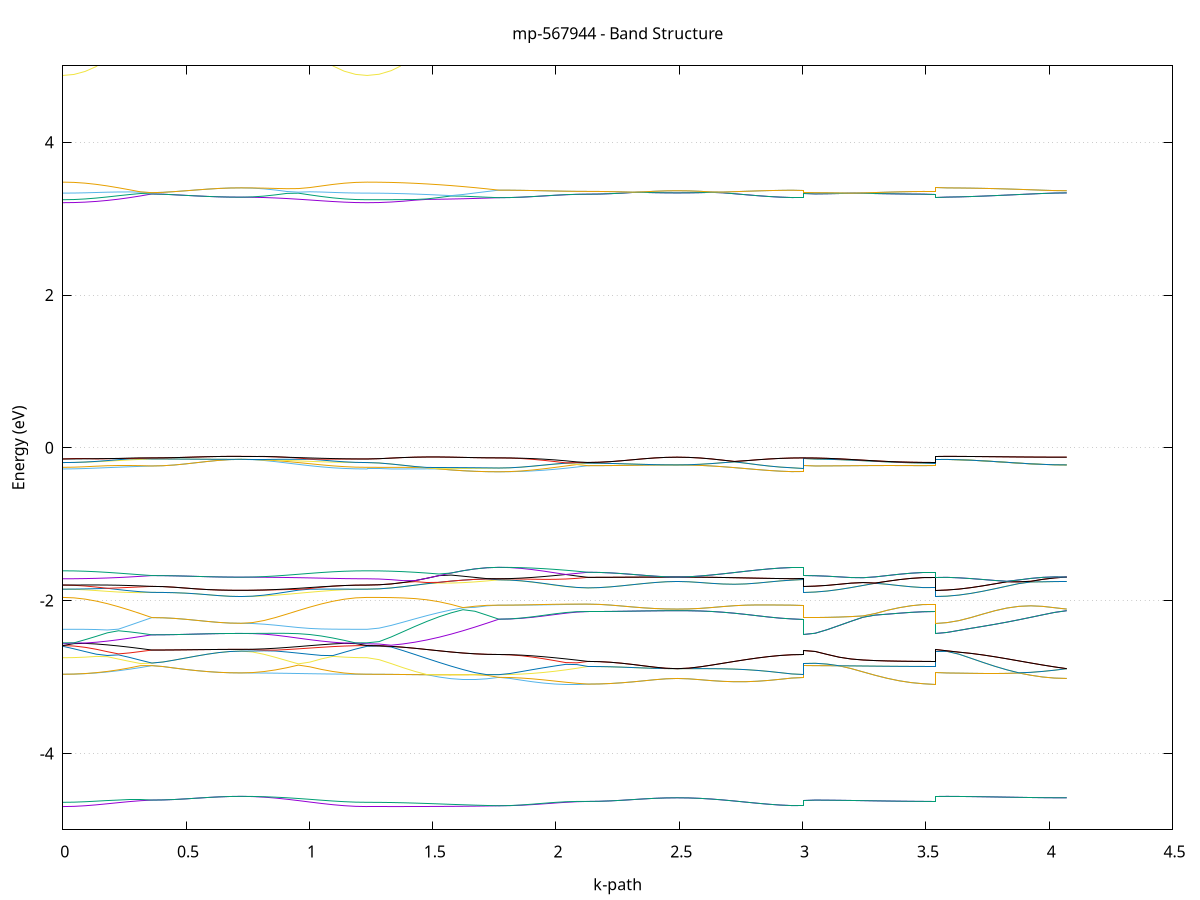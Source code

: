 set title 'mp-567944 - Band Structure'
set xlabel 'k-path'
set ylabel 'Energy (eV)'
set grid y
set yrange [-5:5]
set terminal png size 800,600
set output 'mp-567944_bands_gnuplot.png'
plot '-' using 1:2 with lines notitle, '-' using 1:2 with lines notitle, '-' using 1:2 with lines notitle, '-' using 1:2 with lines notitle, '-' using 1:2 with lines notitle, '-' using 1:2 with lines notitle, '-' using 1:2 with lines notitle, '-' using 1:2 with lines notitle, '-' using 1:2 with lines notitle, '-' using 1:2 with lines notitle, '-' using 1:2 with lines notitle, '-' using 1:2 with lines notitle, '-' using 1:2 with lines notitle, '-' using 1:2 with lines notitle, '-' using 1:2 with lines notitle, '-' using 1:2 with lines notitle, '-' using 1:2 with lines notitle, '-' using 1:2 with lines notitle, '-' using 1:2 with lines notitle, '-' using 1:2 with lines notitle, '-' using 1:2 with lines notitle, '-' using 1:2 with lines notitle, '-' using 1:2 with lines notitle, '-' using 1:2 with lines notitle, '-' using 1:2 with lines notitle, '-' using 1:2 with lines notitle, '-' using 1:2 with lines notitle, '-' using 1:2 with lines notitle, '-' using 1:2 with lines notitle, '-' using 1:2 with lines notitle, '-' using 1:2 with lines notitle, '-' using 1:2 with lines notitle, '-' using 1:2 with lines notitle, '-' using 1:2 with lines notitle, '-' using 1:2 with lines notitle, '-' using 1:2 with lines notitle, '-' using 1:2 with lines notitle, '-' using 1:2 with lines notitle, '-' using 1:2 with lines notitle, '-' using 1:2 with lines notitle, '-' using 1:2 with lines notitle, '-' using 1:2 with lines notitle, '-' using 1:2 with lines notitle, '-' using 1:2 with lines notitle, '-' using 1:2 with lines notitle, '-' using 1:2 with lines notitle, '-' using 1:2 with lines notitle, '-' using 1:2 with lines notitle, '-' using 1:2 with lines notitle, '-' using 1:2 with lines notitle, '-' using 1:2 with lines notitle, '-' using 1:2 with lines notitle, '-' using 1:2 with lines notitle, '-' using 1:2 with lines notitle, '-' using 1:2 with lines notitle, '-' using 1:2 with lines notitle, '-' using 1:2 with lines notitle, '-' using 1:2 with lines notitle, '-' using 1:2 with lines notitle, '-' using 1:2 with lines notitle, '-' using 1:2 with lines notitle, '-' using 1:2 with lines notitle, '-' using 1:2 with lines notitle, '-' using 1:2 with lines notitle, '-' using 1:2 with lines notitle, '-' using 1:2 with lines notitle, '-' using 1:2 with lines notitle, '-' using 1:2 with lines notitle, '-' using 1:2 with lines notitle, '-' using 1:2 with lines notitle, '-' using 1:2 with lines notitle, '-' using 1:2 with lines notitle, '-' using 1:2 with lines notitle, '-' using 1:2 with lines notitle, '-' using 1:2 with lines notitle, '-' using 1:2 with lines notitle, '-' using 1:2 with lines notitle, '-' using 1:2 with lines notitle, '-' using 1:2 with lines notitle, '-' using 1:2 with lines notitle, '-' using 1:2 with lines notitle, '-' using 1:2 with lines notitle, '-' using 1:2 with lines notitle, '-' using 1:2 with lines notitle, '-' using 1:2 with lines notitle, '-' using 1:2 with lines notitle, '-' using 1:2 with lines notitle, '-' using 1:2 with lines notitle, '-' using 1:2 with lines notitle, '-' using 1:2 with lines notitle, '-' using 1:2 with lines notitle, '-' using 1:2 with lines notitle, '-' using 1:2 with lines notitle, '-' using 1:2 with lines notitle, '-' using 1:2 with lines notitle, '-' using 1:2 with lines notitle
0.000000 -14.809289
0.045186 -14.808489
0.090372 -14.806089
0.135558 -14.802189
0.180744 -14.796889
0.225930 -14.790289
0.271116 -14.782789
0.316302 -14.774489
0.361488 -14.765689
0.361488 -14.765689
0.406674 -14.765289
0.451860 -14.764089
0.497046 -14.762189
0.542232 -14.759989
0.587418 -14.757589
0.632604 -14.755489
0.677790 -14.753989
0.722976 -14.753489
0.722976 -14.753489
0.769451 -14.755089
0.815925 -14.759689
0.862400 -14.766289
0.908874 -14.773989
0.955349 -14.781989
1.001824 -14.789589
1.048298 -14.796289
1.094773 -14.801789
1.141248 -14.805889
1.187722 -14.808489
1.234197 -14.809289
1.234197 -14.809289
1.282768 -14.808289
1.331339 -14.805289
1.379910 -14.800289
1.428481 -14.793589
1.477052 -14.785289
1.525623 -14.775689
1.574194 -14.765089
1.622765 -14.753989
1.671335 -14.742889
1.719906 -14.732489
1.768477 -14.723489
1.768477 -14.723489
1.813663 -14.723189
1.858849 -14.722589
1.904035 -14.721489
1.949221 -14.720189
1.994407 -14.718889
2.039593 -14.717689
2.084779 -14.716889
2.129965 -14.716589
2.129965 -14.716589
2.175151 -14.716289
2.220337 -14.715589
2.265523 -14.714489
2.310709 -14.713089
2.355895 -14.711689
2.401081 -14.710589
2.446267 -14.709789
2.491453 -14.709489
2.491453 -14.709489
2.537928 -14.709789
2.584403 -14.710689
2.630877 -14.711989
2.677352 -14.713789
2.723826 -14.715689
2.770301 -14.717689
2.816776 -14.719589
2.863250 -14.721189
2.909725 -14.722389
2.956200 -14.723189
3.002674 -14.723489
3.002674 -14.765689
3.051245 -14.764989
3.099816 -14.762689
3.148387 -14.759089
3.196958 -14.754189
3.245529 -14.748289
3.294100 -14.741589
3.342671 -14.734589
3.391242 -14.727889
3.439813 -14.721989
3.488384 -14.717989
3.536955 -14.716589
3.536955 -14.753489
3.585526 -14.752789
3.634097 -14.750689
3.682667 -14.747389
3.731238 -14.742989
3.779809 -14.737589
3.828380 -14.731589
3.876951 -14.725289
3.925522 -14.719289
3.974093 -14.714189
4.022664 -14.710689
4.071235 -14.709489
e
0.000000 -14.720789
0.045186 -14.721589
0.090372 -14.723989
0.135558 -14.727989
0.180744 -14.733489
0.225930 -14.740389
0.271116 -14.748289
0.316302 -14.756889
0.361488 -14.765689
0.361488 -14.765689
0.406674 -14.765289
0.451860 -14.764089
0.497046 -14.762189
0.542232 -14.759989
0.587418 -14.757589
0.632604 -14.755489
0.677790 -14.753989
0.722976 -14.753489
0.722976 -14.753489
0.769451 -14.752889
0.815925 -14.751289
0.862400 -14.748689
0.908874 -14.745189
0.955349 -14.741089
1.001824 -14.736489
1.048298 -14.731889
1.094773 -14.727589
1.141248 -14.723989
1.187722 -14.721589
1.234197 -14.720789
1.234197 -14.720789
1.282768 -14.720389
1.331339 -14.719389
1.379910 -14.717889
1.428481 -14.715989
1.477052 -14.713789
1.525623 -14.711889
1.574194 -14.710589
1.622765 -14.710489
1.671335 -14.712389
1.719906 -14.716689
1.768477 -14.723489
1.768477 -14.723489
1.813663 -14.723189
1.858849 -14.722489
1.904035 -14.721389
1.949221 -14.719989
1.994407 -14.718689
2.039593 -14.717489
2.084779 -14.716789
2.129965 -14.716589
2.129965 -14.716589
2.175151 -14.716289
2.220337 -14.715589
2.265523 -14.714489
2.310709 -14.713089
2.355895 -14.711689
2.401081 -14.710589
2.446267 -14.709789
2.491453 -14.709489
2.491453 -14.709489
2.537928 -14.709789
2.584403 -14.710689
2.630877 -14.711989
2.677352 -14.713789
2.723826 -14.715689
2.770301 -14.717689
2.816776 -14.719589
2.863250 -14.721189
2.909725 -14.722389
2.956200 -14.723189
3.002674 -14.723489
3.002674 -14.765689
3.051245 -14.764989
3.099816 -14.762689
3.148387 -14.759089
3.196958 -14.754189
3.245529 -14.748289
3.294100 -14.741589
3.342671 -14.734589
3.391242 -14.727889
3.439813 -14.721989
3.488384 -14.717989
3.536955 -14.716589
3.536955 -14.753489
3.585526 -14.752789
3.634097 -14.750689
3.682667 -14.747389
3.731238 -14.742989
3.779809 -14.737589
3.828380 -14.731589
3.876951 -14.725289
3.925522 -14.719289
3.974093 -14.714189
4.022664 -14.710689
4.071235 -14.709489
e
0.000000 -14.596089
0.045186 -14.599589
0.090372 -14.602989
0.135558 -14.605089
0.180744 -14.605889
0.225930 -14.605089
0.271116 -14.602989
0.316302 -14.599789
0.361488 -14.595789
0.361488 -14.595789
0.406674 -14.598389
0.451860 -14.603789
0.497046 -14.609889
0.542232 -14.615889
0.587418 -14.621389
0.632604 -14.625689
0.677790 -14.628589
0.722976 -14.629589
0.722976 -14.629589
0.769451 -14.629189
0.815925 -14.628189
0.862400 -14.626389
0.908874 -14.624089
0.955349 -14.621089
1.001824 -14.617589
1.048298 -14.613689
1.094773 -14.609389
1.141248 -14.604889
1.187722 -14.600189
1.234197 -14.596089
1.234197 -14.596089
1.282768 -14.596089
1.331339 -14.595989
1.379910 -14.597489
1.428481 -14.599789
1.477052 -14.602689
1.525623 -14.605789
1.574194 -14.609089
1.622765 -14.612189
1.671335 -14.614789
1.719906 -14.616389
1.768477 -14.616289
1.768477 -14.616289
1.813663 -14.616389
1.858849 -14.616689
1.904035 -14.617089
1.949221 -14.617389
1.994407 -14.617589
2.039593 -14.617489
2.084779 -14.616989
2.129965 -14.616089
2.129965 -14.616089
2.175151 -14.615889
2.220337 -14.615089
2.265523 -14.613789
2.310709 -14.612089
2.355895 -14.610089
2.401081 -14.607989
2.446267 -14.606089
2.491453 -14.605289
2.491453 -14.605289
2.537928 -14.606089
2.584403 -14.607989
2.630877 -14.609889
2.677352 -14.611589
2.723826 -14.613089
2.770301 -14.614189
2.816776 -14.614989
2.863250 -14.615589
2.909725 -14.615989
2.956200 -14.616189
3.002674 -14.616289
3.002674 -14.595789
3.051245 -14.595789
3.099816 -14.595889
3.148387 -14.596089
3.196958 -14.596389
3.245529 -14.597189
3.294100 -14.598889
3.342671 -14.602089
3.391242 -14.606589
3.439813 -14.611289
3.488384 -14.614789
3.536955 -14.616089
3.536955 -14.629589
3.585526 -14.629189
3.634097 -14.628089
3.682667 -14.626389
3.731238 -14.623889
3.779809 -14.620889
3.828380 -14.617389
3.876951 -14.613489
3.925522 -14.609089
3.974093 -14.604589
4.022664 -14.603989
4.071235 -14.605289
e
0.000000 -14.596089
0.045186 -14.595889
0.090372 -14.595089
0.135558 -14.593989
0.180744 -14.592289
0.225930 -14.590389
0.271116 -14.588089
0.316302 -14.591389
0.361488 -14.595789
0.361488 -14.595789
0.406674 -14.598389
0.451860 -14.603789
0.497046 -14.609889
0.542232 -14.615889
0.587418 -14.621389
0.632604 -14.625689
0.677790 -14.628589
0.722976 -14.629589
0.722976 -14.629589
0.769451 -14.627789
0.815925 -14.623089
0.862400 -14.616089
0.908874 -14.607889
0.955349 -14.599489
1.001824 -14.591389
1.048298 -14.584889
1.094773 -14.589289
1.141248 -14.592889
1.187722 -14.595289
1.234197 -14.596089
1.234197 -14.596089
1.282768 -14.596089
1.331339 -14.595989
1.379910 -14.595889
1.428481 -14.595689
1.477052 -14.595489
1.525623 -14.595289
1.574194 -14.595089
1.622765 -14.602989
1.671335 -14.609589
1.719906 -14.614089
1.768477 -14.616289
1.768477 -14.616289
1.813663 -14.616089
1.858849 -14.615389
1.904035 -14.614489
1.949221 -14.613689
1.994407 -14.613389
2.039593 -14.613989
2.084779 -14.614989
2.129965 -14.616089
2.129965 -14.616089
2.175151 -14.615889
2.220337 -14.615089
2.265523 -14.613789
2.310709 -14.612089
2.355895 -14.610089
2.401081 -14.607989
2.446267 -14.606089
2.491453 -14.605289
2.491453 -14.605289
2.537928 -14.606089
2.584403 -14.607989
2.630877 -14.609889
2.677352 -14.611589
2.723826 -14.613089
2.770301 -14.614189
2.816776 -14.614989
2.863250 -14.615589
2.909725 -14.615989
2.956200 -14.616189
3.002674 -14.616289
3.002674 -14.595789
3.051245 -14.595789
3.099816 -14.595889
3.148387 -14.596089
3.196958 -14.596389
3.245529 -14.597189
3.294100 -14.598889
3.342671 -14.602089
3.391242 -14.606589
3.439813 -14.611289
3.488384 -14.614789
3.536955 -14.616089
3.536955 -14.629589
3.585526 -14.629189
3.634097 -14.628089
3.682667 -14.626389
3.731238 -14.623889
3.779809 -14.620889
3.828380 -14.617389
3.876951 -14.613489
3.925522 -14.609089
3.974093 -14.604589
4.022664 -14.603989
4.071235 -14.605289
e
0.000000 -14.594389
0.045186 -14.590289
0.090372 -14.585289
0.135558 -14.580389
0.180744 -14.578189
0.225930 -14.582289
0.271116 -14.586689
0.316302 -14.585689
0.361488 -14.583089
0.361488 -14.583089
0.406674 -14.580989
0.451860 -14.577089
0.497046 -14.573189
0.542232 -14.569789
0.587418 -14.566989
0.632604 -14.564989
0.677790 -14.563489
0.722976 -14.562889
0.722976 -14.562889
0.769451 -14.563589
0.815925 -14.565089
0.862400 -14.567789
0.908874 -14.571289
0.955349 -14.575489
1.001824 -14.580189
1.048298 -14.584189
1.094773 -14.581289
1.141248 -14.585689
1.187722 -14.590389
1.234197 -14.594389
1.234197 -14.594389
1.282768 -14.594689
1.331339 -14.595789
1.379910 -14.595889
1.428481 -14.595689
1.477052 -14.595489
1.525623 -14.595289
1.574194 -14.595089
1.622765 -14.594889
1.671335 -14.594789
1.719906 -14.594689
1.768477 -14.594589
1.768477 -14.594589
1.813663 -14.594889
1.858849 -14.595589
1.904035 -14.596489
1.949221 -14.597089
1.994407 -14.596889
2.039593 -14.595389
2.084779 -14.592889
2.129965 -14.589589
2.129965 -14.589589
2.175151 -14.589789
2.220337 -14.590289
2.265523 -14.591189
2.310709 -14.592189
2.355895 -14.593289
2.401081 -14.594189
2.446267 -14.594889
2.491453 -14.595089
2.491453 -14.595089
2.537928 -14.595089
2.584403 -14.595089
2.630877 -14.594989
2.677352 -14.594989
2.723826 -14.594889
2.770301 -14.594789
2.816776 -14.594789
2.863250 -14.594689
2.909725 -14.594689
2.956200 -14.594589
3.002674 -14.594589
3.002674 -14.583089
3.051245 -14.583089
3.099816 -14.582989
3.148387 -14.582889
3.196958 -14.582689
3.245529 -14.582589
3.294100 -14.582589
3.342671 -14.586089
3.391242 -14.588089
3.439813 -14.589089
3.488384 -14.589489
3.536955 -14.589589
3.536955 -14.562889
3.585526 -14.563189
3.634097 -14.564689
3.682667 -14.567889
3.731238 -14.572289
3.779809 -14.577589
3.828380 -14.583489
3.876951 -14.589589
3.925522 -14.595489
3.974093 -14.600589
4.022664 -14.599889
4.071235 -14.595089
e
0.000000 -14.570089
0.045186 -14.570589
0.090372 -14.572189
0.135558 -14.574789
0.180744 -14.575789
0.225930 -14.575889
0.271116 -14.578089
0.316302 -14.580589
0.361488 -14.583089
0.361488 -14.583089
0.406674 -14.580989
0.451860 -14.577089
0.497046 -14.573189
0.542232 -14.569789
0.587418 -14.566989
0.632604 -14.564989
0.677790 -14.563489
0.722976 -14.562889
0.722976 -14.562889
0.769451 -14.563489
0.815925 -14.564489
0.862400 -14.565489
0.908874 -14.567189
0.955349 -14.569989
1.001824 -14.573289
1.048298 -14.577089
1.094773 -14.578189
1.141248 -14.573689
1.187722 -14.570989
1.234197 -14.570089
1.234197 -14.570089
1.282768 -14.569989
1.331339 -14.569989
1.379910 -14.569889
1.428481 -14.570889
1.477052 -14.578389
1.525623 -14.586589
1.574194 -14.595089
1.622765 -14.594889
1.671335 -14.594789
1.719906 -14.594689
1.768477 -14.594589
1.768477 -14.594589
1.813663 -14.594389
1.858849 -14.593689
1.904035 -14.592489
1.949221 -14.590889
1.994407 -14.588889
2.039593 -14.586689
2.084779 -14.585889
2.129965 -14.589589
2.129965 -14.589589
2.175151 -14.589789
2.220337 -14.590289
2.265523 -14.591189
2.310709 -14.592189
2.355895 -14.593289
2.401081 -14.594189
2.446267 -14.594889
2.491453 -14.595089
2.491453 -14.595089
2.537928 -14.595089
2.584403 -14.595089
2.630877 -14.594989
2.677352 -14.594989
2.723826 -14.594889
2.770301 -14.594789
2.816776 -14.594789
2.863250 -14.594689
2.909725 -14.594689
2.956200 -14.594589
3.002674 -14.594589
3.002674 -14.583089
3.051245 -14.583089
3.099816 -14.582989
3.148387 -14.582889
3.196958 -14.582689
3.245529 -14.582589
3.294100 -14.582589
3.342671 -14.586089
3.391242 -14.588089
3.439813 -14.589089
3.488384 -14.589489
3.536955 -14.589589
3.536955 -14.562889
3.585526 -14.563189
3.634097 -14.564689
3.682667 -14.567889
3.731238 -14.572289
3.779809 -14.577589
3.828380 -14.583489
3.876951 -14.589589
3.925522 -14.595489
3.974093 -14.600589
4.022664 -14.599889
4.071235 -14.595089
e
0.000000 -14.570089
0.045186 -14.570289
0.090372 -14.571089
0.135558 -14.572289
0.180744 -14.573889
0.225930 -14.571689
0.271116 -14.568089
0.316302 -14.564989
0.361488 -14.562489
0.361488 -14.562489
0.406674 -14.562489
0.451860 -14.562289
0.497046 -14.562089
0.542232 -14.561889
0.587418 -14.561689
0.632604 -14.561689
0.677790 -14.561789
0.722976 -14.561989
0.722976 -14.561989
0.769451 -14.562289
0.815925 -14.563289
0.862400 -14.564889
0.908874 -14.566389
0.955349 -14.567289
1.001824 -14.568089
1.048298 -14.568789
1.094773 -14.569289
1.141248 -14.569689
1.187722 -14.569989
1.234197 -14.570089
1.234197 -14.570089
1.282768 -14.569989
1.331339 -14.569989
1.379910 -14.569889
1.428481 -14.569689
1.477052 -14.569489
1.525623 -14.569389
1.574194 -14.569189
1.622765 -14.569089
1.671335 -14.568989
1.719906 -14.568889
1.768477 -14.568889
1.768477 -14.568889
1.813663 -14.569289
1.858849 -14.570589
1.904035 -14.572589
1.949221 -14.575289
1.994407 -14.578589
2.039593 -14.582189
2.084779 -14.584289
2.129965 -14.581789
2.129965 -14.581789
2.175151 -14.582189
2.220337 -14.583189
2.265523 -14.584889
2.310709 -14.586989
2.355895 -14.589489
2.401081 -14.591989
2.446267 -14.594189
2.491453 -14.595089
2.491453 -14.595089
2.537928 -14.593889
2.584403 -14.591089
2.630877 -14.587689
2.677352 -14.584089
2.723826 -14.580489
2.770301 -14.577289
2.816776 -14.574389
2.863250 -14.571989
2.909725 -14.570289
2.956200 -14.569189
3.002674 -14.568889
3.002674 -14.562489
3.051245 -14.563189
3.099816 -14.565289
3.148387 -14.568589
3.196958 -14.572989
3.245529 -14.577789
3.294100 -14.582389
3.342671 -14.582189
3.391242 -14.581989
3.439813 -14.581889
3.488384 -14.581789
3.536955 -14.581789
3.536955 -14.561989
3.585526 -14.562689
3.634097 -14.564189
3.682667 -14.565689
3.731238 -14.567889
3.779809 -14.570589
3.828380 -14.573789
3.876951 -14.577389
3.925522 -14.581389
3.974093 -14.585789
4.022664 -14.590389
4.071235 -14.595089
e
0.000000 -14.556089
0.045186 -14.556189
0.090372 -14.556289
0.135558 -14.556689
0.180744 -14.557189
0.225930 -14.557989
0.271116 -14.559089
0.316302 -14.560589
0.361488 -14.562489
0.361488 -14.562489
0.406674 -14.562489
0.451860 -14.562289
0.497046 -14.562089
0.542232 -14.561889
0.587418 -14.561689
0.632604 -14.561689
0.677790 -14.561789
0.722976 -14.561989
0.722976 -14.561989
0.769451 -14.561389
0.815925 -14.560489
0.862400 -14.559589
0.908874 -14.558789
0.955349 -14.558089
1.001824 -14.557489
1.048298 -14.556989
1.094773 -14.556589
1.141248 -14.556289
1.187722 -14.556189
1.234197 -14.556089
1.234197 -14.556089
1.282768 -14.557089
1.331339 -14.559989
1.379910 -14.564589
1.428481 -14.569689
1.477052 -14.569489
1.525623 -14.569389
1.574194 -14.569189
1.622765 -14.569089
1.671335 -14.568989
1.719906 -14.568889
1.768477 -14.568889
1.768477 -14.568889
1.813663 -14.569089
1.858849 -14.569789
1.904035 -14.570989
1.949221 -14.572689
1.994407 -14.574589
2.039593 -14.576889
2.084779 -14.579289
2.129965 -14.581789
2.129965 -14.581789
2.175151 -14.582189
2.220337 -14.583189
2.265523 -14.584889
2.310709 -14.586989
2.355895 -14.589489
2.401081 -14.591989
2.446267 -14.594189
2.491453 -14.595089
2.491453 -14.595089
2.537928 -14.593889
2.584403 -14.591089
2.630877 -14.587689
2.677352 -14.584089
2.723826 -14.580489
2.770301 -14.577289
2.816776 -14.574389
2.863250 -14.571989
2.909725 -14.570289
2.956200 -14.569189
3.002674 -14.568889
3.002674 -14.562489
3.051245 -14.563189
3.099816 -14.565289
3.148387 -14.568589
3.196958 -14.572989
3.245529 -14.577789
3.294100 -14.582389
3.342671 -14.582189
3.391242 -14.581989
3.439813 -14.581889
3.488384 -14.581789
3.536955 -14.581789
3.536955 -14.561989
3.585526 -14.562689
3.634097 -14.564189
3.682667 -14.565689
3.731238 -14.567889
3.779809 -14.570589
3.828380 -14.573789
3.876951 -14.577389
3.925522 -14.581389
3.974093 -14.585789
4.022664 -14.590389
4.071235 -14.595089
e
0.000000 -10.812689
0.045186 -10.812589
0.090372 -10.812289
0.135558 -10.811989
0.180744 -10.811489
0.225930 -10.810989
0.271116 -10.810489
0.316302 -10.810089
0.361488 -10.809789
0.361488 -10.809789
0.406674 -10.809689
0.451860 -10.809589
0.497046 -10.809289
0.542232 -10.808989
0.587418 -10.808589
0.632604 -10.808389
0.677790 -10.808189
0.722976 -10.808089
0.722976 -10.808089
0.769451 -10.808189
0.815925 -10.808489
0.862400 -10.808889
0.908874 -10.809489
0.955349 -10.810089
1.001824 -10.810689
1.048298 -10.811389
1.094773 -10.811889
1.141248 -10.812289
1.187722 -10.812589
1.234197 -10.812689
1.234197 -10.812689
1.282768 -10.812789
1.331339 -10.812989
1.379910 -10.813289
1.428481 -10.813689
1.477052 -10.814189
1.525623 -10.814689
1.574194 -10.815089
1.622765 -10.815389
1.671335 -10.815589
1.719906 -10.815689
1.768477 -10.815589
1.768477 -10.815589
1.813663 -10.815589
1.858849 -10.815389
1.904035 -10.815089
1.949221 -10.814789
1.994407 -10.814489
2.039593 -10.814189
2.084779 -10.813989
2.129965 -10.813889
2.129965 -10.813889
2.175151 -10.813889
2.220337 -10.813689
2.265523 -10.813389
2.310709 -10.813089
2.355895 -10.812789
2.401081 -10.812489
2.446267 -10.812289
2.491453 -10.812289
2.491453 -10.812289
2.537928 -10.812289
2.584403 -10.812489
2.630877 -10.812789
2.677352 -10.813189
2.723826 -10.813689
2.770301 -10.814189
2.816776 -10.814589
2.863250 -10.814989
2.909725 -10.815389
2.956200 -10.815489
3.002674 -10.815589
3.002674 -10.809789
3.051245 -10.809889
3.099816 -10.810089
3.148387 -10.810489
3.196958 -10.810989
3.245529 -10.811589
3.294100 -10.812189
3.342671 -10.812689
3.391242 -10.813189
3.439813 -10.813589
3.488384 -10.813889
3.536955 -10.813889
3.536955 -10.808089
3.585526 -10.808189
3.634097 -10.808489
3.682667 -10.808789
3.731238 -10.809289
3.779809 -10.809889
3.828380 -10.810489
3.876951 -10.811089
3.925522 -10.811589
3.974093 -10.811889
4.022664 -10.812189
4.071235 -10.812289
e
0.000000 -10.810289
0.045186 -10.810189
0.090372 -10.810089
0.135558 -10.809889
0.180744 -10.809789
0.225930 -10.809589
0.271116 -10.809589
0.316302 -10.809589
0.361488 -10.809789
0.361488 -10.809789
0.406674 -10.809689
0.451860 -10.809589
0.497046 -10.809289
0.542232 -10.808989
0.587418 -10.808589
0.632604 -10.808389
0.677790 -10.808189
0.722976 -10.808089
0.722976 -10.808089
0.769451 -10.808189
0.815925 -10.808289
0.862400 -10.808489
0.908874 -10.808689
0.955349 -10.808989
1.001824 -10.809289
1.048298 -10.809589
1.094773 -10.809889
1.141248 -10.810089
1.187722 -10.810189
1.234197 -10.810289
1.234197 -10.810289
1.282768 -10.810389
1.331339 -10.810589
1.379910 -10.811089
1.428481 -10.811589
1.477052 -10.812289
1.525623 -10.812989
1.574194 -10.813689
1.622765 -10.814389
1.671335 -10.814889
1.719906 -10.815389
1.768477 -10.815589
1.768477 -10.815589
1.813663 -10.815489
1.858849 -10.815389
1.904035 -10.815089
1.949221 -10.814789
1.994407 -10.814489
2.039593 -10.814189
2.084779 -10.813989
2.129965 -10.813889
2.129965 -10.813889
2.175151 -10.813889
2.220337 -10.813689
2.265523 -10.813389
2.310709 -10.813089
2.355895 -10.812789
2.401081 -10.812489
2.446267 -10.812289
2.491453 -10.812289
2.491453 -10.812289
2.537928 -10.812289
2.584403 -10.812489
2.630877 -10.812789
2.677352 -10.813189
2.723826 -10.813689
2.770301 -10.814189
2.816776 -10.814589
2.863250 -10.814989
2.909725 -10.815389
2.956200 -10.815489
3.002674 -10.815589
3.002674 -10.809789
3.051245 -10.809889
3.099816 -10.810089
3.148387 -10.810489
3.196958 -10.810989
3.245529 -10.811589
3.294100 -10.812189
3.342671 -10.812689
3.391242 -10.813189
3.439813 -10.813589
3.488384 -10.813889
3.536955 -10.813889
3.536955 -10.808089
3.585526 -10.808189
3.634097 -10.808489
3.682667 -10.808789
3.731238 -10.809289
3.779809 -10.809889
3.828380 -10.810489
3.876951 -10.811089
3.925522 -10.811589
3.974093 -10.811889
4.022664 -10.812189
4.071235 -10.812289
e
0.000000 -5.233789
0.045186 -5.232189
0.090372 -5.227489
0.135558 -5.219789
0.180744 -5.209489
0.225930 -5.196989
0.271116 -5.182789
0.316302 -5.167289
0.361488 -5.151189
0.361488 -5.151189
0.406674 -5.150189
0.451860 -5.147089
0.497046 -5.142189
0.542232 -5.135989
0.587418 -5.128889
0.632604 -5.121989
0.677790 -5.116589
0.722976 -5.114589
0.722976 -5.114589
0.769451 -5.119489
0.815925 -5.131589
0.862400 -5.146889
0.908874 -5.163389
0.955349 -5.179589
1.001824 -5.194789
1.048298 -5.208089
1.094773 -5.218989
1.141248 -5.227089
1.187722 -5.232089
1.234197 -5.233789
1.234197 -5.233789
1.282768 -5.233089
1.331339 -5.231289
1.379910 -5.227989
1.428481 -5.223389
1.477052 -5.217089
1.525623 -5.209089
1.574194 -5.199489
1.622765 -5.188289
1.671335 -5.175689
1.719906 -5.162089
1.768477 -5.147889
1.768477 -5.147889
1.813663 -5.149589
1.858849 -5.154389
1.904035 -5.160989
1.949221 -5.167689
1.994407 -5.173489
2.039593 -5.177289
2.084779 -5.178489
2.129965 -5.176789
2.129965 -5.176789
2.175151 -5.175889
2.220337 -5.173289
2.265523 -5.169189
2.310709 -5.164089
2.355895 -5.158689
2.401081 -5.153889
2.446267 -5.150389
2.491453 -5.149189
2.491453 -5.149189
2.537928 -5.149289
2.584403 -5.149489
2.630877 -5.149789
2.677352 -5.150089
2.723826 -5.150089
2.770301 -5.149889
2.816776 -5.149389
2.863250 -5.148889
2.909725 -5.148389
2.956200 -5.147989
3.002674 -5.147889
3.002674 -5.151189
3.051245 -5.151589
3.099816 -5.152789
3.148387 -5.154789
3.196958 -5.157489
3.245529 -5.160789
3.294100 -5.164489
3.342671 -5.168189
3.391242 -5.171589
3.439813 -5.174389
3.488384 -5.176189
3.536955 -5.176789
3.536955 -5.114589
3.585526 -5.115289
3.634097 -5.117089
3.682667 -5.120089
3.731238 -5.123989
3.779809 -5.128489
3.828380 -5.133989
3.876951 -5.139189
3.925522 -5.143589
3.974093 -5.146889
4.022664 -5.148789
4.071235 -5.149189
e
0.000000 -5.059889
0.045186 -5.063389
0.090372 -5.070689
0.135558 -5.080389
0.180744 -5.091989
0.225930 -5.105189
0.271116 -5.119689
0.316302 -5.135189
0.361488 -5.151189
0.361488 -5.151189
0.406674 -5.150189
0.451860 -5.147089
0.497046 -5.142189
0.542232 -5.135989
0.587418 -5.128889
0.632604 -5.121989
0.677790 -5.116589
0.722976 -5.114589
0.722976 -5.114589
0.769451 -5.113689
0.815925 -5.110889
0.862400 -5.106389
0.908874 -5.100389
0.955349 -5.093189
1.001824 -5.086889
1.048298 -5.080289
1.094773 -5.073889
1.141248 -5.067989
1.187722 -5.062989
1.234197 -5.059889
1.234197 -5.059889
1.282768 -5.060489
1.331339 -5.062489
1.379910 -5.067789
1.428481 -5.075389
1.477052 -5.083789
1.525623 -5.092289
1.574194 -5.100389
1.622765 -5.107389
1.671335 -5.119689
1.719906 -5.133589
1.768477 -5.147889
1.768477 -5.147889
1.813663 -5.146289
1.858849 -5.141689
1.904035 -5.135989
1.949221 -5.145389
1.994407 -5.155789
2.039593 -5.164989
2.084779 -5.172189
2.129965 -5.176789
2.129965 -5.176789
2.175151 -5.175889
2.220337 -5.173289
2.265523 -5.169189
2.310709 -5.164089
2.355895 -5.158689
2.401081 -5.153889
2.446267 -5.150389
2.491453 -5.149189
2.491453 -5.149189
2.537928 -5.149289
2.584403 -5.149489
2.630877 -5.149789
2.677352 -5.150089
2.723826 -5.150089
2.770301 -5.149889
2.816776 -5.149389
2.863250 -5.148889
2.909725 -5.148389
2.956200 -5.147989
3.002674 -5.147889
3.002674 -5.151189
3.051245 -5.151589
3.099816 -5.152789
3.148387 -5.154789
3.196958 -5.157489
3.245529 -5.160789
3.294100 -5.164489
3.342671 -5.168189
3.391242 -5.171589
3.439813 -5.174389
3.488384 -5.176189
3.536955 -5.176789
3.536955 -5.114589
3.585526 -5.115289
3.634097 -5.117089
3.682667 -5.120089
3.731238 -5.123989
3.779809 -5.128489
3.828380 -5.133989
3.876951 -5.139189
3.925522 -5.143589
3.974093 -5.146889
4.022664 -5.148789
4.071235 -5.149189
e
0.000000 -5.056689
0.045186 -5.056189
0.090372 -5.056889
0.135558 -5.059689
0.180744 -5.063489
0.225930 -5.066989
0.271116 -5.069289
0.316302 -5.069489
0.361488 -5.067089
0.361488 -5.067089
0.406674 -5.069289
0.451860 -5.075089
0.497046 -5.083089
0.542232 -5.091489
0.587418 -5.099289
0.632604 -5.105589
0.677790 -5.109489
0.722976 -5.110789
0.722976 -5.110789
0.769451 -5.109989
0.815925 -5.107689
0.862400 -5.103889
0.908874 -5.098989
0.955349 -5.093189
1.001824 -5.085089
1.048298 -5.076789
1.094773 -5.068989
1.141248 -5.062489
1.187722 -5.058189
1.234197 -5.056689
1.234197 -5.056689
1.282768 -5.057989
1.331339 -5.061889
1.379910 -5.067789
1.428481 -5.075389
1.477052 -5.083789
1.525623 -5.092289
1.574194 -5.100389
1.622765 -5.107389
1.671335 -5.112789
1.719906 -5.116189
1.768477 -5.117389
1.768477 -5.117389
1.813663 -5.119589
1.858849 -5.125689
1.904035 -5.132989
1.949221 -5.124089
1.994407 -5.112289
2.039593 -5.099089
2.084779 -5.085089
2.129965 -5.072589
2.129965 -5.072589
2.175151 -5.084489
2.220337 -5.097989
2.265523 -5.111389
2.310709 -5.123789
2.355895 -5.134389
2.401081 -5.142489
2.446267 -5.147489
2.491453 -5.149189
2.491453 -5.149189
2.537928 -5.148589
2.584403 -5.146989
2.630877 -5.144289
2.677352 -5.140689
2.723826 -5.136489
2.770301 -5.131989
2.816776 -5.127489
2.863250 -5.123489
2.909725 -5.120189
2.956200 -5.118089
3.002674 -5.117389
3.002674 -5.067089
3.051245 -5.067289
3.099816 -5.067989
3.148387 -5.068989
3.196958 -5.069989
3.245529 -5.070789
3.294100 -5.071389
3.342671 -5.071689
3.391242 -5.071689
3.439813 -5.071489
3.488384 -5.071689
3.536955 -5.072589
3.536955 -5.110789
3.585526 -5.111689
3.634097 -5.114089
3.682667 -5.117989
3.731238 -5.122889
3.779809 -5.128389
3.828380 -5.133189
3.876951 -5.137989
3.925522 -5.142289
3.974093 -5.145689
4.022664 -5.148089
4.071235 -5.149189
e
0.000000 -5.056689
0.045186 -5.055989
0.090372 -5.054689
0.135558 -5.052289
0.180744 -5.049089
0.225930 -5.045089
0.271116 -5.054089
0.316302 -5.061789
0.361488 -5.067089
0.361488 -5.067089
0.406674 -5.069289
0.451860 -5.075089
0.497046 -5.083089
0.542232 -5.091489
0.587418 -5.099289
0.632604 -5.105589
0.677790 -5.109489
0.722976 -5.110789
0.722976 -5.110789
0.769451 -5.108989
0.815925 -5.103689
0.862400 -5.095189
0.908874 -5.083889
0.955349 -5.070389
1.001824 -5.055489
1.048298 -5.050289
1.094773 -5.050889
1.141248 -5.052389
1.187722 -5.054589
1.234197 -5.056689
1.234197 -5.056689
1.282768 -5.057989
1.331339 -5.061889
1.379910 -5.065789
1.428481 -5.070689
1.477052 -5.077189
1.525623 -5.085389
1.574194 -5.095289
1.622765 -5.106789
1.671335 -5.112789
1.719906 -5.116189
1.768477 -5.117389
1.768477 -5.117389
1.813663 -5.116489
1.858849 -5.113989
1.904035 -5.109889
1.949221 -5.104389
1.994407 -5.097589
2.039593 -5.089789
2.084779 -5.081389
2.129965 -5.072589
2.129965 -5.072589
2.175151 -5.084489
2.220337 -5.097989
2.265523 -5.111389
2.310709 -5.123789
2.355895 -5.134389
2.401081 -5.142489
2.446267 -5.147489
2.491453 -5.149189
2.491453 -5.149189
2.537928 -5.148589
2.584403 -5.146989
2.630877 -5.144289
2.677352 -5.140689
2.723826 -5.136489
2.770301 -5.131989
2.816776 -5.127489
2.863250 -5.123489
2.909725 -5.120189
2.956200 -5.118089
3.002674 -5.117389
3.002674 -5.067089
3.051245 -5.067289
3.099816 -5.067989
3.148387 -5.068989
3.196958 -5.069989
3.245529 -5.070789
3.294100 -5.071389
3.342671 -5.071689
3.391242 -5.071689
3.439813 -5.071489
3.488384 -5.071689
3.536955 -5.072589
3.536955 -5.110789
3.585526 -5.111689
3.634097 -5.114089
3.682667 -5.117989
3.731238 -5.122889
3.779809 -5.128389
3.828380 -5.133189
3.876951 -5.137989
3.925522 -5.142289
3.974093 -5.145689
4.022664 -5.148089
4.071235 -5.149189
e
0.000000 -5.004489
0.045186 -5.006789
0.090372 -5.013189
0.135558 -5.022489
0.180744 -5.033389
0.225930 -5.044289
0.271116 -5.040589
0.316302 -5.035789
0.361488 -5.030689
0.361488 -5.030689
0.406674 -5.030689
0.451860 -5.031389
0.497046 -5.033289
0.542232 -5.036889
0.587418 -5.041789
0.632604 -5.047089
0.677790 -5.051489
0.722976 -5.053189
0.722976 -5.053189
0.769451 -5.053089
0.815925 -5.052689
0.862400 -5.051989
0.908874 -5.051289
0.955349 -5.050589
1.001824 -5.050189
1.048298 -5.040489
1.094773 -5.026389
1.141248 -5.014889
1.187722 -5.007189
1.234197 -5.004489
1.234197 -5.004489
1.282768 -5.004889
1.331339 -5.005989
1.379910 -5.007789
1.428481 -5.010289
1.477052 -5.013289
1.525623 -5.016489
1.574194 -5.019689
1.622765 -5.022489
1.671335 -5.024789
1.719906 -5.026189
1.768477 -5.026689
1.768477 -5.026689
1.813663 -5.027589
1.858849 -5.030189
1.904035 -5.034489
1.949221 -5.040189
1.994407 -5.047189
2.039593 -5.055089
2.084779 -5.063689
2.129965 -5.071289
2.129965 -5.071289
2.175151 -5.061089
2.220337 -5.052789
2.265523 -5.047189
2.310709 -5.044189
2.355895 -5.043389
2.401081 -5.043789
2.446267 -5.044689
2.491453 -5.044989
2.491453 -5.044989
2.537928 -5.044589
2.584403 -5.043389
2.630877 -5.041489
2.677352 -5.039289
2.723826 -5.036789
2.770301 -5.034289
2.816776 -5.031989
2.863250 -5.029889
2.909725 -5.028189
2.956200 -5.027089
3.002674 -5.026689
3.002674 -5.030689
3.051245 -5.031489
3.099816 -5.033989
3.148387 -5.037989
3.196958 -5.042989
3.245529 -5.048789
3.294100 -5.054689
3.342671 -5.060389
3.391242 -5.065389
3.439813 -5.069289
3.488384 -5.071389
3.536955 -5.071289
3.536955 -5.053189
3.585526 -5.053089
3.634097 -5.052689
3.682667 -5.052089
3.731238 -5.051189
3.779809 -5.050189
3.828380 -5.048989
3.876951 -5.047789
3.925522 -5.046689
3.974093 -5.045789
4.022664 -5.045189
4.071235 -5.044989
e
0.000000 -5.004489
0.045186 -5.004989
0.090372 -5.006489
0.135558 -5.008889
0.180744 -5.012189
0.225930 -5.016189
0.271116 -5.020689
0.316302 -5.025589
0.361488 -5.030689
0.361488 -5.030689
0.406674 -5.030689
0.451860 -5.031389
0.497046 -5.033289
0.542232 -5.036889
0.587418 -5.041789
0.632604 -5.047089
0.677790 -5.051489
0.722976 -5.053189
0.722976 -5.053189
0.769451 -5.049789
0.815925 -5.041889
0.862400 -5.033089
0.908874 -5.025089
0.955349 -5.018489
1.001824 -5.013389
1.048298 -5.009689
1.094773 -5.007189
1.141248 -5.005589
1.187722 -5.004789
1.234197 -5.004489
1.234197 -5.004489
1.282768 -5.004889
1.331339 -5.005989
1.379910 -5.007789
1.428481 -5.010289
1.477052 -5.013289
1.525623 -5.016489
1.574194 -5.019689
1.622765 -5.022489
1.671335 -5.024789
1.719906 -5.026189
1.768477 -5.026689
1.768477 -5.026689
1.813663 -5.026589
1.858849 -5.026789
1.904035 -5.028189
1.949221 -5.031789
1.994407 -5.038089
2.039593 -5.047089
2.084779 -5.058389
2.129965 -5.071289
2.129965 -5.071289
2.175151 -5.061089
2.220337 -5.052789
2.265523 -5.047189
2.310709 -5.044189
2.355895 -5.043389
2.401081 -5.043789
2.446267 -5.044689
2.491453 -5.044989
2.491453 -5.044989
2.537928 -5.044589
2.584403 -5.043389
2.630877 -5.041489
2.677352 -5.039289
2.723826 -5.036789
2.770301 -5.034289
2.816776 -5.031989
2.863250 -5.029889
2.909725 -5.028189
2.956200 -5.027089
3.002674 -5.026689
3.002674 -5.030689
3.051245 -5.031489
3.099816 -5.033989
3.148387 -5.037989
3.196958 -5.042989
3.245529 -5.048789
3.294100 -5.054689
3.342671 -5.060389
3.391242 -5.065389
3.439813 -5.069289
3.488384 -5.071389
3.536955 -5.071289
3.536955 -5.053189
3.585526 -5.053089
3.634097 -5.052689
3.682667 -5.052089
3.731238 -5.051189
3.779809 -5.050189
3.828380 -5.048989
3.876951 -5.047789
3.925522 -5.046689
3.974093 -5.045789
4.022664 -5.045189
4.071235 -5.044989
e
0.000000 -4.696189
0.045186 -4.693489
0.090372 -4.685589
0.135558 -4.673689
0.180744 -4.659489
0.225930 -4.644689
0.271116 -4.630789
0.316302 -4.619289
0.361488 -4.611189
0.361488 -4.611189
0.406674 -4.609189
0.451860 -4.603789
0.497046 -4.595689
0.542232 -4.586389
0.587418 -4.577189
0.632604 -4.569489
0.677790 -4.564289
0.722976 -4.562589
0.722976 -4.562589
0.769451 -4.565189
0.815925 -4.572789
0.862400 -4.584689
0.908874 -4.600189
0.955349 -4.617989
1.001824 -4.636789
1.048298 -4.655189
1.094773 -4.671689
1.141248 -4.684789
1.187722 -4.693289
1.234197 -4.696189
1.234197 -4.696189
1.282768 -4.696189
1.331339 -4.695989
1.379910 -4.695789
1.428481 -4.695489
1.477052 -4.694989
1.525623 -4.694389
1.574194 -4.693489
1.622765 -4.692289
1.671335 -4.690589
1.719906 -4.688389
1.768477 -4.685589
1.768477 -4.685589
1.813663 -4.683789
1.858849 -4.678689
1.904035 -4.670689
1.949221 -4.660889
1.994407 -4.650289
2.039593 -4.640489
2.084779 -4.632889
2.129965 -4.628789
2.129965 -4.628789
2.175151 -4.626989
2.220337 -4.621789
2.265523 -4.614089
2.310709 -4.604989
2.355895 -4.595889
2.401081 -4.588089
2.446267 -4.582989
2.491453 -4.581189
2.491453 -4.581189
2.537928 -4.583089
2.584403 -4.588789
2.630877 -4.597789
2.677352 -4.609589
2.723826 -4.623389
2.770301 -4.638189
2.816776 -4.652689
2.863250 -4.665889
2.909725 -4.676389
2.956200 -4.683189
3.002674 -4.685589
3.002674 -4.611189
3.051245 -4.611489
3.099816 -4.612489
3.148387 -4.614189
3.196958 -4.616289
3.245529 -4.618689
3.294100 -4.621189
3.342671 -4.623589
3.391242 -4.625689
3.439813 -4.627389
3.488384 -4.628489
3.536955 -4.628789
3.536955 -4.562589
3.585526 -4.562889
3.634097 -4.563889
3.682667 -4.565589
3.731238 -4.567689
3.779809 -4.570189
3.828380 -4.572889
3.876951 -4.575389
3.925522 -4.577789
3.974093 -4.579589
4.022664 -4.580789
4.071235 -4.581189
e
0.000000 -4.640489
0.045186 -4.638489
0.090372 -4.632989
0.135558 -4.625389
0.180744 -4.617389
0.225930 -4.610889
0.271116 -4.607089
0.316302 -4.607089
0.361488 -4.611189
0.361488 -4.611189
0.406674 -4.609189
0.451860 -4.603789
0.497046 -4.595689
0.542232 -4.586389
0.587418 -4.577189
0.632604 -4.569489
0.677790 -4.564289
0.722976 -4.562589
0.722976 -4.562589
0.769451 -4.563789
0.815925 -4.567289
0.862400 -4.573189
0.908874 -4.580989
0.955349 -4.590589
1.001824 -4.601389
1.048298 -4.612689
1.094773 -4.623389
1.141248 -4.632289
1.187722 -4.638389
1.234197 -4.640489
1.234197 -4.640489
1.282768 -4.641189
1.331339 -4.643189
1.379910 -4.646489
1.428481 -4.650789
1.477052 -4.655789
1.525623 -4.661389
1.574194 -4.667089
1.622765 -4.672489
1.671335 -4.677489
1.719906 -4.681889
1.768477 -4.685589
1.768477 -4.685589
1.813663 -4.682889
1.858849 -4.675389
1.904035 -4.664689
1.949221 -4.652889
1.994407 -4.641889
2.039593 -4.633489
2.084779 -4.628989
2.129965 -4.628789
2.129965 -4.628789
2.175151 -4.626989
2.220337 -4.621789
2.265523 -4.614089
2.310709 -4.604989
2.355895 -4.595889
2.401081 -4.588089
2.446267 -4.582989
2.491453 -4.581189
2.491453 -4.581189
2.537928 -4.583089
2.584403 -4.588789
2.630877 -4.597789
2.677352 -4.609589
2.723826 -4.623389
2.770301 -4.638189
2.816776 -4.652689
2.863250 -4.665889
2.909725 -4.676389
2.956200 -4.683189
3.002674 -4.685589
3.002674 -4.611189
3.051245 -4.611489
3.099816 -4.612489
3.148387 -4.614189
3.196958 -4.616289
3.245529 -4.618689
3.294100 -4.621189
3.342671 -4.623589
3.391242 -4.625689
3.439813 -4.627389
3.488384 -4.628489
3.536955 -4.628789
3.536955 -4.562589
3.585526 -4.562889
3.634097 -4.563889
3.682667 -4.565589
3.731238 -4.567689
3.779809 -4.570189
3.828380 -4.572889
3.876951 -4.575389
3.925522 -4.577789
3.974093 -4.579589
4.022664 -4.580789
4.071235 -4.581189
e
0.000000 -2.964089
0.045186 -2.962189
0.090372 -2.956389
0.135558 -2.946989
0.180744 -2.933889
0.225930 -2.917489
0.271116 -2.898089
0.316302 -2.875789
0.361488 -2.851189
0.361488 -2.851189
0.406674 -2.863389
0.451860 -2.882589
0.497046 -2.900789
0.542232 -2.916489
0.587418 -2.929389
0.632604 -2.938789
0.677790 -2.944589
0.722976 -2.946589
0.722976 -2.946589
0.769451 -2.946989
0.815925 -2.948089
0.862400 -2.949789
0.908874 -2.951989
0.955349 -2.954389
1.001824 -2.956789
1.048298 -2.959189
1.094773 -2.961189
1.141248 -2.962789
1.187722 -2.963789
1.234197 -2.964089
1.234197 -2.964089
1.282768 -2.964589
1.331339 -2.965789
1.379910 -2.967389
1.428481 -2.969089
1.477052 -2.970489
1.525623 -3.000389
1.574194 -3.021889
1.622765 -3.032789
1.671335 -3.033189
1.719906 -3.023589
1.768477 -3.004689
1.768477 -3.004689
1.813663 -3.018789
1.858849 -3.041189
1.904035 -3.062089
1.949221 -3.079389
1.994407 -3.091689
2.039593 -3.098189
2.084779 -3.098589
2.129965 -3.092989
2.129965 -3.092989
2.175151 -3.091089
2.220337 -3.085389
2.265523 -3.076089
2.310709 -3.063989
2.355895 -3.049789
2.401081 -3.035389
2.446267 -3.023789
2.491453 -3.019189
2.491453 -3.019189
2.537928 -3.023989
2.584403 -3.035289
2.630877 -3.047589
2.677352 -3.057089
2.723826 -3.061989
2.770301 -3.061489
2.816776 -3.055389
2.863250 -3.044489
2.909725 -3.029789
2.956200 -3.013889
3.002674 -3.004689
3.002674 -2.851189
3.051245 -2.851389
3.099816 -2.852089
3.148387 -2.853489
3.196958 -2.889789
3.245529 -2.933689
3.294100 -2.977489
3.342671 -3.016789
3.391242 -3.049189
3.439813 -3.073289
3.488384 -3.088089
3.536955 -3.092989
3.536955 -2.946589
3.585526 -2.947289
3.634097 -2.949289
3.682667 -2.951689
3.731238 -2.953789
3.779809 -2.954389
3.828380 -2.952589
3.876951 -2.947589
3.925522 -2.977189
3.974093 -3.000289
4.022664 -3.014389
4.071235 -3.019189
e
0.000000 -2.964089
0.045186 -2.961789
0.090372 -2.954889
0.135558 -2.943389
0.180744 -2.927189
0.225930 -2.906189
0.271116 -2.880689
0.316302 -2.850889
0.361488 -2.851189
0.361488 -2.851189
0.406674 -2.863389
0.451860 -2.882589
0.497046 -2.900789
0.542232 -2.916489
0.587418 -2.929389
0.632604 -2.938789
0.677790 -2.944589
0.722976 -2.946589
0.722976 -2.946589
0.769451 -2.942089
0.815925 -2.928689
0.862400 -2.907189
0.908874 -2.878589
0.955349 -2.844089
1.001824 -2.866789
1.048298 -2.900489
1.094773 -2.927789
1.141248 -2.947789
1.187722 -2.959989
1.234197 -2.964089
1.234197 -2.964089
1.282768 -2.964589
1.331339 -2.965789
1.379910 -2.967389
1.428481 -2.969089
1.477052 -2.970489
1.525623 -2.971189
1.574194 -2.971289
1.622765 -2.970789
1.671335 -2.969989
1.719906 -2.977589
1.768477 -3.004689
1.768477 -3.004689
1.813663 -3.006989
1.858849 -3.013489
1.904035 -3.023989
1.949221 -3.037589
1.994407 -3.052989
2.039593 -3.068589
2.084779 -3.082489
2.129965 -3.092989
2.129965 -3.092989
2.175151 -3.091089
2.220337 -3.085389
2.265523 -3.076089
2.310709 -3.063989
2.355895 -3.049789
2.401081 -3.035389
2.446267 -3.023789
2.491453 -3.019189
2.491453 -3.019189
2.537928 -3.023989
2.584403 -3.035289
2.630877 -3.047589
2.677352 -3.057089
2.723826 -3.061989
2.770301 -3.061489
2.816776 -3.055389
2.863250 -3.044489
2.909725 -3.029789
2.956200 -3.013889
3.002674 -3.004689
3.002674 -2.851189
3.051245 -2.851389
3.099816 -2.852089
3.148387 -2.853489
3.196958 -2.889789
3.245529 -2.933689
3.294100 -2.977489
3.342671 -3.016789
3.391242 -3.049189
3.439813 -3.073289
3.488384 -3.088089
3.536955 -3.092989
3.536955 -2.946589
3.585526 -2.947289
3.634097 -2.949289
3.682667 -2.951689
3.731238 -2.953789
3.779809 -2.954389
3.828380 -2.952589
3.876951 -2.947589
3.925522 -2.977189
3.974093 -3.000289
4.022664 -3.014389
4.071235 -3.019189
e
0.000000 -2.747789
0.045186 -2.745889
0.090372 -2.740089
0.135558 -2.730789
0.180744 -2.734089
0.225930 -2.765689
0.271116 -2.795789
0.316302 -2.824389
0.361488 -2.817489
0.361488 -2.817489
0.406674 -2.803489
0.451860 -2.778889
0.497046 -2.752189
0.542232 -2.725589
0.587418 -2.700889
0.632604 -2.680289
0.677790 -2.666389
0.722976 -2.661289
0.722976 -2.661289
0.769451 -2.672889
0.815925 -2.702889
0.862400 -2.742689
0.908874 -2.785789
0.955349 -2.827989
1.001824 -2.805189
1.048298 -2.763289
1.094773 -2.730089
1.141248 -2.739689
1.187722 -2.745689
1.234197 -2.747789
1.234197 -2.747789
1.282768 -2.773089
1.331339 -2.824089
1.379910 -2.878089
1.428481 -2.927289
1.477052 -2.968589
1.525623 -2.971189
1.574194 -2.971289
1.622765 -2.970789
1.671335 -2.969989
1.719906 -2.969389
1.768477 -2.969089
1.768477 -2.969089
1.813663 -2.967289
1.858849 -2.961889
1.904035 -2.952989
1.949221 -2.940689
1.994407 -2.925189
2.039593 -2.906689
2.084779 -2.885589
2.129965 -2.862289
2.129965 -2.862289
2.175151 -2.863389
2.220337 -2.866289
2.265523 -2.870789
2.310709 -2.876289
2.355895 -2.881789
2.401081 -2.886589
2.446267 -2.889889
2.491453 -2.890989
2.491453 -2.890989
2.537928 -2.890889
2.584403 -2.890689
2.630877 -2.891089
2.677352 -2.892789
2.723826 -2.896789
2.770301 -2.903689
2.816776 -2.913889
2.863250 -2.927289
2.909725 -2.943289
2.956200 -2.959789
3.002674 -2.969089
3.002674 -2.817489
3.051245 -2.820489
3.099816 -2.831089
3.148387 -2.853189
3.196958 -2.854589
3.245529 -2.856189
3.294100 -2.857789
3.342671 -2.859289
3.391242 -2.860489
3.439813 -2.861489
3.488384 -2.862089
3.536955 -2.862289
3.536955 -2.661289
3.585526 -2.664789
3.634097 -2.701389
3.682667 -2.754589
3.731238 -2.808689
3.779809 -2.859989
3.828380 -2.906089
3.876951 -2.945489
3.925522 -2.939089
3.974093 -2.926689
4.022664 -2.910589
4.071235 -2.890989
e
0.000000 -2.597689
0.045186 -2.631089
0.090372 -2.666889
0.135558 -2.701189
0.180744 -2.718489
0.225930 -2.710389
0.271116 -2.743889
0.316302 -2.781389
0.361488 -2.817489
0.361488 -2.817489
0.406674 -2.803489
0.451860 -2.778889
0.497046 -2.752189
0.542232 -2.725589
0.587418 -2.700889
0.632604 -2.680289
0.677790 -2.666389
0.722976 -2.661289
0.722976 -2.661289
0.769451 -2.660089
0.815925 -2.656889
0.862400 -2.659989
0.908874 -2.672789
0.955349 -2.687689
1.001824 -2.703089
1.048298 -2.717589
1.094773 -2.719989
1.141248 -2.676489
1.187722 -2.634089
1.234197 -2.597689
1.234197 -2.597689
1.282768 -2.594289
1.331339 -2.606989
1.379910 -2.654689
1.428481 -2.705789
1.477052 -2.757689
1.525623 -2.808689
1.574194 -2.857489
1.622765 -2.902689
1.671335 -2.943089
1.719906 -2.969389
1.768477 -2.969089
1.768477 -2.969089
1.813663 -2.954289
1.858849 -2.929489
1.904035 -2.903989
1.949221 -2.879389
1.994407 -2.856189
2.039593 -2.834589
2.084779 -2.837389
2.129965 -2.862289
2.129965 -2.862289
2.175151 -2.863389
2.220337 -2.866289
2.265523 -2.870789
2.310709 -2.876289
2.355895 -2.881789
2.401081 -2.886589
2.446267 -2.889889
2.491453 -2.890989
2.491453 -2.890989
2.537928 -2.890889
2.584403 -2.890689
2.630877 -2.891089
2.677352 -2.892789
2.723826 -2.896789
2.770301 -2.903689
2.816776 -2.913889
2.863250 -2.927289
2.909725 -2.943289
2.956200 -2.959789
3.002674 -2.969089
3.002674 -2.817489
3.051245 -2.820489
3.099816 -2.831089
3.148387 -2.853189
3.196958 -2.854589
3.245529 -2.856189
3.294100 -2.857789
3.342671 -2.859289
3.391242 -2.860489
3.439813 -2.861489
3.488384 -2.862089
3.536955 -2.862289
3.536955 -2.661289
3.585526 -2.664789
3.634097 -2.701389
3.682667 -2.754589
3.731238 -2.808689
3.779809 -2.859989
3.828380 -2.906089
3.876951 -2.945489
3.925522 -2.939089
3.974093 -2.926689
4.022664 -2.910589
4.071235 -2.890989
e
0.000000 -2.588689
0.045186 -2.594589
0.090372 -2.611489
0.135558 -2.637089
0.180744 -2.668689
0.225930 -2.697589
0.271116 -2.684489
0.316302 -2.666189
0.361488 -2.647189
0.361488 -2.647189
0.406674 -2.646789
0.451860 -2.645789
0.497046 -2.644289
0.542232 -2.642489
0.587418 -2.640889
0.632604 -2.639489
0.677790 -2.638589
0.722976 -2.638289
0.722976 -2.638289
0.769451 -2.640589
0.815925 -2.646789
0.862400 -2.648189
0.908874 -2.640789
0.955349 -2.631389
1.001824 -2.621189
1.048298 -2.611189
1.094773 -2.602189
1.141248 -2.594989
1.187722 -2.590289
1.234197 -2.588689
1.234197 -2.588689
1.282768 -2.591289
1.331339 -2.598589
1.379910 -2.610089
1.428481 -2.624389
1.477052 -2.640489
1.525623 -2.656889
1.574194 -2.672489
1.622765 -2.686089
1.671335 -2.696589
1.719906 -2.703289
1.768477 -2.705589
1.768477 -2.705589
1.813663 -2.709689
1.858849 -2.721189
1.904035 -2.738889
1.949221 -2.760889
1.994407 -2.785589
2.039593 -2.811489
2.084779 -2.814689
2.129965 -2.796189
2.129965 -2.796189
2.175151 -2.798889
2.220337 -2.806889
2.265523 -2.819489
2.310709 -2.835689
2.355895 -2.853889
2.401081 -2.871589
2.446267 -2.885489
2.491453 -2.890989
2.491453 -2.890989
2.537928 -2.884189
2.584403 -2.866989
2.630877 -2.844489
2.677352 -2.820089
2.723826 -2.795789
2.770301 -2.772489
2.816776 -2.751089
2.863250 -2.732589
2.909725 -2.718089
2.956200 -2.708789
3.002674 -2.705589
3.002674 -2.647189
3.051245 -2.665789
3.099816 -2.704589
3.148387 -2.740889
3.196958 -2.764489
3.245529 -2.777489
3.294100 -2.784989
3.342671 -2.789789
3.391242 -2.792889
3.439813 -2.794789
3.488384 -2.795889
3.536955 -2.796189
3.536955 -2.638289
3.585526 -2.657189
3.634097 -2.674889
3.682667 -2.690789
3.731238 -2.711389
3.779809 -2.735389
3.828380 -2.761689
3.876951 -2.789089
3.925522 -2.816689
3.974093 -2.843389
4.022664 -2.868389
4.071235 -2.890989
e
0.000000 -2.588689
0.045186 -2.562989
0.090372 -2.560089
0.135558 -2.568089
0.180744 -2.579589
0.225930 -2.593789
0.271116 -2.610189
0.316302 -2.628189
0.361488 -2.647189
0.361488 -2.647189
0.406674 -2.646789
0.451860 -2.645789
0.497046 -2.644289
0.542232 -2.642489
0.587418 -2.640889
0.632604 -2.639489
0.677790 -2.638589
0.722976 -2.638289
0.722976 -2.638289
0.769451 -2.636589
0.815925 -2.631589
0.862400 -2.623689
0.908874 -2.613489
0.955349 -2.601889
1.001824 -2.589689
1.048298 -2.577889
1.094773 -2.567489
1.141248 -2.559289
1.187722 -2.562889
1.234197 -2.588689
1.234197 -2.588689
1.282768 -2.591289
1.331339 -2.598589
1.379910 -2.610089
1.428481 -2.624389
1.477052 -2.640489
1.525623 -2.656889
1.574194 -2.672489
1.622765 -2.686089
1.671335 -2.696589
1.719906 -2.703289
1.768477 -2.705589
1.768477 -2.705589
1.813663 -2.707689
1.858849 -2.713589
1.904035 -2.722789
1.949221 -2.734589
1.994407 -2.748089
2.039593 -2.762989
2.084779 -2.778989
2.129965 -2.796189
2.129965 -2.796189
2.175151 -2.798889
2.220337 -2.806889
2.265523 -2.819489
2.310709 -2.835689
2.355895 -2.853889
2.401081 -2.871589
2.446267 -2.885489
2.491453 -2.890989
2.491453 -2.890989
2.537928 -2.884189
2.584403 -2.866989
2.630877 -2.844489
2.677352 -2.820089
2.723826 -2.795789
2.770301 -2.772489
2.816776 -2.751089
2.863250 -2.732589
2.909725 -2.718089
2.956200 -2.708789
3.002674 -2.705589
3.002674 -2.647189
3.051245 -2.665789
3.099816 -2.704589
3.148387 -2.740889
3.196958 -2.764489
3.245529 -2.777489
3.294100 -2.784989
3.342671 -2.789789
3.391242 -2.792889
3.439813 -2.794789
3.488384 -2.795889
3.536955 -2.796189
3.536955 -2.638289
3.585526 -2.657189
3.634097 -2.674889
3.682667 -2.690789
3.731238 -2.711389
3.779809 -2.735389
3.828380 -2.761689
3.876951 -2.789089
3.925522 -2.816689
3.974093 -2.843389
4.022664 -2.868389
4.071235 -2.890989
e
0.000000 -2.565189
0.045186 -2.553989
0.090372 -2.555389
0.135558 -2.544889
0.180744 -2.530089
0.225930 -2.511989
0.271116 -2.491589
0.316302 -2.469789
0.361488 -2.447889
0.361488 -2.447889
0.406674 -2.447189
0.451860 -2.445089
0.497046 -2.441889
0.542232 -2.438189
0.587418 -2.434689
0.632604 -2.431889
0.677790 -2.430389
0.722976 -2.429989
0.722976 -2.429989
0.769451 -2.431589
0.815925 -2.438689
0.862400 -2.452489
0.908874 -2.470989
0.955349 -2.491389
1.001824 -2.511389
1.048298 -2.529489
1.094773 -2.544589
1.141248 -2.555889
1.187722 -2.554989
1.234197 -2.565189
1.234197 -2.565189
1.282768 -2.568589
1.331339 -2.584089
1.379910 -2.567189
1.428481 -2.543889
1.477052 -2.514489
1.525623 -2.479489
1.574194 -2.439289
1.622765 -2.394689
1.671335 -2.346489
1.719906 -2.295589
1.768477 -2.243189
1.768477 -2.243189
1.813663 -2.240389
1.858849 -2.231989
1.904035 -2.218889
1.949221 -2.201889
1.994407 -2.183089
2.039593 -2.164789
2.084779 -2.150289
2.129965 -2.143089
2.129965 -2.143089
2.175151 -2.142689
2.220337 -2.141589
2.265523 -2.139789
2.310709 -2.137689
2.355895 -2.135489
2.401081 -2.133689
2.446267 -2.132389
2.491453 -2.131989
2.491453 -2.131989
2.537928 -2.132589
2.584403 -2.135689
2.630877 -2.142189
2.677352 -2.152189
2.723826 -2.165289
2.770301 -2.180989
2.816776 -2.198189
2.863250 -2.215189
2.909725 -2.229789
2.956200 -2.239689
3.002674 -2.243189
3.002674 -2.447889
3.051245 -2.427189
3.099816 -2.380489
3.148387 -2.325589
3.196958 -2.270089
3.245529 -2.217289
3.294100 -2.189789
3.342671 -2.177589
3.391242 -2.165089
3.439813 -2.153889
3.488384 -2.145989
3.536955 -2.143089
3.536955 -2.429989
3.585526 -2.416789
3.634097 -2.389989
3.682667 -2.362889
3.731238 -2.336889
3.779809 -2.310089
3.828380 -2.281489
3.876951 -2.250789
3.925522 -2.218589
3.974093 -2.185789
4.022664 -2.153989
4.071235 -2.131989
e
0.000000 -2.552289
0.045186 -2.553389
0.090372 -2.511789
0.135558 -2.467889
0.180744 -2.421689
0.225930 -2.394789
0.271116 -2.409189
0.316302 -2.427289
0.361488 -2.447889
0.361488 -2.447889
0.406674 -2.447189
0.451860 -2.445089
0.497046 -2.441889
0.542232 -2.438189
0.587418 -2.434689
0.632604 -2.431889
0.677790 -2.430389
0.722976 -2.429989
0.722976 -2.429989
0.769451 -2.429589
0.815925 -2.428689
0.862400 -2.427889
0.908874 -2.428589
0.955349 -2.432889
1.001824 -2.444089
1.048298 -2.463289
1.094773 -2.489389
1.141248 -2.520289
1.187722 -2.554089
1.234197 -2.552289
1.234197 -2.552289
1.282768 -2.536789
1.331339 -2.476389
1.379910 -2.407189
1.428481 -2.337589
1.477052 -2.271689
1.525623 -2.212089
1.574194 -2.160789
1.622765 -2.119089
1.671335 -2.139389
1.719906 -2.190589
1.768477 -2.243189
1.768477 -2.243189
1.813663 -2.239389
1.858849 -2.228489
1.904035 -2.212289
1.949221 -2.192989
1.994407 -2.173189
2.039593 -2.156189
2.084779 -2.145289
2.129965 -2.143089
2.129965 -2.143089
2.175151 -2.142689
2.220337 -2.141589
2.265523 -2.139789
2.310709 -2.137689
2.355895 -2.135489
2.401081 -2.133689
2.446267 -2.132389
2.491453 -2.131989
2.491453 -2.131989
2.537928 -2.132589
2.584403 -2.135689
2.630877 -2.142189
2.677352 -2.152189
2.723826 -2.165289
2.770301 -2.180989
2.816776 -2.198189
2.863250 -2.215189
2.909725 -2.229789
2.956200 -2.239689
3.002674 -2.243189
3.002674 -2.447889
3.051245 -2.427189
3.099816 -2.380489
3.148387 -2.325589
3.196958 -2.270089
3.245529 -2.217289
3.294100 -2.189789
3.342671 -2.177589
3.391242 -2.165089
3.439813 -2.153889
3.488384 -2.145989
3.536955 -2.143089
3.536955 -2.429989
3.585526 -2.416789
3.634097 -2.389989
3.682667 -2.362889
3.731238 -2.336889
3.779809 -2.310089
3.828380 -2.281489
3.876951 -2.250789
3.925522 -2.218589
3.974093 -2.185789
4.022664 -2.153989
4.071235 -2.131989
e
0.000000 -2.375589
0.045186 -2.375489
0.090372 -2.376089
0.135558 -2.378689
0.180744 -2.384589
0.225930 -2.373589
0.271116 -2.323789
0.316302 -2.273089
0.361488 -2.222289
0.361488 -2.222289
0.406674 -2.224989
0.451860 -2.232589
0.497046 -2.244189
0.542232 -2.258289
0.587418 -2.272789
0.632604 -2.285389
0.677790 -2.293989
0.722976 -2.296989
0.722976 -2.296989
0.769451 -2.299989
0.815925 -2.308589
0.862400 -2.321689
0.908874 -2.337189
0.955349 -2.352489
1.001824 -2.364289
1.048298 -2.370989
1.094773 -2.373889
1.141248 -2.374989
1.187722 -2.375389
1.234197 -2.375589
1.234197 -2.375589
1.282768 -2.360189
1.331339 -2.324889
1.379910 -2.282289
1.428481 -2.238489
1.477052 -2.196089
1.525623 -2.156989
1.574194 -2.122589
1.622765 -2.094489
1.671335 -2.088189
1.719906 -2.068489
1.768477 -2.059789
1.768477 -2.059789
1.813663 -2.059589
1.858849 -2.058889
1.904035 -2.057589
1.949221 -2.055689
1.994407 -2.053289
2.039593 -2.050689
2.084779 -2.048089
2.129965 -2.046189
2.129965 -2.046189
2.175151 -2.049489
2.220337 -2.058389
2.265523 -2.070489
2.310709 -2.083189
2.355895 -2.094689
2.401081 -2.103589
2.446267 -2.109189
2.491453 -2.111089
2.491453 -2.111089
2.537928 -2.108989
2.584403 -2.101989
2.630877 -2.090689
2.677352 -2.077889
2.723826 -2.066789
2.770301 -2.059589
2.816776 -2.056689
2.863250 -2.056789
2.909725 -2.058089
2.956200 -2.059389
3.002674 -2.059789
3.002674 -2.222289
3.051245 -2.221589
3.099816 -2.219389
3.148387 -2.215389
3.196958 -2.209089
3.245529 -2.200589
3.294100 -2.169189
3.342671 -2.127289
3.391242 -2.092989
3.439813 -2.067389
3.488384 -2.051589
3.536955 -2.046189
3.536955 -2.296989
3.585526 -2.288189
3.634097 -2.261889
3.682667 -2.221789
3.731238 -2.175989
3.779809 -2.132489
3.828380 -2.097389
3.876951 -2.075289
3.925522 -2.068289
3.974093 -2.075589
4.022664 -2.093489
4.071235 -2.111089
e
0.000000 -1.958189
0.045186 -1.963889
0.090372 -1.980389
0.135558 -2.006289
0.180744 -2.039989
0.225930 -2.079889
0.271116 -2.124489
0.316302 -2.172389
0.361488 -2.222289
0.361488 -2.222289
0.406674 -2.224989
0.451860 -2.232589
0.497046 -2.244189
0.542232 -2.258289
0.587418 -2.272789
0.632604 -2.285389
0.677790 -2.293989
0.722976 -2.296989
0.722976 -2.296989
0.769451 -2.287589
0.815925 -2.260789
0.862400 -2.221789
0.908874 -2.176689
0.955349 -2.129989
1.001824 -2.084989
1.048298 -2.043989
1.094773 -2.008889
1.141248 -1.981689
1.187722 -1.964189
1.234197 -1.958189
1.234197 -1.958189
1.282768 -1.958689
1.331339 -1.960489
1.379910 -1.964789
1.428481 -1.973589
1.477052 -1.989589
1.525623 -2.014689
1.574194 -2.049189
1.622765 -2.091489
1.671335 -2.073789
1.719906 -2.061889
1.768477 -2.059789
1.768477 -2.059789
1.813663 -2.059089
1.858849 -2.057089
1.904035 -2.054189
1.949221 -2.050989
1.994407 -2.048089
2.039593 -2.046089
2.084779 -2.045389
2.129965 -2.046189
2.129965 -2.046189
2.175151 -2.049489
2.220337 -2.058389
2.265523 -2.070489
2.310709 -2.083189
2.355895 -2.094689
2.401081 -2.103589
2.446267 -2.109189
2.491453 -2.111089
2.491453 -2.111089
2.537928 -2.108989
2.584403 -2.101989
2.630877 -2.090689
2.677352 -2.077889
2.723826 -2.066789
2.770301 -2.059589
2.816776 -2.056689
2.863250 -2.056789
2.909725 -2.058089
2.956200 -2.059389
3.002674 -2.059789
3.002674 -2.222289
3.051245 -2.221589
3.099816 -2.219389
3.148387 -2.215389
3.196958 -2.209089
3.245529 -2.200589
3.294100 -2.169189
3.342671 -2.127289
3.391242 -2.092989
3.439813 -2.067389
3.488384 -2.051589
3.536955 -2.046189
3.536955 -2.296989
3.585526 -2.288189
3.634097 -2.261889
3.682667 -2.221789
3.731238 -2.175989
3.779809 -2.132489
3.828380 -2.097389
3.876951 -2.075289
3.925522 -2.068289
3.974093 -2.075589
4.022664 -2.093489
4.071235 -2.111089
e
0.000000 -1.850089
0.045186 -1.852489
0.090372 -1.859089
0.135558 -1.868489
0.180744 -1.878789
0.225930 -1.887789
0.271116 -1.893889
0.316302 -1.895489
0.361488 -1.892189
0.361488 -1.892189
0.406674 -1.893289
0.451860 -1.896389
0.497046 -1.902289
0.542232 -1.911289
0.587418 -1.922889
0.632604 -1.934689
0.677790 -1.943489
0.722976 -1.946689
0.722976 -1.946689
0.769451 -1.944589
0.815925 -1.938589
0.862400 -1.929189
0.908874 -1.917389
0.955349 -1.904089
1.001824 -1.890489
1.048298 -1.877589
1.094773 -1.866289
1.141248 -1.857589
1.187722 -1.851989
1.234197 -1.850089
1.234197 -1.850089
1.282768 -1.845989
1.331339 -1.834389
1.379910 -1.817489
1.428481 -1.798089
1.477052 -1.778689
1.525623 -1.769889
1.574194 -1.770189
1.622765 -1.764789
1.671335 -1.755089
1.719906 -1.742389
1.768477 -1.727789
1.768477 -1.727789
1.813663 -1.732089
1.858849 -1.742789
1.904035 -1.758589
1.949221 -1.777789
1.994407 -1.798189
2.039593 -1.816689
2.084779 -1.829489
2.129965 -1.833489
2.129965 -1.833489
2.175151 -1.829889
2.220337 -1.820189
2.265523 -1.806689
2.310709 -1.791489
2.355895 -1.776489
2.401081 -1.763189
2.446267 -1.753389
2.491453 -1.749489
2.491453 -1.749489
2.537928 -1.753489
2.584403 -1.763089
2.630877 -1.774089
2.677352 -1.782789
2.723826 -1.785889
2.770301 -1.781489
2.816776 -1.770589
2.863250 -1.756189
2.909725 -1.742189
2.956200 -1.731789
3.002674 -1.727789
3.002674 -1.892189
3.051245 -1.887689
3.099816 -1.874689
3.148387 -1.854489
3.196958 -1.829189
3.245529 -1.801189
3.294100 -1.773189
3.342671 -1.785989
3.391242 -1.803389
3.439813 -1.818889
3.488384 -1.829589
3.536955 -1.833489
3.536955 -1.946689
3.585526 -1.941789
3.634097 -1.927689
3.682667 -1.905489
3.731238 -1.877189
3.779809 -1.844789
3.828380 -1.810789
3.876951 -1.777389
3.925522 -1.755889
3.974093 -1.753889
4.022664 -1.750789
4.071235 -1.749489
e
0.000000 -1.850089
0.045186 -1.849389
0.090372 -1.847189
0.135558 -1.843689
0.180744 -1.838989
0.225930 -1.855889
0.271116 -1.871489
0.316302 -1.883989
0.361488 -1.892189
0.361488 -1.892189
0.406674 -1.893289
0.451860 -1.896389
0.497046 -1.902289
0.542232 -1.911289
0.587418 -1.922889
0.632604 -1.934689
0.677790 -1.943489
0.722976 -1.946689
0.722976 -1.946689
0.769451 -1.941889
0.815925 -1.928489
0.862400 -1.908989
0.908874 -1.886289
0.955349 -1.863289
1.001824 -1.850589
1.048298 -1.849589
1.094773 -1.849389
1.141248 -1.849689
1.187722 -1.849989
1.234197 -1.850089
1.234197 -1.850089
1.282768 -1.845989
1.331339 -1.834389
1.379910 -1.817489
1.428481 -1.798089
1.477052 -1.778689
1.525623 -1.760689
1.574194 -1.744889
1.622765 -1.731889
1.671335 -1.722289
1.719906 -1.716289
1.768477 -1.727789
1.768477 -1.727789
1.813663 -1.731089
1.858849 -1.740789
1.904035 -1.755889
1.949221 -1.774589
1.994407 -1.794789
2.039593 -1.813589
2.084779 -1.827589
2.129965 -1.833489
2.129965 -1.833489
2.175151 -1.829889
2.220337 -1.820189
2.265523 -1.806689
2.310709 -1.791489
2.355895 -1.776489
2.401081 -1.763189
2.446267 -1.753389
2.491453 -1.749489
2.491453 -1.749489
2.537928 -1.753489
2.584403 -1.763089
2.630877 -1.774089
2.677352 -1.782789
2.723826 -1.785889
2.770301 -1.781489
2.816776 -1.770589
2.863250 -1.756189
2.909725 -1.742189
2.956200 -1.731789
3.002674 -1.727789
3.002674 -1.892189
3.051245 -1.887689
3.099816 -1.874689
3.148387 -1.854489
3.196958 -1.829189
3.245529 -1.801189
3.294100 -1.773189
3.342671 -1.785989
3.391242 -1.803389
3.439813 -1.818889
3.488384 -1.829589
3.536955 -1.833489
3.536955 -1.946689
3.585526 -1.941789
3.634097 -1.927689
3.682667 -1.905489
3.731238 -1.877189
3.779809 -1.844789
3.828380 -1.810789
3.876951 -1.777389
3.925522 -1.755889
3.974093 -1.753889
4.022664 -1.750789
4.071235 -1.749489
e
0.000000 -1.796489
0.045186 -1.799689
0.090372 -1.808789
0.135558 -1.822489
0.180744 -1.838889
0.225930 -1.833289
0.271116 -1.826989
0.316302 -1.820389
0.361488 -1.813789
0.361488 -1.813789
0.406674 -1.816689
0.451860 -1.824689
0.497046 -1.835689
0.542232 -1.846789
0.587418 -1.855589
0.632604 -1.861289
0.677790 -1.864489
0.722976 -1.865389
0.722976 -1.865389
0.769451 -1.864589
0.815925 -1.862189
0.862400 -1.858889
0.908874 -1.855489
0.955349 -1.852589
1.001824 -1.842089
1.048298 -1.824489
1.094773 -1.811289
1.141248 -1.802789
1.187722 -1.798089
1.234197 -1.796489
1.234197 -1.796489
1.282768 -1.792789
1.331339 -1.781889
1.379910 -1.763489
1.428481 -1.751789
1.477052 -1.763289
1.525623 -1.760689
1.574194 -1.744889
1.622765 -1.731889
1.671335 -1.722289
1.719906 -1.716289
1.768477 -1.714289
1.768477 -1.714289
1.813663 -1.715089
1.858849 -1.717389
1.904035 -1.719989
1.949221 -1.721889
1.994407 -1.721389
2.039593 -1.717289
2.084779 -1.708689
2.129965 -1.695489
2.129965 -1.695489
2.175151 -1.695289
2.220337 -1.694689
2.265523 -1.693889
2.310709 -1.693089
2.355895 -1.692489
2.401081 -1.692089
2.446267 -1.691889
2.491453 -1.691789
2.491453 -1.691789
2.537928 -1.692189
2.584403 -1.693289
2.630877 -1.694989
2.677352 -1.697389
2.723826 -1.700189
2.770301 -1.703189
2.816776 -1.706189
2.863250 -1.708989
2.909725 -1.711389
2.956200 -1.713289
3.002674 -1.714289
3.002674 -1.813789
3.051245 -1.810389
3.099816 -1.800589
3.148387 -1.786189
3.196958 -1.771289
3.245529 -1.763789
3.294100 -1.770489
3.342671 -1.747289
3.391242 -1.725489
3.439813 -1.709089
3.488384 -1.698889
3.536955 -1.695489
3.536955 -1.865389
3.585526 -1.861289
3.634097 -1.849189
3.682667 -1.830289
3.731238 -1.806589
3.779809 -1.780289
3.828380 -1.753689
3.876951 -1.754189
3.925522 -1.746989
3.974093 -1.721489
4.022664 -1.702689
4.071235 -1.691789
e
0.000000 -1.796489
0.045186 -1.796089
0.090372 -1.795489
0.135558 -1.795389
0.180744 -1.796389
0.225930 -1.798889
0.271116 -1.802689
0.316302 -1.807789
0.361488 -1.813789
0.361488 -1.813789
0.406674 -1.816689
0.451860 -1.824689
0.497046 -1.835689
0.542232 -1.846789
0.587418 -1.855589
0.632604 -1.861289
0.677790 -1.864489
0.722976 -1.865389
0.722976 -1.865389
0.769451 -1.864289
0.815925 -1.860889
0.862400 -1.855289
0.908874 -1.847789
0.955349 -1.838789
1.001824 -1.828989
1.048298 -1.819089
1.094773 -1.810089
1.141248 -1.802589
1.187722 -1.797889
1.234197 -1.796489
1.234197 -1.796489
1.282768 -1.792789
1.331339 -1.781889
1.379910 -1.763489
1.428481 -1.738089
1.477052 -1.706989
1.525623 -1.672889
1.574194 -1.665589
1.622765 -1.680489
1.671335 -1.696189
1.719906 -1.712089
1.768477 -1.714289
1.768477 -1.714289
1.813663 -1.711589
1.858849 -1.705389
1.904035 -1.696589
1.949221 -1.685389
1.994407 -1.672389
2.039593 -1.658289
2.084779 -1.678089
2.129965 -1.695489
2.129965 -1.695489
2.175151 -1.695289
2.220337 -1.694689
2.265523 -1.693889
2.310709 -1.693089
2.355895 -1.692489
2.401081 -1.692089
2.446267 -1.691889
2.491453 -1.691789
2.491453 -1.691789
2.537928 -1.692189
2.584403 -1.693289
2.630877 -1.694989
2.677352 -1.697389
2.723826 -1.700189
2.770301 -1.703189
2.816776 -1.706189
2.863250 -1.708989
2.909725 -1.711389
2.956200 -1.713289
3.002674 -1.714289
3.002674 -1.813789
3.051245 -1.810389
3.099816 -1.800589
3.148387 -1.786189
3.196958 -1.771289
3.245529 -1.763789
3.294100 -1.770489
3.342671 -1.747289
3.391242 -1.725489
3.439813 -1.709089
3.488384 -1.698889
3.536955 -1.695489
3.536955 -1.865389
3.585526 -1.861289
3.634097 -1.849189
3.682667 -1.830289
3.731238 -1.806589
3.779809 -1.780289
3.828380 -1.753689
3.876951 -1.754189
3.925522 -1.746989
3.974093 -1.721489
4.022664 -1.702689
4.071235 -1.691789
e
0.000000 -1.714289
0.045186 -1.713689
0.090372 -1.711689
0.135558 -1.708489
0.180744 -1.703889
0.225930 -1.697989
0.271116 -1.690589
0.316302 -1.681989
0.361488 -1.672289
0.361488 -1.672289
0.406674 -1.673189
0.451860 -1.675589
0.497046 -1.678989
0.542232 -1.683089
0.587418 -1.686989
0.632604 -1.690289
0.677790 -1.692489
0.722976 -1.693289
0.722976 -1.693289
0.769451 -1.693489
0.815925 -1.694289
0.862400 -1.695589
0.908874 -1.697489
0.955349 -1.699889
1.001824 -1.702789
1.048298 -1.705989
1.094773 -1.709089
1.141248 -1.711789
1.187722 -1.713589
1.234197 -1.714289
1.234197 -1.714289
1.282768 -1.717289
1.331339 -1.725789
1.379910 -1.738189
1.428481 -1.738089
1.477052 -1.706989
1.525623 -1.672889
1.574194 -1.639089
1.622765 -1.608889
1.671335 -1.584989
1.719906 -1.569689
1.768477 -1.564389
1.768477 -1.564389
1.813663 -1.567889
1.858849 -1.578189
1.904035 -1.593989
1.949221 -1.613689
1.994407 -1.635589
2.039593 -1.657589
2.084779 -1.643589
2.129965 -1.628989
2.129965 -1.628989
2.175151 -1.631089
2.220337 -1.636989
2.265523 -1.646089
2.310709 -1.657089
2.355895 -1.668789
2.401081 -1.679789
2.446267 -1.688389
2.491453 -1.691789
2.491453 -1.691789
2.537928 -1.687889
2.584403 -1.677989
2.630877 -1.664689
2.677352 -1.649189
2.723826 -1.632489
2.770301 -1.615489
2.816776 -1.599289
2.863250 -1.585089
2.909725 -1.573989
2.956200 -1.566789
3.002674 -1.564389
3.002674 -1.672289
3.051245 -1.674389
3.099816 -1.680389
3.148387 -1.689189
3.196958 -1.698189
3.245529 -1.700289
3.294100 -1.689589
3.342671 -1.672289
3.391242 -1.654989
3.439813 -1.641089
3.488384 -1.632089
3.536955 -1.628989
3.536955 -1.693289
3.585526 -1.695489
3.634097 -1.701789
3.682667 -1.711589
3.731238 -1.723689
3.779809 -1.736389
3.828380 -1.747289
3.876951 -1.729289
3.925522 -1.709289
3.974093 -1.695589
4.022664 -1.689489
4.071235 -1.691789
e
0.000000 -1.609989
0.045186 -1.611389
0.090372 -1.615489
0.135558 -1.621989
0.180744 -1.630489
0.225930 -1.640389
0.271116 -1.650989
0.316302 -1.661789
0.361488 -1.672289
0.361488 -1.672289
0.406674 -1.673189
0.451860 -1.675589
0.497046 -1.678989
0.542232 -1.683089
0.587418 -1.686989
0.632604 -1.690289
0.677790 -1.692489
0.722976 -1.693289
0.722976 -1.693289
0.769451 -1.691389
0.815925 -1.685989
0.862400 -1.677589
0.908874 -1.666989
0.955349 -1.655189
1.001824 -1.643389
1.048298 -1.632289
1.094773 -1.622889
1.141248 -1.615789
1.187722 -1.611389
1.234197 -1.609989
1.234197 -1.609989
1.282768 -1.611189
1.331339 -1.614889
1.379910 -1.620889
1.428481 -1.629289
1.477052 -1.639589
1.525623 -1.651789
1.574194 -1.639089
1.622765 -1.608889
1.671335 -1.584989
1.719906 -1.569689
1.768477 -1.564389
1.768477 -1.564389
1.813663 -1.565489
1.858849 -1.568689
1.904035 -1.574089
1.949221 -1.581589
1.994407 -1.591089
2.039593 -1.602289
2.084779 -1.615089
2.129965 -1.628989
2.129965 -1.628989
2.175151 -1.631089
2.220337 -1.636989
2.265523 -1.646089
2.310709 -1.657089
2.355895 -1.668789
2.401081 -1.679789
2.446267 -1.688389
2.491453 -1.691789
2.491453 -1.691789
2.537928 -1.687889
2.584403 -1.677989
2.630877 -1.664689
2.677352 -1.649189
2.723826 -1.632489
2.770301 -1.615489
2.816776 -1.599289
2.863250 -1.585089
2.909725 -1.573989
2.956200 -1.566789
3.002674 -1.564389
3.002674 -1.672289
3.051245 -1.674389
3.099816 -1.680389
3.148387 -1.689189
3.196958 -1.698189
3.245529 -1.700289
3.294100 -1.689589
3.342671 -1.672289
3.391242 -1.654989
3.439813 -1.641089
3.488384 -1.632089
3.536955 -1.628989
3.536955 -1.693289
3.585526 -1.695489
3.634097 -1.701789
3.682667 -1.711589
3.731238 -1.723689
3.779809 -1.736389
3.828380 -1.747289
3.876951 -1.729289
3.925522 -1.709289
3.974093 -1.695589
4.022664 -1.689489
4.071235 -1.691789
e
0.000000 -0.276689
0.045186 -0.275189
0.090372 -0.270989
0.135558 -0.265389
0.180744 -0.259389
0.225930 -0.253489
0.271116 -0.247889
0.316302 -0.242589
0.361488 -0.237589
0.361488 -0.237589
0.406674 -0.234289
0.451860 -0.224889
0.497046 -0.210889
0.542232 -0.194489
0.587418 -0.178089
0.632604 -0.163989
0.677790 -0.154389
0.722976 -0.151389
0.722976 -0.151389
0.769451 -0.154689
0.815925 -0.165689
0.862400 -0.180989
0.908874 -0.198589
0.955349 -0.216789
1.001824 -0.233989
1.048298 -0.249089
1.094773 -0.261289
1.141248 -0.269889
1.187722 -0.274989
1.234197 -0.276689
1.234197 -0.276689
1.282768 -0.276689
1.331339 -0.276589
1.379910 -0.276389
1.428481 -0.276089
1.477052 -0.275389
1.525623 -0.276289
1.574194 -0.289189
1.622765 -0.299689
1.671335 -0.307389
1.719906 -0.311989
1.768477 -0.313589
1.768477 -0.313589
1.813663 -0.312389
1.858849 -0.308589
1.904035 -0.302189
1.949221 -0.293089
1.994407 -0.281289
2.039593 -0.267189
2.084779 -0.251189
2.129965 -0.233589
2.129965 -0.233589
2.175151 -0.233189
2.220337 -0.232089
2.265523 -0.230389
2.310709 -0.228489
2.355895 -0.226489
2.401081 -0.224889
2.446267 -0.223789
2.491453 -0.223389
2.491453 -0.223389
2.537928 -0.224989
2.584403 -0.229789
2.630877 -0.237389
2.677352 -0.247389
2.723826 -0.259289
2.770301 -0.271989
2.816776 -0.284789
2.863250 -0.296289
2.909725 -0.305589
2.956200 -0.311489
3.002674 -0.313589
3.002674 -0.237589
3.051245 -0.237389
3.099816 -0.236689
3.148387 -0.235589
3.196958 -0.234389
3.245529 -0.233089
3.294100 -0.232189
3.342671 -0.231689
3.391242 -0.231889
3.439813 -0.232589
3.488384 -0.233289
3.536955 -0.233589
3.536955 -0.151389
3.585526 -0.152589
3.634097 -0.156389
3.682667 -0.162289
3.731238 -0.170389
3.779809 -0.180089
3.828380 -0.190389
3.876951 -0.200689
3.925522 -0.209889
3.974093 -0.217189
4.022664 -0.221889
4.071235 -0.223389
e
0.000000 -0.255289
0.045186 -0.253189
0.090372 -0.247589
0.135558 -0.240389
0.180744 -0.234189
0.225930 -0.230889
0.271116 -0.230889
0.316302 -0.233489
0.361488 -0.237589
0.361488 -0.237589
0.406674 -0.234289
0.451860 -0.224889
0.497046 -0.210889
0.542232 -0.194489
0.587418 -0.178089
0.632604 -0.163989
0.677790 -0.154389
0.722976 -0.151389
0.722976 -0.151389
0.769451 -0.153089
0.815925 -0.158289
0.862400 -0.166989
0.908874 -0.178789
0.955349 -0.192889
1.001824 -0.207989
1.048298 -0.222889
1.094773 -0.236089
1.141248 -0.246389
1.187722 -0.252989
1.234197 -0.255289
1.234197 -0.255289
1.282768 -0.255389
1.331339 -0.255589
1.379910 -0.255989
1.428481 -0.256389
1.477052 -0.261289
1.525623 -0.276289
1.574194 -0.289189
1.622765 -0.299689
1.671335 -0.307389
1.719906 -0.311989
1.768477 -0.313589
1.768477 -0.313589
1.813663 -0.310889
1.858849 -0.302989
1.904035 -0.290689
1.949221 -0.274889
1.994407 -0.256889
2.039593 -0.237789
2.084779 -0.218789
2.129965 -0.233589
2.129965 -0.233589
2.175151 -0.233189
2.220337 -0.232089
2.265523 -0.230389
2.310709 -0.228489
2.355895 -0.226489
2.401081 -0.224889
2.446267 -0.223789
2.491453 -0.223389
2.491453 -0.223389
2.537928 -0.224989
2.584403 -0.229789
2.630877 -0.237389
2.677352 -0.247389
2.723826 -0.259289
2.770301 -0.271989
2.816776 -0.284789
2.863250 -0.296289
2.909725 -0.305589
2.956200 -0.311489
3.002674 -0.313589
3.002674 -0.237589
3.051245 -0.237389
3.099816 -0.236689
3.148387 -0.235589
3.196958 -0.234389
3.245529 -0.233089
3.294100 -0.232189
3.342671 -0.231689
3.391242 -0.231889
3.439813 -0.232589
3.488384 -0.233289
3.536955 -0.233589
3.536955 -0.151389
3.585526 -0.152589
3.634097 -0.156389
3.682667 -0.162289
3.731238 -0.170389
3.779809 -0.180089
3.828380 -0.190389
3.876951 -0.200689
3.925522 -0.209889
3.974093 -0.217189
4.022664 -0.221889
4.071235 -0.223389
e
0.000000 -0.192889
0.045186 -0.191489
0.090372 -0.187689
0.135558 -0.181689
0.180744 -0.174289
0.225930 -0.166289
0.271116 -0.158289
0.316302 -0.151289
0.361488 -0.145689
0.361488 -0.145689
0.406674 -0.145989
0.451860 -0.146689
0.497046 -0.147589
0.542232 -0.148589
0.587418 -0.149589
0.632604 -0.150289
0.677790 -0.150789
0.722976 -0.150489
0.722976 -0.150489
0.769451 -0.152389
0.815925 -0.155389
0.862400 -0.159889
0.908874 -0.165489
0.955349 -0.171489
1.001824 -0.177389
1.048298 -0.182689
1.094773 -0.187089
1.141248 -0.190289
1.187722 -0.192189
1.234197 -0.192889
1.234197 -0.192889
1.282768 -0.198589
1.331339 -0.211889
1.379910 -0.228089
1.428481 -0.244989
1.477052 -0.261289
1.525623 -0.274289
1.574194 -0.272789
1.622765 -0.270989
1.671335 -0.268789
1.719906 -0.266589
1.768477 -0.264389
1.768477 -0.264389
1.813663 -0.261589
1.858849 -0.253689
1.904035 -0.241989
1.949221 -0.228289
1.994407 -0.214589
2.039593 -0.202989
2.084779 -0.215289
2.129965 -0.200789
2.129965 -0.200789
2.175151 -0.201789
2.220337 -0.204489
2.265523 -0.208189
2.310709 -0.212389
2.355895 -0.216589
2.401081 -0.220189
2.446267 -0.222589
2.491453 -0.223389
2.491453 -0.223389
2.537928 -0.221289
2.584403 -0.215289
2.630877 -0.206089
2.677352 -0.194489
2.723826 -0.183789
2.770301 -0.201189
2.816776 -0.220789
2.863250 -0.238289
2.909725 -0.252289
2.956200 -0.261189
3.002674 -0.264389
3.002674 -0.145689
3.051245 -0.146789
3.099816 -0.149889
3.148387 -0.154889
3.196958 -0.161289
3.245529 -0.168789
3.294100 -0.176589
3.342671 -0.184189
3.391242 -0.190889
3.439813 -0.196189
3.488384 -0.199589
3.536955 -0.200789
3.536955 -0.150489
3.585526 -0.151889
3.634097 -0.155789
3.682667 -0.162089
3.731238 -0.170189
3.779809 -0.179589
3.828380 -0.189689
3.876951 -0.199889
3.925522 -0.209189
3.974093 -0.216689
4.022664 -0.221589
4.071235 -0.223389
e
0.000000 -0.192889
0.045186 -0.191189
0.090372 -0.186089
0.135558 -0.177789
0.180744 -0.166989
0.225930 -0.155189
0.271116 -0.144389
0.316302 -0.141889
0.361488 -0.145689
0.361488 -0.145689
0.406674 -0.145989
0.451860 -0.146689
0.497046 -0.147589
0.542232 -0.148589
0.587418 -0.149589
0.632604 -0.150289
0.677790 -0.150789
0.722976 -0.150489
0.722976 -0.150489
0.769451 -0.150589
0.815925 -0.150589
0.862400 -0.150689
0.908874 -0.150489
0.955349 -0.150189
1.001824 -0.149589
1.048298 -0.159789
1.094773 -0.172489
1.141248 -0.183189
1.187722 -0.190289
1.234197 -0.192889
1.234197 -0.192889
1.282768 -0.198589
1.331339 -0.211889
1.379910 -0.228089
1.428481 -0.244989
1.477052 -0.256889
1.525623 -0.257489
1.574194 -0.258289
1.622765 -0.259289
1.671335 -0.260589
1.719906 -0.262289
1.768477 -0.264389
1.768477 -0.264389
1.813663 -0.261289
1.858849 -0.252689
1.904035 -0.240189
1.949221 -0.225989
1.994407 -0.212189
2.039593 -0.200889
2.084779 -0.194889
2.129965 -0.200789
2.129965 -0.200789
2.175151 -0.201789
2.220337 -0.204489
2.265523 -0.208189
2.310709 -0.212389
2.355895 -0.216589
2.401081 -0.220189
2.446267 -0.222589
2.491453 -0.223389
2.491453 -0.223389
2.537928 -0.221289
2.584403 -0.215289
2.630877 -0.206089
2.677352 -0.194489
2.723826 -0.183789
2.770301 -0.201189
2.816776 -0.220789
2.863250 -0.238289
2.909725 -0.252289
2.956200 -0.261189
3.002674 -0.264389
3.002674 -0.145689
3.051245 -0.146789
3.099816 -0.149889
3.148387 -0.154889
3.196958 -0.161289
3.245529 -0.168789
3.294100 -0.176589
3.342671 -0.184189
3.391242 -0.190889
3.439813 -0.196189
3.488384 -0.199589
3.536955 -0.200789
3.536955 -0.150489
3.585526 -0.151889
3.634097 -0.155789
3.682667 -0.162089
3.731238 -0.170189
3.779809 -0.179589
3.828380 -0.189689
3.876951 -0.199889
3.925522 -0.209189
3.974093 -0.216689
4.022664 -0.221589
4.071235 -0.223389
e
0.000000 -0.145989
0.045186 -0.146089
0.090372 -0.146089
0.135558 -0.145189
0.180744 -0.142889
0.225930 -0.139689
0.271116 -0.139989
0.316302 -0.136289
0.361488 -0.131989
0.361488 -0.131989
0.406674 -0.130989
0.451860 -0.128289
0.497046 -0.124389
0.542232 -0.120189
0.587418 -0.116289
0.632604 -0.113389
0.677790 -0.111789
0.722976 -0.111389
0.722976 -0.111389
0.769451 -0.112289
0.815925 -0.114989
0.862400 -0.118889
0.908874 -0.123989
0.955349 -0.134189
1.001824 -0.146489
1.048298 -0.148689
1.094773 -0.147789
1.141248 -0.146889
1.187722 -0.146289
1.234197 -0.145989
1.234197 -0.145989
1.282768 -0.142189
1.331339 -0.134489
1.379910 -0.127289
1.428481 -0.122289
1.477052 -0.119889
1.525623 -0.119989
1.574194 -0.121989
1.622765 -0.125189
1.671335 -0.128389
1.719906 -0.130889
1.768477 -0.131689
1.768477 -0.131689
1.813663 -0.133889
1.858849 -0.140189
1.904035 -0.150289
1.949221 -0.163589
1.994407 -0.179389
2.039593 -0.196889
2.084779 -0.193789
2.129965 -0.191689
2.129965 -0.191689
2.175151 -0.188789
2.220337 -0.180889
2.265523 -0.169489
2.310709 -0.156189
2.355895 -0.143189
2.401081 -0.132289
2.446267 -0.124989
2.491453 -0.122489
2.491453 -0.122489
2.537928 -0.125189
2.584403 -0.133089
2.630877 -0.145589
2.677352 -0.161789
2.723826 -0.178589
2.770301 -0.168289
2.816776 -0.156289
2.863250 -0.146089
2.909725 -0.138289
2.956200 -0.133389
3.002674 -0.131689
3.002674 -0.131989
3.051245 -0.133389
3.099816 -0.137589
3.148387 -0.144189
3.196958 -0.152489
3.245529 -0.161489
3.294100 -0.170389
3.342671 -0.178289
3.391242 -0.184489
3.439813 -0.188689
3.488384 -0.190989
3.536955 -0.191689
3.536955 -0.111389
3.585526 -0.111589
3.634097 -0.112389
3.682667 -0.113489
3.731238 -0.114989
3.779809 -0.116489
3.828380 -0.118089
3.876951 -0.119589
3.925522 -0.120789
3.974093 -0.121689
4.022664 -0.122289
4.071235 -0.122489
e
0.000000 -0.145989
0.045186 -0.145589
0.090372 -0.144189
0.135558 -0.142389
0.180744 -0.140689
0.225930 -0.138789
0.271116 -0.134389
0.316302 -0.131589
0.361488 -0.131989
0.361488 -0.131989
0.406674 -0.130989
0.451860 -0.128289
0.497046 -0.124389
0.542232 -0.120189
0.587418 -0.116289
0.632604 -0.113389
0.677790 -0.111789
0.722976 -0.111389
0.722976 -0.111389
0.769451 -0.111389
0.815925 -0.112689
0.862400 -0.116689
0.908874 -0.123289
0.955349 -0.127889
1.001824 -0.132489
1.048298 -0.136789
1.094773 -0.140489
1.141248 -0.143489
1.187722 -0.145389
1.234197 -0.145989
1.234197 -0.145989
1.282768 -0.142189
1.331339 -0.134489
1.379910 -0.127289
1.428481 -0.122289
1.477052 -0.119889
1.525623 -0.119989
1.574194 -0.121989
1.622765 -0.125189
1.671335 -0.128389
1.719906 -0.130889
1.768477 -0.131689
1.768477 -0.131689
1.813663 -0.132689
1.858849 -0.135789
1.904035 -0.140889
1.949221 -0.148189
1.994407 -0.157889
2.039593 -0.169989
2.084779 -0.184289
2.129965 -0.191689
2.129965 -0.191689
2.175151 -0.188789
2.220337 -0.180889
2.265523 -0.169489
2.310709 -0.156189
2.355895 -0.143189
2.401081 -0.132289
2.446267 -0.124989
2.491453 -0.122489
2.491453 -0.122489
2.537928 -0.125189
2.584403 -0.133089
2.630877 -0.145589
2.677352 -0.161789
2.723826 -0.178589
2.770301 -0.168289
2.816776 -0.156289
2.863250 -0.146089
2.909725 -0.138289
2.956200 -0.133389
3.002674 -0.131689
3.002674 -0.131989
3.051245 -0.133389
3.099816 -0.137589
3.148387 -0.144189
3.196958 -0.152489
3.245529 -0.161489
3.294100 -0.170389
3.342671 -0.178289
3.391242 -0.184489
3.439813 -0.188689
3.488384 -0.190989
3.536955 -0.191689
3.536955 -0.111389
3.585526 -0.111589
3.634097 -0.112389
3.682667 -0.113489
3.731238 -0.114989
3.779809 -0.116489
3.828380 -0.118089
3.876951 -0.119589
3.925522 -0.120789
3.974093 -0.121689
4.022664 -0.122289
4.071235 -0.122489
e
0.000000 3.208911
0.045186 3.210811
0.090372 3.216311
0.135558 3.225611
0.180744 3.238611
0.225930 3.255211
0.271116 3.275211
0.316302 3.298111
0.361488 3.323511
0.361488 3.323511
0.406674 3.319811
0.451860 3.312711
0.497046 3.305111
0.542232 3.297711
0.587418 3.291011
0.632604 3.285711
0.677790 3.282311
0.722976 3.281111
0.722976 3.281111
0.769451 3.279911
0.815925 3.276511
0.862400 3.270911
0.908874 3.263411
0.955349 3.254311
1.001824 3.244311
1.048298 3.234011
1.094773 3.224411
1.141248 3.216311
1.187722 3.210811
1.234197 3.208911
1.234197 3.208911
1.282768 3.211111
1.331339 3.217711
1.379910 3.228211
1.428481 3.242111
1.477052 3.252211
1.525623 3.254311
1.574194 3.257111
1.622765 3.260411
1.671335 3.264511
1.719906 3.269211
1.768477 3.274611
1.768477 3.274611
1.813663 3.276311
1.858849 3.281011
1.904035 3.288111
1.949221 3.296611
1.994407 3.305411
2.039593 3.313011
2.084779 3.318311
2.129965 3.320411
2.129965 3.320411
2.175151 3.322111
2.220337 3.326911
2.265523 3.334011
2.310709 3.342611
2.355895 3.343311
2.401081 3.340211
2.446267 3.338111
2.491453 3.337311
2.491453 3.337311
2.537928 3.338111
2.584403 3.340411
2.630877 3.343911
2.677352 3.338511
2.723826 3.326111
2.770301 3.313211
2.816776 3.300911
2.863250 3.290111
2.909725 3.281711
2.956200 3.276411
3.002674 3.274611
3.002674 3.323511
3.051245 3.324111
3.099816 3.326011
3.148387 3.328911
3.196958 3.332811
3.245529 3.331611
3.294100 3.328711
3.342671 3.326011
3.391242 3.323711
3.439813 3.321911
3.488384 3.320811
3.536955 3.320411
3.536955 3.281111
3.585526 3.282111
3.634097 3.285011
3.682667 3.289511
3.731238 3.295211
3.779809 3.301711
3.828380 3.308711
3.876951 3.315911
3.925522 3.323011
3.974093 3.329711
4.022664 3.335111
4.071235 3.337311
e
0.000000 3.247711
0.045186 3.250311
0.090372 3.257911
0.135558 3.269611
0.180744 3.284211
0.225930 3.300211
0.271116 3.315811
0.316302 3.329611
0.361488 3.323511
0.361488 3.323511
0.406674 3.319811
0.451860 3.312711
0.497046 3.305111
0.542232 3.297711
0.587418 3.291011
0.632604 3.285711
0.677790 3.282311
0.722976 3.281111
0.722976 3.281111
0.769451 3.284811
0.815925 3.295311
0.862400 3.311511
0.908874 3.330711
0.955349 3.333611
1.001824 3.311311
1.048298 3.290211
1.094773 3.272311
1.141248 3.258811
1.187722 3.250511
1.234197 3.247711
1.234197 3.247711
1.282768 3.247911
1.331339 3.248411
1.379910 3.249311
1.428481 3.250511
1.477052 3.258611
1.525623 3.277011
1.574194 3.296511
1.622765 3.294411
1.671335 3.287411
1.719906 3.280711
1.768477 3.274611
1.768477 3.274611
1.813663 3.276411
1.858849 3.281411
1.904035 3.289011
1.949221 3.297811
1.994407 3.306711
2.039593 3.314111
2.084779 3.319011
2.129965 3.320411
2.129965 3.320411
2.175151 3.322111
2.220337 3.326911
2.265523 3.334011
2.310709 3.342611
2.355895 3.343311
2.401081 3.340211
2.446267 3.338111
2.491453 3.337311
2.491453 3.337311
2.537928 3.338111
2.584403 3.340411
2.630877 3.343911
2.677352 3.338511
2.723826 3.326111
2.770301 3.313211
2.816776 3.300911
2.863250 3.290111
2.909725 3.281711
2.956200 3.276411
3.002674 3.274611
3.002674 3.323511
3.051245 3.324111
3.099816 3.326011
3.148387 3.328911
3.196958 3.332811
3.245529 3.331611
3.294100 3.328711
3.342671 3.326011
3.391242 3.323711
3.439813 3.321911
3.488384 3.320811
3.536955 3.320411
3.536955 3.281111
3.585526 3.282111
3.634097 3.285011
3.682667 3.289511
3.731238 3.295211
3.779809 3.301711
3.828380 3.308711
3.876951 3.315911
3.925522 3.323011
3.974093 3.329711
4.022664 3.335111
4.071235 3.337311
e
0.000000 3.334311
0.045186 3.335311
0.090372 3.338211
0.135558 3.342311
0.180744 3.346511
0.225930 3.349411
0.271116 3.350011
0.316302 3.347111
0.361488 3.340311
0.361488 3.340311
0.406674 3.344711
0.451860 3.353811
0.497046 3.364611
0.542232 3.375911
0.587418 3.386511
0.632604 3.395411
0.677790 3.401211
0.722976 3.403211
0.722976 3.403211
0.769451 3.399911
0.815925 3.390111
0.862400 3.374911
0.908874 3.355511
0.955349 3.346711
1.001824 3.351811
1.048298 3.348611
1.094773 3.343411
1.141248 3.338611
1.187722 3.335411
1.234197 3.334311
1.234197 3.334311
1.282768 3.333411
1.331339 3.331011
1.379910 3.327211
1.428481 3.322011
1.477052 3.315811
1.525623 3.308911
1.574194 3.301711
1.622765 3.316411
1.671335 3.336011
1.719906 3.355111
1.768477 3.373211
1.768477 3.373211
1.813663 3.372511
1.858849 3.370711
1.904035 3.367911
1.949221 3.364711
1.994407 3.361611
2.039593 3.358911
2.084779 3.357311
2.129965 3.356711
2.129965 3.356711
2.175151 3.356011
2.220337 3.353911
2.265523 3.350811
2.310709 3.347111
2.355895 3.351311
2.401081 3.358711
2.446267 3.363711
2.491453 3.365411
2.491453 3.365411
2.537928 3.363511
2.584403 3.358111
2.630877 3.349511
2.677352 3.348411
2.723826 3.353411
2.770301 3.358511
2.816776 3.363311
2.863250 3.367411
2.909725 3.370511
2.956200 3.372511
3.002674 3.373211
3.002674 3.340311
3.051245 3.339811
3.099816 3.338611
3.148387 3.336711
3.196958 3.334311
3.245529 3.337311
3.294100 3.342011
3.342671 3.346611
3.391242 3.350711
3.439813 3.354011
3.488384 3.356011
3.536955 3.356711
3.536955 3.403211
3.585526 3.402811
3.634097 3.401611
3.682667 3.399611
3.731238 3.396711
3.779809 3.393111
3.828380 3.388711
3.876951 3.383711
3.925522 3.378111
3.974093 3.372411
4.022664 3.367511
4.071235 3.365411
e
0.000000 3.478111
0.045186 3.474711
0.090372 3.464811
0.135558 3.449011
0.180744 3.428411
0.225930 3.404111
0.271116 3.377711
0.316302 3.350411
0.361488 3.340311
0.361488 3.340311
0.406674 3.344711
0.451860 3.353811
0.497046 3.364611
0.542232 3.375911
0.587418 3.386511
0.632604 3.395411
0.677790 3.401211
0.722976 3.403211
0.722976 3.403211
0.769451 3.402211
0.815925 3.399511
0.862400 3.395611
0.908874 3.392111
0.955349 3.393811
1.001824 3.407111
1.048298 3.427611
1.094773 3.447811
1.141248 3.464111
1.187722 3.474511
1.234197 3.478111
1.234197 3.478111
1.282768 3.477111
1.331339 3.474211
1.379910 3.469411
1.428481 3.462711
1.477052 3.454411
1.525623 3.444511
1.574194 3.433011
1.622765 3.420111
1.671335 3.405811
1.719906 3.390111
1.768477 3.373211
1.768477 3.373211
1.813663 3.372611
1.858849 3.370811
1.904035 3.368311
1.949221 3.365211
1.994407 3.362111
2.039593 3.359411
2.084779 3.357511
2.129965 3.356711
2.129965 3.356711
2.175151 3.356011
2.220337 3.353911
2.265523 3.350811
2.310709 3.347111
2.355895 3.351311
2.401081 3.358711
2.446267 3.363711
2.491453 3.365411
2.491453 3.365411
2.537928 3.363511
2.584403 3.358111
2.630877 3.349511
2.677352 3.348411
2.723826 3.353411
2.770301 3.358511
2.816776 3.363311
2.863250 3.367411
2.909725 3.370511
2.956200 3.372511
3.002674 3.373211
3.002674 3.340311
3.051245 3.339811
3.099816 3.338611
3.148387 3.336711
3.196958 3.334311
3.245529 3.337311
3.294100 3.342011
3.342671 3.346611
3.391242 3.350711
3.439813 3.354011
3.488384 3.356011
3.536955 3.356711
3.536955 3.403211
3.585526 3.402811
3.634097 3.401611
3.682667 3.399611
3.731238 3.396711
3.779809 3.393111
3.828380 3.388711
3.876951 3.383711
3.925522 3.378111
3.974093 3.372411
4.022664 3.367511
4.071235 3.365411
e
0.000000 4.874611
0.045186 4.887711
0.090372 4.927011
0.135558 4.991611
0.180744 5.080311
0.225930 5.191511
0.271116 5.322811
0.316302 5.471511
0.361488 5.633911
0.361488 5.633911
0.406674 5.645811
0.451860 5.681011
0.497046 5.737611
0.542232 5.812411
0.587418 5.899611
0.632604 5.988711
0.677790 6.061111
0.722976 6.090311
0.722976 6.090311
0.769451 6.023911
0.815925 5.872711
0.862400 5.695811
0.908874 5.520511
0.955349 5.358311
1.001824 5.215211
1.048298 5.094711
1.094773 4.999211
1.141248 4.930211
1.187722 4.888511
1.234197 4.874611
1.234197 4.874611
1.282768 4.890311
1.331339 4.937011
1.379910 5.013911
1.428481 5.119011
1.477052 5.249811
1.525623 5.402411
1.574194 5.571511
1.622765 5.749211
1.671335 5.924511
1.719906 6.083511
1.768477 6.213311
1.768477 6.213311
1.813663 6.218411
1.858849 6.233411
1.904035 6.257611
1.949221 6.289411
1.994407 6.326311
2.039593 6.364211
2.084779 6.397311
2.129965 6.418011
2.129965 6.418011
2.175151 6.426011
2.220337 6.449711
2.265523 6.488311
2.310709 6.540311
2.355895 6.602511
2.401081 6.668711
2.446267 6.725411
2.491453 6.749511
2.491453 6.749511
2.537928 6.723911
2.584403 6.662211
2.630877 6.586711
2.677352 6.509711
2.723826 6.437111
2.770301 6.372211
2.816776 6.316711
2.863250 6.272211
2.909725 6.239711
2.956200 6.219911
3.002674 6.213311
3.002674 5.633911
3.051245 5.644511
3.099816 5.676011
3.148387 5.727711
3.196958 5.798311
3.245529 5.885611
3.294100 5.986811
3.342671 6.097011
3.391242 6.209311
3.439813 6.312311
3.488384 6.388911
3.536955 6.418011
3.536955 6.090311
3.585526 6.099211
3.634097 6.125811
3.682667 6.169911
3.731238 6.230811
3.779809 6.307011
3.828380 6.395511
3.876951 6.491211
3.925522 6.586411
3.974093 6.669911
4.022664 6.728311
4.071235 6.749511
e
0.000000 6.606511
0.045186 6.591911
0.090372 6.541411
0.135558 6.446811
0.180744 6.313211
0.225930 6.153911
0.271116 5.981611
0.316302 5.805811
0.361488 5.633911
0.361488 5.633911
0.406674 5.645811
0.451860 5.681011
0.497046 5.737611
0.542232 5.812411
0.587418 5.899611
0.632604 5.988711
0.677790 6.061111
0.722976 6.090311
0.722976 6.090311
0.769451 6.097811
0.815925 6.120211
0.862400 6.157211
0.908874 6.207811
0.955349 6.270511
1.001824 6.342011
1.048298 6.417511
1.094773 6.490011
1.141248 6.551111
1.187722 6.592011
1.234197 6.606511
1.234197 6.606511
1.282768 6.602911
1.331339 6.592511
1.379910 6.576011
1.428481 6.554511
1.477052 6.529111
1.525623 6.500111
1.574194 6.467111
1.622765 6.427911
1.671335 6.377911
1.719906 6.309511
1.768477 6.213311
1.768477 6.213311
1.813663 6.220711
1.858849 6.242411
1.904035 6.276211
1.949221 6.318211
1.994407 6.362111
2.039593 6.398911
2.084779 6.419311
2.129965 6.418011
2.129965 6.418011
2.175151 6.426011
2.220337 6.449711
2.265523 6.488311
2.310709 6.540311
2.355895 6.602511
2.401081 6.668711
2.446267 6.725411
2.491453 6.749511
2.491453 6.749511
2.537928 6.723911
2.584403 6.662211
2.630877 6.586711
2.677352 6.509711
2.723826 6.437111
2.770301 6.372211
2.816776 6.316711
2.863250 6.272211
2.909725 6.239711
2.956200 6.219911
3.002674 6.213311
3.002674 5.633911
3.051245 5.644511
3.099816 5.676011
3.148387 5.727711
3.196958 5.798311
3.245529 5.885611
3.294100 5.986811
3.342671 6.097011
3.391242 6.209311
3.439813 6.312311
3.488384 6.388911
3.536955 6.418011
3.536955 6.090311
3.585526 6.099211
3.634097 6.125811
3.682667 6.169911
3.731238 6.230811
3.779809 6.307011
3.828380 6.395511
3.876951 6.491211
3.925522 6.586411
3.974093 6.669911
4.022664 6.728311
4.071235 6.749511
e
0.000000 6.930011
0.045186 6.928511
0.090372 6.933111
0.135558 6.959211
0.180744 7.012311
0.225930 7.090011
0.271116 7.188511
0.316302 7.303211
0.361488 7.425511
0.361488 7.425511
0.406674 7.419311
0.451860 7.398111
0.497046 7.355211
0.542232 7.283511
0.587418 7.183611
0.632604 7.072111
0.677790 6.979911
0.722976 6.943011
0.722976 6.943011
0.769451 6.939411
0.815925 6.930011
0.862400 6.918411
0.908874 6.908111
0.955349 6.901811
1.001824 6.900811
1.048298 6.904911
1.094773 6.912411
1.141248 6.920811
1.187722 6.927511
1.234197 6.930011
1.234197 6.930011
1.282768 6.931011
1.331339 6.934011
1.379910 6.938011
1.428481 6.942511
1.477052 6.947511
1.525623 6.954611
1.574194 6.967411
1.622765 6.992511
1.671335 7.039611
1.719906 7.120811
1.768477 7.245611
1.768477 7.245611
1.813663 7.237911
1.858849 7.218411
1.904035 7.194511
1.949221 7.173011
1.994407 7.160311
2.039593 7.162811
2.084779 7.184811
2.129965 7.220811
2.129965 7.220811
2.175151 7.221111
2.220337 7.221911
2.265523 7.222811
2.310709 7.223511
2.355895 7.223911
2.401081 7.224011
2.446267 7.223911
2.491453 7.223911
2.491453 7.223911
2.537928 7.222711
2.584403 7.219611
2.630877 7.215311
2.677352 7.211411
2.723826 7.209211
2.770301 7.210111
2.816776 7.214811
2.863250 7.223011
2.909725 7.233111
2.956200 7.242011
3.002674 7.245611
3.002674 7.425511
3.051245 7.428511
3.099816 7.435311
3.148387 7.440611
3.196958 7.437311
3.245529 7.421511
3.294100 7.393811
3.342671 7.357511
3.391242 7.315711
3.439813 7.272411
3.488384 7.235911
3.536955 7.220811
3.536955 6.943011
3.585526 6.942111
3.634097 6.940511
3.682667 6.940411
3.731238 6.944611
3.779809 6.956211
3.828380 6.977111
3.876951 7.008711
3.925522 7.051011
3.974093 7.102711
4.022664 7.161411
4.071235 7.223911
e
0.000000 7.719111
0.045186 7.712411
0.090372 7.694011
0.135558 7.668311
0.180744 7.640111
0.225930 7.612011
0.271116 7.581611
0.316302 7.528911
0.361488 7.425511
0.361488 7.425511
0.406674 7.419311
0.451860 7.398111
0.497046 7.355211
0.542232 7.283511
0.587418 7.183611
0.632604 7.072111
0.677790 6.979911
0.722976 6.943011
0.722976 6.943011
0.769451 7.022411
0.815925 7.212511
0.862400 7.453011
0.908874 7.558311
0.955349 7.577511
1.001824 7.602811
1.048298 7.632611
1.094773 7.663911
1.141248 7.692111
1.187722 7.712011
1.234197 7.719111
1.234197 7.719111
1.282768 7.721111
1.331339 7.727411
1.379910 7.738711
1.428481 7.713911
1.477052 7.664511
1.525623 7.629511
1.574194 7.607711
1.622765 7.596411
1.671335 7.592311
1.719906 7.411711
1.768477 7.245611
1.768477 7.245611
1.813663 7.246511
1.858849 7.249311
1.904035 7.253911
1.949221 7.259611
1.994407 7.264911
2.039593 7.265411
2.084779 7.252311
2.129965 7.220811
2.129965 7.220811
2.175151 7.221111
2.220337 7.221911
2.265523 7.222811
2.310709 7.223511
2.355895 7.223911
2.401081 7.224011
2.446267 7.223911
2.491453 7.223911
2.491453 7.223911
2.537928 7.222711
2.584403 7.219611
2.630877 7.215311
2.677352 7.211411
2.723826 7.209211
2.770301 7.210111
2.816776 7.214811
2.863250 7.223011
2.909725 7.233111
2.956200 7.242011
3.002674 7.245611
3.002674 7.425511
3.051245 7.428511
3.099816 7.435311
3.148387 7.440611
3.196958 7.437311
3.245529 7.421511
3.294100 7.393811
3.342671 7.357511
3.391242 7.315711
3.439813 7.272411
3.488384 7.235911
3.536955 7.220811
3.536955 6.943011
3.585526 6.942111
3.634097 6.940511
3.682667 6.940411
3.731238 6.944611
3.779809 6.956211
3.828380 6.977111
3.876951 7.008711
3.925522 7.051011
3.974093 7.102711
4.022664 7.161411
4.071235 7.223911
e
0.000000 7.979711
0.045186 7.910611
0.090372 7.818111
0.135558 7.744611
0.180744 7.691811
0.225930 7.656211
0.271116 7.634311
0.316302 7.625111
0.361488 7.632511
0.361488 7.632511
0.406674 7.626211
0.451860 7.610211
0.497046 7.590911
0.542232 7.573111
0.587418 7.557911
0.632604 7.545111
0.677790 7.536111
0.722976 7.532811
0.722976 7.532811
0.769451 7.533911
0.815925 7.537611
0.862400 7.545311
0.908874 7.612411
0.955349 7.644911
1.001824 7.678211
1.048298 7.715411
1.094773 7.763111
1.141248 7.828411
1.187722 7.913311
1.234197 7.979711
1.234197 7.979711
1.282768 7.932411
1.331339 7.853011
1.379910 7.777511
1.428481 7.713911
1.477052 7.664511
1.525623 7.629511
1.574194 7.607711
1.622765 7.596411
1.671335 7.592311
1.719906 7.591811
1.768477 7.592011
1.768477 7.592011
1.813663 7.602711
1.858849 7.632911
1.904035 7.663611
1.949221 7.675611
1.994407 7.657611
2.039593 7.620411
2.084779 7.585711
2.129965 7.575411
2.129965 7.575411
2.175151 7.572111
2.220337 7.559211
2.265523 7.529711
2.310709 7.477511
2.355895 7.404711
2.401081 7.322911
2.446267 7.253011
2.491453 7.223911
2.491453 7.223911
2.537928 7.256211
2.584403 7.337511
2.630877 7.443811
2.677352 7.559011
2.723826 7.666811
2.770301 7.734611
2.816776 7.728411
2.863250 7.683411
2.909725 7.636911
2.956200 7.603911
3.002674 7.592011
3.002674 7.632511
3.051245 7.633911
3.099816 7.638611
3.148387 7.648911
3.196958 7.666211
3.245529 7.687111
3.294100 7.701011
3.342671 7.695411
3.391242 7.666211
3.439813 7.624211
3.488384 7.588911
3.536955 7.575411
3.536955 7.532811
3.585526 7.531711
3.634097 7.528311
3.682667 7.521711
3.731238 7.510811
3.779809 7.494211
3.828380 7.470211
3.876951 7.437611
3.925522 7.395511
3.974093 7.344511
4.022664 7.286211
4.071235 7.223911
e
0.000000 7.979711
0.045186 7.987811
0.090372 8.010711
0.135558 8.044611
0.180744 8.000311
0.225930 7.902311
0.271116 7.781511
0.316302 7.677111
0.361488 7.632511
0.361488 7.632511
0.406674 7.626211
0.451860 7.610211
0.497046 7.590911
0.542232 7.573111
0.587418 7.557911
0.632604 7.545111
0.677790 7.536111
0.722976 7.532811
0.722976 7.532811
0.769451 7.538811
0.815925 7.555911
0.862400 7.581611
0.908874 7.714711
0.955349 7.893211
1.001824 7.936911
1.048298 7.959111
1.094773 7.972511
1.141248 7.978511
1.187722 7.979811
1.234197 7.979711
1.234197 7.979711
1.282768 7.932411
1.331339 7.853011
1.379910 7.777511
1.428481 7.756111
1.477052 7.780411
1.525623 7.809611
1.574194 7.829611
1.622765 7.768411
1.671335 7.600111
1.719906 7.591811
1.768477 7.592011
1.768477 7.592011
1.813663 7.603711
1.858849 7.634111
1.904035 7.684711
1.949221 7.751811
1.994407 7.820411
2.039593 7.698211
2.084779 7.610711
2.129965 7.575411
2.129965 7.575411
2.175151 7.572111
2.220337 7.559211
2.265523 7.529711
2.310709 7.477511
2.355895 7.404711
2.401081 7.322911
2.446267 7.253011
2.491453 7.223911
2.491453 7.223911
2.537928 7.256211
2.584403 7.337511
2.630877 7.443811
2.677352 7.559011
2.723826 7.666811
2.770301 7.734611
2.816776 7.728411
2.863250 7.683411
2.909725 7.636911
2.956200 7.603911
3.002674 7.592011
3.002674 7.632511
3.051245 7.633911
3.099816 7.638611
3.148387 7.648911
3.196958 7.666211
3.245529 7.687111
3.294100 7.701011
3.342671 7.695411
3.391242 7.666211
3.439813 7.624211
3.488384 7.588911
3.536955 7.575411
3.536955 7.532811
3.585526 7.531711
3.634097 7.528311
3.682667 7.521711
3.731238 7.510811
3.779809 7.494211
3.828380 7.470211
3.876951 7.437611
3.925522 7.395511
3.974093 7.344511
4.022664 7.286211
4.071235 7.223911
e
0.000000 8.113911
0.045186 8.109211
0.090372 8.092411
0.135558 8.061211
0.180744 8.083211
0.225930 8.118211
0.271116 8.142611
0.316302 8.154811
0.361488 8.158011
0.361488 8.158011
0.406674 8.158311
0.451860 8.133311
0.497046 8.047611
0.542232 7.933611
0.587418 7.841911
0.632604 7.785311
0.677790 7.757111
0.722976 7.748811
0.722976 7.748811
0.769451 7.755311
0.815925 7.774511
0.862400 7.805111
0.908874 7.845611
0.955349 7.905911
1.001824 7.944911
1.048298 7.997511
1.094773 8.047111
1.141248 8.089711
1.187722 8.112111
1.234197 8.113911
1.234197 8.113911
1.282768 8.119611
1.331339 8.135511
1.379910 8.157911
1.428481 8.177911
1.477052 8.179111
1.525623 8.139611
1.574194 8.055411
1.622765 8.004911
1.671335 8.040811
1.719906 8.104711
1.768477 8.173611
1.768477 8.173611
1.813663 8.157111
1.858849 8.132911
1.904035 8.064111
1.949221 7.951611
1.994407 7.832211
2.039593 7.922111
2.084779 8.018211
2.129965 8.117411
2.129965 8.117411
2.175151 8.116211
2.220337 8.115611
2.265523 8.123811
2.310709 8.148711
2.355895 8.190511
2.401081 8.239611
2.446267 8.278411
2.491453 8.292411
2.491453 8.292411
2.537928 8.277611
2.584403 8.234611
2.630877 8.170111
2.677352 8.095711
2.723826 8.027611
2.770301 7.996711
2.816776 8.031511
2.863250 8.089111
2.909725 8.132711
2.956200 8.160511
3.002674 8.173611
3.002674 8.158011
3.051245 8.153211
3.099816 8.141311
3.148387 8.127011
3.196958 8.114511
3.245529 8.106111
3.294100 8.102611
3.342671 8.103411
3.391242 8.107211
3.439813 8.112011
3.488384 8.115911
3.536955 8.117411
3.536955 7.748811
3.585526 7.757911
3.634097 7.784111
3.682667 7.825111
3.731238 7.877011
3.779809 7.935011
3.828380 7.994611
3.876951 8.053011
3.925522 8.110611
3.974093 8.171211
4.022664 8.239111
4.071235 8.292411
e
0.000000 8.117111
0.045186 8.131911
0.090372 8.134311
0.135558 8.138111
0.180744 8.142611
0.225930 8.147411
0.271116 8.152311
0.316302 8.156211
0.361488 8.158011
0.361488 8.158011
0.406674 8.158311
0.451860 8.133311
0.497046 8.047611
0.542232 7.933611
0.587418 7.841911
0.632604 7.785311
0.677790 7.757111
0.722976 7.748811
0.722976 7.748811
0.769451 7.759011
0.815925 7.786911
0.862400 7.825811
0.908874 7.867711
0.955349 7.979911
1.001824 8.140511
1.048298 8.129411
1.094773 8.117011
1.141248 8.111011
1.187722 8.119811
1.234197 8.117111
1.234197 8.117111
1.282768 8.121911
1.331339 8.136011
1.379910 8.158811
1.428481 8.189111
1.477052 8.223811
1.525623 8.258211
1.574194 8.268611
1.622765 8.243411
1.671335 8.224311
1.719906 8.212611
1.768477 8.173611
1.768477 8.173611
1.813663 8.165711
1.858849 8.134711
1.904035 8.117011
1.949221 8.126611
1.994407 8.175711
2.039593 8.259911
2.084779 8.217211
2.129965 8.117411
2.129965 8.117411
2.175151 8.116211
2.220337 8.115611
2.265523 8.123811
2.310709 8.148711
2.355895 8.190511
2.401081 8.239611
2.446267 8.278411
2.491453 8.292411
2.491453 8.292411
2.537928 8.277611
2.584403 8.234611
2.630877 8.170111
2.677352 8.095711
2.723826 8.027611
2.770301 7.996711
2.816776 8.031511
2.863250 8.089111
2.909725 8.132711
2.956200 8.160511
3.002674 8.173611
3.002674 8.158011
3.051245 8.153211
3.099816 8.141311
3.148387 8.127011
3.196958 8.114511
3.245529 8.106111
3.294100 8.102611
3.342671 8.103411
3.391242 8.107211
3.439813 8.112011
3.488384 8.115911
3.536955 8.117411
3.536955 7.748811
3.585526 7.757911
3.634097 7.784111
3.682667 7.825111
3.731238 7.877011
3.779809 7.935011
3.828380 7.994611
3.876951 8.053011
3.925522 8.110611
3.974093 8.171211
4.022664 8.239111
4.071235 8.292411
e
0.000000 8.131011
0.045186 8.136211
0.090372 8.141511
0.135558 8.143411
0.180744 8.144311
0.225930 8.147511
0.271116 8.153811
0.316302 8.164211
0.361488 8.179511
0.361488 8.179511
0.406674 8.185011
0.451860 8.209911
0.497046 8.246711
0.542232 8.280111
0.587418 8.307711
0.632604 8.335211
0.677790 8.358211
0.722976 8.367511
0.722976 8.367511
0.769451 8.348911
0.815925 8.309011
0.862400 8.264811
0.908874 8.224011
0.955349 8.192611
1.001824 8.256011
1.048298 8.261811
1.094773 8.215311
1.141248 8.175411
1.187722 8.145711
1.234197 8.131011
1.234197 8.131011
1.282768 8.176111
1.331339 8.246111
1.379910 8.298711
1.428481 8.322411
1.477052 8.317911
1.525623 8.295911
1.574194 8.268611
1.622765 8.243411
1.671335 8.224311
1.719906 8.212611
1.768477 8.208711
1.768477 8.208711
1.813663 8.216311
1.858849 8.238811
1.904035 8.276311
1.949221 8.328611
1.994407 8.383011
2.039593 8.315211
2.084779 8.361911
2.129965 8.436111
2.129965 8.436111
2.175151 8.439911
2.220337 8.441011
2.265523 8.425111
2.310709 8.406611
2.355895 8.393311
2.401081 8.386711
2.446267 8.386911
2.491453 8.389011
2.491453 8.389011
2.537928 8.386211
2.584403 8.379711
2.630877 8.372111
2.677352 8.363911
2.723826 8.353311
2.770301 8.336711
2.816776 8.311411
2.863250 8.280611
2.909725 8.249611
2.956200 8.222911
3.002674 8.208711
3.002674 8.179511
3.051245 8.182511
3.099816 8.190911
3.148387 8.203011
3.196958 8.216111
3.245529 8.229111
3.294100 8.244611
3.342671 8.269211
3.391242 8.308211
3.439813 8.358711
3.488384 8.409411
3.536955 8.436111
3.536955 8.367511
3.585526 8.378011
3.634097 8.408311
3.682667 8.455011
3.731238 8.472511
3.779809 8.485811
3.828380 8.509411
3.876951 8.541911
3.925522 8.575411
3.974093 8.563511
4.022664 8.460811
4.071235 8.389011
e
0.000000 8.131011
0.045186 8.184311
0.090372 8.263911
0.135558 8.291511
0.180744 8.281011
0.225930 8.255211
0.271116 8.226411
0.316302 8.200311
0.361488 8.179511
0.361488 8.179511
0.406674 8.185011
0.451860 8.209911
0.497046 8.246711
0.542232 8.280111
0.587418 8.307711
0.632604 8.335211
0.677790 8.358211
0.722976 8.367511
0.722976 8.367511
0.769451 8.368211
0.815925 8.356611
0.862400 8.311211
0.908874 8.281811
0.955349 8.270911
1.001824 8.277411
1.048298 8.293711
1.094773 8.303511
1.141248 8.276011
1.187722 8.189411
1.234197 8.131011
1.234197 8.131011
1.282768 8.176111
1.331339 8.246111
1.379910 8.298711
1.428481 8.322411
1.477052 8.317911
1.525623 8.295911
1.574194 8.284611
1.622765 8.293811
1.671335 8.277711
1.719906 8.235211
1.768477 8.208711
1.768477 8.208711
1.813663 8.227711
1.858849 8.260611
1.904035 8.298611
1.949221 8.340211
1.994407 8.394711
2.039593 8.423311
2.084779 8.448711
2.129965 8.436111
2.129965 8.436111
2.175151 8.439911
2.220337 8.441011
2.265523 8.425111
2.310709 8.406611
2.355895 8.393311
2.401081 8.386711
2.446267 8.386911
2.491453 8.389011
2.491453 8.389011
2.537928 8.386211
2.584403 8.379711
2.630877 8.372211
2.677352 8.363911
2.723826 8.353311
2.770301 8.336711
2.816776 8.311411
2.863250 8.280611
2.909725 8.249611
2.956200 8.222911
3.002674 8.208711
3.002674 8.179511
3.051245 8.182511
3.099816 8.190911
3.148387 8.203011
3.196958 8.216111
3.245529 8.229111
3.294100 8.244611
3.342671 8.269211
3.391242 8.308211
3.439813 8.358711
3.488384 8.409411
3.536955 8.436111
3.536955 8.367511
3.585526 8.378011
3.634097 8.408311
3.682667 8.455011
3.731238 8.472511
3.779809 8.485811
3.828380 8.509411
3.876951 8.541911
3.925522 8.575411
3.974093 8.563511
4.022664 8.460811
4.071235 8.389011
e
0.000000 8.558911
0.045186 8.551411
0.090372 8.532911
0.135558 8.512611
0.180744 8.499911
0.225930 8.502811
0.271116 8.525911
0.316302 8.568011
0.361488 8.623111
0.361488 8.623111
0.406674 8.501911
0.451860 8.376111
0.497046 8.318511
0.542232 8.327811
0.587418 8.363011
0.632604 8.400311
0.677790 8.436511
0.722976 8.472011
0.722976 8.472011
0.769451 8.413611
0.815925 8.371711
0.862400 8.381111
0.908874 8.398711
0.955349 8.380511
1.001824 8.341711
1.048298 8.479611
1.094773 8.505511
1.141248 8.530011
1.187722 8.550411
1.234197 8.558911
1.234197 8.558911
1.282768 8.563711
1.331339 8.574211
1.379910 8.582411
1.428481 8.588611
1.477052 8.601511
1.525623 8.621411
1.574194 8.641811
1.622765 8.656911
1.671335 8.664611
1.719906 8.666811
1.768477 8.666911
1.768477 8.666911
1.813663 8.624111
1.858849 8.538811
1.904035 8.469611
1.949221 8.438811
1.994407 8.408411
2.039593 8.442811
2.084779 8.459311
2.129965 8.519811
2.129965 8.519811
2.175151 8.507411
2.220337 8.496511
2.265523 8.515011
2.310709 8.549411
2.355895 8.588511
2.401081 8.626911
2.446267 8.658511
2.491453 8.672211
2.491453 8.672211
2.537928 8.657511
2.584403 8.622511
2.630877 8.578411
2.677352 8.532211
2.723826 8.491511
2.770301 8.466511
2.816776 8.469211
2.863250 8.506511
2.909725 8.571411
2.956200 8.637611
3.002674 8.666911
3.002674 8.623111
3.051245 8.634611
3.099816 8.617111
3.148387 8.599311
3.196958 8.590711
3.245529 8.595911
3.294100 8.609611
3.342671 8.614011
3.391242 8.595511
3.439813 8.566611
3.488384 8.537411
3.536955 8.519811
3.536955 8.472011
3.585526 8.470911
3.634097 8.468511
3.682667 8.467811
3.731238 8.513611
3.779809 8.578911
3.828380 8.645811
3.876951 8.707411
3.925522 8.739911
3.974093 8.657911
4.022664 8.664611
4.071235 8.672211
e
0.000000 8.558911
0.045186 8.571611
0.090372 8.621911
0.135558 8.660111
0.180744 8.627211
0.225930 8.599511
0.271116 8.595311
0.316302 8.611811
0.361488 8.623111
0.361488 8.623111
0.406674 8.501911
0.451860 8.376111
0.497046 8.318511
0.542232 8.327811
0.587418 8.363011
0.632604 8.400311
0.677790 8.436511
0.722976 8.472011
0.722976 8.472011
0.769451 8.477911
0.815925 8.479711
0.862400 8.463211
0.908874 8.427911
0.955349 8.423511
1.001824 8.451911
1.048298 8.526211
1.094773 8.680711
1.141248 8.641111
1.187722 8.573811
1.234197 8.558911
1.234197 8.558911
1.282768 8.563711
1.331339 8.574211
1.379910 8.582411
1.428481 8.588611
1.477052 8.601511
1.525623 8.621411
1.574194 8.641811
1.622765 8.656911
1.671335 8.664611
1.719906 8.666811
1.768477 8.666911
1.768477 8.666911
1.813663 8.655311
1.858849 8.621111
1.904035 8.566011
1.949221 8.493511
1.994407 8.435311
2.039593 8.473011
2.084779 8.560111
2.129965 8.519811
2.129965 8.519811
2.175151 8.507411
2.220337 8.496511
2.265523 8.515011
2.310709 8.549411
2.355895 8.588511
2.401081 8.626911
2.446267 8.658511
2.491453 8.672211
2.491453 8.672211
2.537928 8.657511
2.584403 8.622511
2.630877 8.578411
2.677352 8.532211
2.723826 8.491511
2.770301 8.466511
2.816776 8.469211
2.863250 8.506511
2.909725 8.571411
2.956200 8.637611
3.002674 8.666911
3.002674 8.623111
3.051245 8.634611
3.099816 8.617111
3.148387 8.599311
3.196958 8.590711
3.245529 8.595911
3.294100 8.609611
3.342671 8.614011
3.391242 8.595511
3.439813 8.566611
3.488384 8.537411
3.536955 8.519811
3.536955 8.472011
3.585526 8.470911
3.634097 8.468511
3.682667 8.467811
3.731238 8.513611
3.779809 8.578911
3.828380 8.645811
3.876951 8.707511
3.925522 8.739911
3.974093 8.657911
4.022664 8.664611
4.071235 8.672211
e
0.000000 8.639311
0.045186 8.648011
0.090372 8.664211
0.135558 8.708411
0.180744 8.762611
0.225930 8.753711
0.271116 8.719511
0.316302 8.679611
0.361488 8.641911
0.361488 8.641911
0.406674 8.721711
0.451860 8.753911
0.497046 8.740811
0.542232 8.700211
0.587418 8.645711
0.632604 8.586711
0.677790 8.529811
0.722976 8.485511
0.722976 8.485511
0.769451 8.493111
0.815925 8.514711
0.862400 8.546811
0.908874 8.584411
0.955349 8.622111
1.001824 8.654611
1.048298 8.676011
1.094773 8.745511
1.141248 8.668011
1.187722 8.648511
1.234197 8.639311
1.234197 8.639311
1.282768 8.648611
1.331339 8.674811
1.379910 8.714411
1.428481 8.763011
1.477052 8.818711
1.525623 8.884511
1.574194 8.966611
1.622765 9.043511
1.671335 9.053211
1.719906 9.062311
1.768477 9.066311
1.768477 9.066311
1.813663 9.056011
1.858849 8.972111
1.904035 8.896311
1.949221 8.843011
1.994407 8.814911
2.039593 8.740211
2.084779 8.628911
2.129965 8.651211
2.129965 8.651211
2.175151 8.672511
2.220337 8.717511
2.265523 8.765211
2.310709 8.803111
2.355895 8.825311
2.401081 8.833211
2.446267 8.831411
2.491453 8.828711
2.491453 8.828711
2.537928 8.834411
2.584403 8.845911
2.630877 8.861211
2.677352 8.882911
2.723826 8.910411
2.770301 8.938111
2.816776 8.963311
2.863250 8.993811
2.909725 9.027811
2.956200 9.055511
3.002674 9.066311
3.002674 8.641911
3.051245 8.635911
3.099816 8.670911
3.148387 8.719011
3.196958 8.766911
3.245529 8.794711
3.294100 8.786711
3.342671 8.753111
3.391242 8.713811
3.439813 8.680511
3.488384 8.658811
3.536955 8.651211
3.536955 8.485511
3.585526 8.490711
3.634097 8.506511
3.682667 8.532311
3.731238 8.567511
3.779809 8.610411
3.828380 8.658411
3.876951 8.709411
3.925522 8.753011
3.974093 8.790211
4.022664 8.815911
4.071235 8.828711
e
0.000000 8.879611
0.045186 8.888011
0.090372 8.912711
0.135558 8.932711
0.180744 8.875711
0.225930 8.813811
0.271116 8.749411
0.316302 8.685011
0.361488 8.641911
0.361488 8.641911
0.406674 8.721711
0.451860 8.753911
0.497046 8.740811
0.542232 8.700211
0.587418 8.645711
0.632604 8.586711
0.677790 8.529811
0.722976 8.485511
0.722976 8.485511
0.769451 8.547511
0.815925 8.615711
0.862400 8.680911
0.908874 8.740611
0.955349 8.792611
1.001824 8.835011
1.048298 8.857811
1.094773 8.777911
1.141248 8.903611
1.187722 8.887511
1.234197 8.879611
1.234197 8.879611
1.282768 8.883211
1.331339 8.893611
1.379910 8.910811
1.428481 8.934211
1.477052 8.963311
1.525623 8.997011
1.574194 9.034111
1.622765 9.043511
1.671335 9.053211
1.719906 9.062311
1.768477 9.066311
1.768477 9.066311
1.813663 9.056211
1.858849 9.028711
1.904035 8.983511
1.949221 8.920111
1.994407 8.838711
2.039593 8.810711
2.084779 8.740311
2.129965 8.651211
2.129965 8.651211
2.175151 8.672511
2.220337 8.717511
2.265523 8.765211
2.310709 8.803111
2.355895 8.825311
2.401081 8.833211
2.446267 8.831411
2.491453 8.828711
2.491453 8.828711
2.537928 8.834411
2.584403 8.845911
2.630877 8.861211
2.677352 8.882911
2.723826 8.910411
2.770301 8.938111
2.816776 8.963311
2.863250 8.993811
2.909725 9.027811
2.956200 9.055511
3.002674 9.066311
3.002674 8.641911
3.051245 8.635911
3.099816 8.670911
3.148387 8.719011
3.196958 8.766911
3.245529 8.794711
3.294100 8.786711
3.342671 8.753111
3.391242 8.713811
3.439813 8.680511
3.488384 8.658811
3.536955 8.651211
3.536955 8.485511
3.585526 8.490711
3.634097 8.506511
3.682667 8.532311
3.731238 8.567511
3.779809 8.610411
3.828380 8.658411
3.876951 8.709411
3.925522 8.753011
3.974093 8.790211
4.022664 8.815911
4.071235 8.828711
e
0.000000 8.980611
0.045186 8.976311
0.090372 8.967311
0.135558 8.953411
0.180744 8.993311
0.225930 9.057411
0.271116 9.129711
0.316302 9.202411
0.361488 9.274011
0.361488 9.274011
0.406674 9.244611
0.451860 9.188711
0.497046 9.125511
0.542232 9.070311
0.587418 9.031711
0.632604 9.012211
0.677790 9.007311
0.722976 9.007611
0.722976 9.007611
0.769451 9.005611
0.815925 9.000111
0.862400 8.991811
0.908874 8.981211
0.955349 8.968411
1.001824 8.953511
1.048298 8.937211
1.094773 8.920411
1.141248 8.910011
1.187722 8.974911
1.234197 8.980611
1.234197 8.980611
1.282768 8.958111
1.331339 8.939611
1.379910 8.951211
1.428481 8.984411
1.477052 9.012311
1.525623 9.027011
1.574194 9.035411
1.622765 9.062811
1.671335 9.111811
1.719906 9.104911
1.768477 9.104911
1.768477 9.104911
1.813663 9.057711
1.858849 9.033411
1.904035 8.996811
1.949221 8.949811
1.994407 8.891711
2.039593 8.821611
2.084779 8.830211
2.129965 8.874611
2.129965 8.874611
2.175151 8.876611
2.220337 8.883011
2.265523 8.894411
2.310709 8.906111
2.355895 8.891111
2.401081 8.860311
2.446267 8.837711
2.491453 8.828711
2.491453 8.828711
2.537928 8.836011
2.584403 8.857511
2.630877 8.892511
2.677352 8.937811
2.723826 8.959411
2.770301 8.970211
2.816776 8.999911
2.863250 9.036411
2.909725 9.070911
2.956200 9.096411
3.002674 9.104911
3.002674 9.274011
3.051245 9.274011
3.099816 9.237711
3.148387 9.182311
3.196958 9.091411
3.245529 8.973711
3.294100 8.874511
3.342671 8.819811
3.391242 8.818311
3.439813 8.842511
3.488384 8.865611
3.536955 8.874611
3.536955 9.007611
3.585526 9.012511
3.634097 9.024711
3.682667 9.037211
3.731238 9.038511
3.779809 9.013911
3.828380 8.952611
3.876951 8.856311
3.925522 8.764511
3.974093 8.805111
4.022664 8.826511
4.071235 8.828711
e
0.000000 8.980611
0.045186 8.993511
0.090372 8.975911
0.135558 8.959911
0.180744 9.009711
0.225930 9.079811
0.271116 9.157911
0.316302 9.232811
0.361488 9.274011
0.361488 9.274011
0.406674 9.244611
0.451860 9.188711
0.497046 9.125511
0.542232 9.070311
0.587418 9.031711
0.632604 9.012211
0.677790 9.007311
0.722976 9.007611
0.722976 9.007611
0.769451 9.007611
0.815925 9.007611
0.862400 9.008311
0.908874 9.010011
0.955349 9.012211
1.001824 9.013111
1.048298 9.011211
1.094773 8.951411
1.141248 8.960511
1.187722 8.996011
1.234197 8.980611
1.234197 8.980611
1.282768 8.958111
1.331339 8.939611
1.379910 8.951211
1.428481 8.984411
1.477052 9.012311
1.525623 9.027011
1.574194 9.035411
1.622765 9.072911
1.671335 9.131011
1.719906 9.122511
1.768477 9.104911
1.768477 9.104911
1.813663 9.147211
1.858849 9.181911
1.904035 9.183111
1.949221 9.186211
1.994407 9.137211
2.039593 9.033111
2.084779 8.943311
2.129965 8.874611
2.129965 8.874611
2.175151 8.876611
2.220337 8.883011
2.265523 8.894411
2.310709 8.906111
2.355895 8.891111
2.401081 8.860311
2.446267 8.837711
2.491453 8.828711
2.491453 8.828711
2.537928 8.836011
2.584403 8.857511
2.630877 8.892511
2.677352 8.937811
2.723826 8.959411
2.770301 8.970211
2.816776 8.999911
2.863250 9.036411
2.909725 9.070911
2.956200 9.096411
3.002674 9.104911
3.002674 9.274011
3.051245 9.274011
3.099816 9.237711
3.148387 9.182311
3.196958 9.091411
3.245529 8.973711
3.294100 8.874511
3.342671 8.819811
3.391242 8.818311
3.439813 8.842511
3.488384 8.865611
3.536955 8.874611
3.536955 9.007611
3.585526 9.012511
3.634097 9.024711
3.682667 9.037211
3.731238 9.038511
3.779809 9.013911
3.828380 8.952611
3.876951 8.856311
3.925522 8.764511
3.974093 8.805111
4.022664 8.826511
4.071235 8.828711
e
0.000000 9.025511
0.045186 9.010511
0.090372 8.980511
0.135558 8.972511
0.180744 9.041611
0.225930 9.178911
0.271116 9.285211
0.316302 9.333211
0.361488 9.294911
0.361488 9.294911
0.406674 9.309111
0.451860 9.318811
0.497046 9.313111
0.542232 9.291211
0.587418 9.258611
0.632604 9.223111
0.677790 9.193911
0.722976 9.182211
0.722976 9.182211
0.769451 9.193011
0.815925 9.224911
0.862400 9.273411
0.908874 9.326511
0.955349 9.367311
1.001824 9.277011
1.048298 9.051111
1.094773 9.009211
1.141248 9.012711
1.187722 8.999711
1.234197 9.025511
1.234197 9.025511
1.282768 9.051611
1.331339 9.088811
1.379910 9.127911
1.428481 9.181511
1.477052 9.256911
1.525623 9.311311
1.574194 9.286111
1.622765 9.203411
1.671335 9.135211
1.719906 9.148711
1.768477 9.182411
1.768477 9.182411
1.813663 9.182111
1.858849 9.189611
1.904035 9.196511
1.949221 9.200211
1.994407 9.190511
2.039593 9.195211
2.084779 9.199311
2.129965 9.202211
2.129965 9.202211
2.175151 9.175911
2.220337 9.114711
2.265523 9.044911
2.310709 8.989811
2.355895 8.983111
2.401081 9.007411
2.446267 9.028911
2.491453 9.037011
2.491453 9.037011
2.537928 9.030311
2.584403 9.013011
2.630877 8.991711
2.677352 8.974611
2.723826 8.999511
2.770301 9.056211
2.816776 9.109211
2.863250 9.150111
2.909725 9.174211
2.956200 9.182311
3.002674 9.182411
3.002674 9.294911
3.051245 9.279311
3.099816 9.258911
3.148387 9.197511
3.196958 9.129611
3.245529 9.100811
3.294100 9.110811
3.342671 9.145811
3.391242 9.179811
3.439813 9.197711
3.488384 9.202111
3.536955 9.202211
3.536955 9.182211
3.585526 9.179711
3.634097 9.171811
3.682667 9.158011
3.731238 9.137911
3.779809 9.112211
3.828380 9.082811
3.876951 9.053311
3.925522 9.028311
3.974093 9.014111
4.022664 9.016611
4.071235 9.037011
e
0.000000 9.025511
0.045186 9.013611
0.090372 9.028811
0.135558 9.079811
0.180744 9.140611
0.225930 9.208511
0.271116 9.310911
0.316302 9.343711
0.361488 9.294911
0.361488 9.294911
0.406674 9.309111
0.451860 9.318811
0.497046 9.313111
0.542232 9.291211
0.587418 9.258611
0.632604 9.223111
0.677790 9.193911
0.722976 9.182211
0.722976 9.182211
0.769451 9.197411
0.815925 9.240711
0.862400 9.306411
0.908874 9.385011
0.955349 9.416811
1.001824 9.319511
1.048298 9.212111
1.094773 9.117611
1.141248 9.043011
1.187722 9.021111
1.234197 9.025511
1.234197 9.025511
1.282768 9.051611
1.331339 9.088811
1.379910 9.127911
1.428481 9.181511
1.477052 9.256911
1.525623 9.318911
1.574194 9.309011
1.622765 9.262411
1.671335 9.237611
1.719906 9.208511
1.768477 9.182411
1.768477 9.182411
1.813663 9.184311
1.858849 9.200311
1.904035 9.206611
1.949221 9.222711
1.994407 9.202411
2.039593 9.203611
2.084779 9.203611
2.129965 9.202211
2.129965 9.202211
2.175151 9.175911
2.220337 9.114711
2.265523 9.044911
2.310709 8.989811
2.355895 8.983111
2.401081 9.007411
2.446267 9.028911
2.491453 9.037011
2.491453 9.037011
2.537928 9.030311
2.584403 9.013011
2.630877 8.991711
2.677352 8.974611
2.723826 8.999511
2.770301 9.056111
2.816776 9.109211
2.863250 9.150111
2.909725 9.174211
2.956200 9.182311
3.002674 9.182411
3.002674 9.294911
3.051245 9.279311
3.099816 9.258911
3.148387 9.197511
3.196958 9.129611
3.245529 9.100811
3.294100 9.110811
3.342671 9.145811
3.391242 9.179811
3.439813 9.197711
3.488384 9.202111
3.536955 9.202211
3.536955 9.182211
3.585526 9.179711
3.634097 9.171811
3.682667 9.158011
3.731238 9.137911
3.779809 9.112211
3.828380 9.082811
3.876951 9.053311
3.925522 9.028311
3.974093 9.014111
4.022664 9.016611
4.071235 9.037011
e
0.000000 9.461011
0.045186 9.459411
0.090372 9.454311
0.135558 9.445011
0.180744 9.430511
0.225930 9.409811
0.271116 9.381311
0.316302 9.377211
0.361488 9.485711
0.361488 9.485711
0.406674 9.504411
0.451860 9.559911
0.497046 9.637311
0.542232 9.723311
0.587418 9.812611
0.632604 9.898211
0.677790 9.966111
0.722976 9.993011
0.722976 9.993011
0.769451 9.955211
0.815925 9.860011
0.862400 9.736911
0.908874 9.609511
0.955349 9.530011
1.001824 9.387811
1.048298 9.397311
1.094773 9.415411
1.141248 9.462411
1.187722 9.460511
1.234197 9.461011
1.234197 9.461011
1.282768 9.452711
1.331339 9.430911
1.379910 9.401311
1.428481 9.369611
1.477052 9.339111
1.525623 9.318911
1.574194 9.316211
1.622765 9.277911
1.671335 9.237611
1.719906 9.208511
1.768477 9.197811
1.768477 9.197811
1.813663 9.198411
1.858849 9.232511
1.904035 9.250911
1.949221 9.244611
1.994407 9.248211
2.039593 9.283711
2.084779 9.321011
2.129965 9.342411
2.129965 9.342411
2.175151 9.345211
2.220337 9.322111
2.265523 9.272211
2.310709 9.214311
2.355895 9.153811
2.401081 9.096511
2.446267 9.053311
2.491453 9.037011
2.491453 9.037011
2.537928 9.052811
2.584403 9.096311
2.630877 9.156611
2.677352 9.219911
2.723826 9.273511
2.770301 9.306111
2.816776 9.311511
2.863250 9.291611
2.909725 9.253511
2.956200 9.214011
3.002674 9.197811
3.002674 9.485711
3.051245 9.483511
3.099816 9.476511
3.148387 9.464111
3.196958 9.446111
3.245529 9.423611
3.294100 9.399511
3.342671 9.378911
3.391242 9.369211
3.439813 9.374011
3.488384 9.362211
3.536955 9.342411
3.536955 9.993011
3.585526 9.983211
3.634097 9.910411
3.682667 9.806411
3.731238 9.683311
3.779809 9.552111
3.828380 9.423411
3.876951 9.306211
3.925522 9.207211
3.974093 9.129911
4.022664 9.074211
4.071235 9.037011
e
0.000000 9.573011
0.045186 9.547211
0.090372 9.499111
0.135558 9.468911
0.180744 9.471411
0.225930 9.509511
0.271116 9.582411
0.316302 9.597211
0.361488 9.485711
0.361488 9.485711
0.406674 9.504411
0.451860 9.559911
0.497046 9.637311
0.542232 9.723311
0.587418 9.812611
0.632604 9.898211
0.677790 9.966111
0.722976 9.993011
0.722976 9.993011
0.769451 9.976711
0.815925 9.940811
0.862400 9.908311
0.908874 9.786611
0.955349 9.546511
1.001824 9.636911
1.048298 9.551311
1.094773 9.495011
1.141248 9.467711
1.187722 9.534111
1.234197 9.573011
1.234197 9.573011
1.282768 9.573911
1.331339 9.573711
1.379910 9.566011
1.428481 9.547411
1.477052 9.524211
1.525623 9.444511
1.574194 9.316211
1.622765 9.277911
1.671335 9.238411
1.719906 9.212211
1.768477 9.197811
1.768477 9.197811
1.813663 9.216111
1.858849 9.235811
1.904035 9.304511
1.949221 9.265911
1.994407 9.282411
2.039593 9.300811
2.084779 9.330711
2.129965 9.342411
2.129965 9.342411
2.175151 9.345211
2.220337 9.322111
2.265523 9.272211
2.310709 9.214311
2.355895 9.153811
2.401081 9.096511
2.446267 9.053311
2.491453 9.037011
2.491453 9.037011
2.537928 9.052811
2.584403 9.096311
2.630877 9.156611
2.677352 9.219911
2.723826 9.273511
2.770301 9.306111
2.816776 9.311511
2.863250 9.291611
2.909725 9.253511
2.956200 9.214011
3.002674 9.197811
3.002674 9.485711
3.051245 9.483511
3.099816 9.476511
3.148387 9.464111
3.196958 9.446111
3.245529 9.423611
3.294100 9.399511
3.342671 9.378911
3.391242 9.369211
3.439813 9.374011
3.488384 9.362211
3.536955 9.342411
3.536955 9.993011
3.585526 9.983211
3.634097 9.910411
3.682667 9.806411
3.731238 9.683311
3.779809 9.552111
3.828380 9.423411
3.876951 9.306211
3.925522 9.207211
3.974093 9.129911
4.022664 9.074211
4.071235 9.037011
e
0.000000 9.573011
0.045186 9.583511
0.090372 9.611711
0.135558 9.649511
0.180744 9.686411
0.225930 9.665011
0.271116 9.593211
0.316302 9.647011
0.361488 9.745111
0.361488 9.745111
0.406674 9.774511
0.451860 9.852811
0.497046 9.952311
0.542232 9.975511
0.587418 9.991011
0.632604 10.001511
0.677790 10.007611
0.722976 10.010411
0.722976 10.010411
0.769451 10.004111
0.815925 9.988011
0.862400 9.947111
0.908874 9.858411
0.955349 9.746511
1.001824 9.638111
1.048298 9.767811
1.094773 9.736111
1.141248 9.655611
1.187722 9.596311
1.234197 9.573011
1.234197 9.573011
1.282768 9.573911
1.331339 9.573711
1.379910 9.566011
1.428481 9.547411
1.477052 9.524211
1.525623 9.519111
1.574194 9.367111
1.622765 9.278611
1.671335 9.273811
1.719906 9.380711
1.768477 9.519811
1.768477 9.519811
1.813663 9.500411
1.858849 9.444911
1.904035 9.369811
1.949221 9.378211
1.994407 9.391411
2.039593 9.382611
2.084779 9.363911
2.129965 9.390811
2.129965 9.390811
2.175151 9.378911
2.220337 9.373011
2.265523 9.377711
2.310709 9.379011
2.355895 9.375811
2.401081 9.368311
2.446267 9.359311
2.491453 9.355111
2.491453 9.355111
2.537928 9.359911
2.584403 9.372911
2.630877 9.391711
2.677352 9.414111
2.723826 9.439711
2.770301 9.470311
2.816776 9.504611
2.863250 9.532811
2.909725 9.540411
2.956200 9.528311
3.002674 9.519811
3.002674 9.745111
3.051245 9.694811
3.099816 9.618311
3.148387 9.578311
3.196958 9.577911
3.245529 9.586311
3.294100 9.579511
3.342671 9.544611
3.391242 9.483711
3.439813 9.415211
3.488384 9.385411
3.536955 9.390811
3.536955 10.010411
3.585526 9.999711
3.634097 10.020511
3.682667 9.967911
3.731238 9.844311
3.779809 9.753811
3.828380 9.702711
3.876951 9.681311
3.925522 9.555811
3.974093 9.445111
4.022664 9.377711
4.071235 9.355111
e
0.000000 9.941911
0.045186 9.944111
0.090372 9.950311
0.135558 9.935611
0.180744 9.787511
0.225930 9.706411
0.271116 9.681211
0.316302 9.680811
0.361488 9.745111
0.361488 9.745111
0.406674 9.774511
0.451860 9.852811
0.497046 9.952311
0.542232 9.975511
0.587418 9.991011
0.632604 10.001511
0.677790 10.007611
0.722976 10.010411
0.722976 10.010411
0.769451 10.007611
0.815925 9.992911
0.862400 9.961211
0.908874 9.899311
0.955349 9.930711
1.001824 9.922811
1.048298 9.827611
1.094773 9.920711
1.141248 9.948411
1.187722 9.944011
1.234197 9.941911
1.234197 9.941911
1.282768 9.952411
1.331339 9.980511
1.379910 9.941611
1.428481 9.769211
1.477052 9.600711
1.525623 9.526611
1.574194 9.591011
1.622765 9.677011
1.671335 9.746511
1.719906 9.659311
1.768477 9.519811
1.768477 9.519811
1.813663 9.554711
1.858849 9.633011
1.904035 9.717211
1.949221 9.739011
1.994407 9.648911
2.039593 9.553111
2.084779 9.465211
2.129965 9.390811
2.129965 9.390811
2.175151 9.378911
2.220337 9.373011
2.265523 9.377711
2.310709 9.379011
2.355895 9.375811
2.401081 9.368311
2.446267 9.359311
2.491453 9.355111
2.491453 9.355111
2.537928 9.359911
2.584403 9.372911
2.630877 9.391711
2.677352 9.414111
2.723826 9.439711
2.770301 9.470311
2.816776 9.504611
2.863250 9.532811
2.909725 9.540411
2.956200 9.528311
3.002674 9.519811
3.002674 9.745111
3.051245 9.694811
3.099816 9.618311
3.148387 9.578311
3.196958 9.577911
3.245529 9.586311
3.294100 9.579511
3.342671 9.544611
3.391242 9.483711
3.439813 9.415211
3.488384 9.385411
3.536955 9.390811
3.536955 10.010411
3.585526 9.999711
3.634097 10.020511
3.682667 9.967911
3.731238 9.844311
3.779809 9.753811
3.828380 9.702711
3.876951 9.681311
3.925522 9.555811
3.974093 9.445111
4.022664 9.377711
4.071235 9.355111
e
0.000000 10.309111
0.045186 10.281711
0.090372 10.102411
0.135558 9.959711
0.180744 9.970411
0.225930 9.980211
0.271116 9.986011
0.316302 9.973311
0.361488 9.912011
0.361488 9.912011
0.406674 9.918811
0.451860 9.936711
0.497046 9.972311
0.542232 10.097711
0.587418 10.206611
0.632604 10.265611
0.677790 10.285711
0.722976 10.290911
0.722976 10.290911
0.769451 10.278911
0.815925 10.242411
0.862400 10.061511
0.908874 9.968811
0.955349 9.956411
1.001824 9.952411
1.048298 9.952011
1.094773 9.951411
1.141248 10.092211
1.187722 10.276611
1.234197 10.309111
1.234197 10.309111
1.282768 10.246911
1.331339 10.107711
1.379910 10.019311
1.428481 10.009711
1.477052 9.737311
1.525623 9.526611
1.574194 9.591011
1.622765 9.677011
1.671335 9.746511
1.719906 9.788211
1.768477 9.801711
1.768477 9.801711
1.813663 9.793011
1.858849 9.774211
1.904035 9.762011
1.949221 9.772611
1.994407 9.806511
2.039593 9.846111
2.084779 9.874811
2.129965 9.887411
2.129965 9.887411
2.175151 9.910211
2.220337 9.959311
2.265523 9.980811
2.310709 9.925011
2.355895 9.841211
2.401081 9.769511
2.446267 9.725111
2.491453 9.710711
2.491453 9.710711
2.537928 9.725411
2.584403 9.765811
2.630877 9.823811
2.677352 9.891711
2.723826 9.962211
2.770301 9.984311
2.816776 9.914811
2.863250 9.849911
2.909725 9.811011
2.956200 9.801311
3.002674 9.801711
3.002674 9.912011
3.051245 9.956711
3.099816 10.013011
3.148387 10.049211
3.196958 10.090611
3.245529 10.132611
3.294100 10.113111
3.342671 10.026111
3.391242 9.961411
3.439813 9.919511
3.488384 9.895411
3.536955 9.887411
3.536955 10.290911
3.585526 10.265411
3.634097 10.112411
3.682667 10.056011
3.731238 10.106311
3.779809 10.064611
3.828380 9.882411
3.876951 9.711611
3.925522 9.690711
3.974093 9.699811
4.022664 9.707711
4.071235 9.710711
e
0.000000 10.447611
0.045186 10.343311
0.090372 10.407011
0.135558 10.299811
0.180744 10.179611
0.225930 10.068211
0.271116 9.994211
0.316302 9.985211
0.361488 9.912011
0.361488 9.912011
0.406674 9.918811
0.451860 9.936711
0.497046 9.972311
0.542232 10.097711
0.587418 10.206611
0.632604 10.265611
0.677790 10.285711
0.722976 10.290911
0.722976 10.290911
0.769451 10.291911
0.815925 10.263311
0.862400 10.180511
0.908874 10.102711
0.955349 10.016011
1.001824 10.007811
1.048298 10.119511
1.094773 10.247411
1.141248 10.370211
1.187722 10.344811
1.234197 10.447611
1.234197 10.447611
1.282768 10.418011
1.331339 10.350711
1.379910 10.270211
1.428481 10.061511
1.477052 10.102011
1.525623 10.044311
1.574194 9.972911
1.622765 9.889711
1.671335 9.785311
1.719906 9.788211
1.768477 9.801711
1.768477 9.801711
1.813663 9.807611
1.858849 9.815711
1.904035 9.799511
1.949221 9.787911
1.994407 9.838411
2.039593 9.869711
2.084779 9.885311
2.129965 9.887411
2.129965 9.887411
2.175151 9.910211
2.220337 9.959311
2.265523 9.980811
2.310709 9.925011
2.355895 9.841211
2.401081 9.769511
2.446267 9.725111
2.491453 9.710711
2.491453 9.710711
2.537928 9.725411
2.584403 9.765811
2.630877 9.823811
2.677352 9.891711
2.723826 9.962211
2.770301 9.984311
2.816776 9.914811
2.863250 9.849911
2.909725 9.811011
2.956200 9.801311
3.002674 9.801711
3.002674 9.912011
3.051245 9.956711
3.099816 10.013011
3.148387 10.049211
3.196958 10.090611
3.245529 10.132611
3.294100 10.113111
3.342671 10.026111
3.391242 9.961411
3.439813 9.919511
3.488384 9.895411
3.536955 9.887411
3.536955 10.290911
3.585526 10.265411
3.634097 10.112411
3.682667 10.056011
3.731238 10.106311
3.779809 10.064611
3.828380 9.882411
3.876951 9.711611
3.925522 9.690711
3.974093 9.699811
4.022664 9.707711
4.071235 9.710711
e
0.000000 10.476411
0.045186 10.477211
0.090372 10.413311
0.135558 10.403011
0.180744 10.347811
0.225930 10.263611
0.271116 10.145711
0.316302 10.005311
0.361488 9.978211
0.361488 9.978211
0.406674 9.993611
0.451860 10.039811
0.497046 10.113311
0.542232 10.205011
0.587418 10.311511
0.632604 10.387911
0.677790 10.404711
0.722976 10.392411
0.722976 10.392411
0.769451 10.409511
0.815925 10.339211
0.862400 10.294111
0.908874 10.284811
0.955349 10.308711
1.001824 10.351611
1.048298 10.403911
1.094773 10.457811
1.141248 10.428611
1.187722 10.476611
1.234197 10.476411
1.234197 10.476411
1.282768 10.481111
1.331339 10.491611
1.379910 10.315911
1.428481 10.189611
1.477052 10.114511
1.525623 10.137311
1.574194 10.166611
1.622765 10.190911
1.671335 10.213311
1.719906 10.237511
1.768477 10.267011
1.768477 10.267011
1.813663 10.243211
1.858849 10.189711
1.904035 10.146211
1.949221 10.140811
1.994407 10.163411
2.039593 10.193811
2.084779 10.221411
2.129965 10.242711
2.129965 10.242711
2.175151 10.224811
2.220337 10.180111
2.265523 10.147911
2.310709 10.176311
2.355895 10.229211
2.401081 10.288411
2.446267 10.355711
2.491453 10.418211
2.491453 10.418211
2.537928 10.351211
2.584403 10.275611
2.630877 10.205211
2.677352 10.137611
2.723826 10.070411
2.770301 10.047611
2.816776 10.110111
2.863250 10.169711
2.909725 10.219311
2.956200 10.254111
3.002674 10.267011
3.002674 9.978211
3.051245 9.987611
3.099816 10.031811
3.148387 10.106611
3.196958 10.172911
3.245529 10.189111
3.294100 10.170611
3.342671 10.200911
3.391242 10.222011
3.439813 10.234711
3.488384 10.240911
3.536955 10.242711
3.536955 10.392411
3.585526 10.302611
3.634097 10.329811
3.682667 10.361011
3.731238 10.231311
3.779809 10.169711
3.828380 10.241411
3.876951 10.313011
3.925522 10.373411
3.974093 10.399911
4.022664 10.406811
4.071235 10.418211
e
0.000000 10.476411
0.045186 10.507911
0.090372 10.479111
0.135558 10.481811
0.180744 10.456111
0.225930 10.307511
0.271116 10.153011
0.316302 10.006811
0.361488 9.978211
0.361488 9.978211
0.406674 9.993611
0.451860 10.039811
0.497046 10.113311
0.542232 10.205011
0.587418 10.311511
0.632604 10.387911
0.677790 10.404711
0.722976 10.392411
0.722976 10.392411
0.769451 10.412811
0.815925 10.344611
0.862400 10.344711
0.908874 10.377811
0.955349 10.414411
1.001824 10.446011
1.048298 10.466711
1.094773 10.475511
1.141248 10.477011
1.187722 10.492411
1.234197 10.476411
1.234197 10.476411
1.282768 10.481111
1.331339 10.491611
1.379910 10.501811
1.428481 10.509311
1.477052 10.515311
1.525623 10.507811
1.574194 10.453011
1.622765 10.398811
1.671335 10.348211
1.719906 10.303811
1.768477 10.267011
1.768477 10.267011
1.813663 10.267411
1.858849 10.268311
1.904035 10.269611
1.949221 10.270411
1.994407 10.269511
2.039593 10.265611
2.084779 10.257211
2.129965 10.242711
2.129965 10.242711
2.175151 10.224811
2.220337 10.180111
2.265523 10.147911
2.310709 10.176311
2.355895 10.229211
2.401081 10.288411
2.446267 10.355711
2.491453 10.418211
2.491453 10.418211
2.537928 10.351211
2.584403 10.275611
2.630877 10.205211
2.677352 10.137611
2.723826 10.070411
2.770301 10.047611
2.816776 10.110111
2.863250 10.169711
2.909725 10.219311
2.956200 10.254111
3.002674 10.267011
3.002674 9.978211
3.051245 9.987611
3.099816 10.031811
3.148387 10.106611
3.196958 10.172911
3.245529 10.189111
3.294100 10.170611
3.342671 10.200911
3.391242 10.222011
3.439813 10.234711
3.488384 10.240911
3.536955 10.242711
3.536955 10.392411
3.585526 10.302611
3.634097 10.329811
3.682667 10.361011
3.731238 10.231311
3.779809 10.169711
3.828380 10.241411
3.876951 10.313011
3.925522 10.373411
3.974093 10.399911
4.022664 10.406811
4.071235 10.418211
e
0.000000 10.553311
0.045186 10.524511
0.090372 10.480711
0.135558 10.489311
0.180744 10.485111
0.225930 10.490111
0.271116 10.499411
0.316302 10.516811
0.361488 10.545211
0.361488 10.545211
0.406674 10.523811
0.451860 10.478711
0.497046 10.432011
0.542232 10.395511
0.587418 10.378611
0.632604 10.423911
0.677790 10.438311
0.722976 10.438911
0.722976 10.438911
0.769451 10.413211
0.815925 10.460011
0.862400 10.507211
0.908874 10.528011
0.955349 10.550211
1.001824 10.555511
1.048298 10.533311
1.094773 10.489711
1.141248 10.506211
1.187722 10.540611
1.234197 10.553311
1.234197 10.553311
1.282768 10.563311
1.331339 10.596911
1.379910 10.501811
1.428481 10.509311
1.477052 10.515311
1.525623 10.523311
1.574194 10.538511
1.622765 10.565711
1.671335 10.604811
1.719906 10.619011
1.768477 10.652111
1.768477 10.652111
1.813663 10.615511
1.858849 10.573711
1.904035 10.535311
1.949221 10.506111
1.994407 10.492011
2.039593 10.495511
2.084779 10.514011
2.129965 10.540311
2.129965 10.540311
2.175151 10.534211
2.220337 10.517611
2.265523 10.496511
2.310709 10.477711
2.355895 10.461211
2.401081 10.443011
2.446267 10.425611
2.491453 10.418211
2.491453 10.418211
2.537928 10.430211
2.584403 10.463611
2.630877 10.511311
2.677352 10.563011
2.723826 10.604311
2.770301 10.620511
2.816776 10.619111
2.863250 10.616711
2.909725 10.619511
2.956200 10.631911
3.002674 10.652111
3.002674 10.545211
3.051245 10.557311
3.099816 10.592011
3.148387 10.514711
3.196958 10.418011
3.245529 10.363811
3.294100 10.407811
3.342671 10.476811
3.391242 10.531011
3.439813 10.551311
3.488384 10.545911
3.536955 10.540311
3.536955 10.438911
3.585526 10.493211
3.634097 10.452211
3.682667 10.363411
3.731238 10.388011
3.779809 10.404911
3.828380 10.409711
3.876951 10.405911
3.925522 10.400511
3.974093 10.411611
4.022664 10.424111
4.071235 10.418211
e
0.000000 10.553311
0.045186 10.612111
0.090372 10.660711
0.135558 10.584611
0.180744 10.510711
0.225930 10.525911
0.271116 10.555811
0.316302 10.585111
0.361488 10.545211
0.361488 10.545211
0.406674 10.523811
0.451860 10.478711
0.497046 10.432011
0.542232 10.395511
0.587418 10.378611
0.632604 10.423911
0.677790 10.438311
0.722976 10.438911
0.722976 10.438911
0.769451 10.453011
0.815925 10.470211
0.862400 10.509211
0.908874 10.543011
0.955349 10.558111
1.001824 10.581411
1.048298 10.623511
1.094773 10.667511
1.141248 10.683511
1.187722 10.616411
1.234197 10.553311
1.234197 10.553311
1.282768 10.563311
1.331339 10.596911
1.379910 10.644311
1.428481 10.606111
1.477052 10.559811
1.525623 10.523311
1.574194 10.538511
1.622765 10.565711
1.671335 10.604811
1.719906 10.645611
1.768477 10.652111
1.768477 10.652111
1.813663 10.653911
1.858849 10.655511
1.904035 10.649611
1.949221 10.633711
1.994407 10.612311
2.039593 10.590111
2.084779 10.566811
2.129965 10.540311
2.129965 10.540311
2.175151 10.534211
2.220337 10.517611
2.265523 10.496511
2.310709 10.477711
2.355895 10.461211
2.401081 10.443011
2.446267 10.425611
2.491453 10.418211
2.491453 10.418211
2.537928 10.430211
2.584403 10.463611
2.630877 10.511311
2.677352 10.563011
2.723826 10.604311
2.770301 10.620511
2.816776 10.619111
2.863250 10.616711
2.909725 10.619511
2.956200 10.631911
3.002674 10.652111
3.002674 10.545211
3.051245 10.557311
3.099816 10.592011
3.148387 10.514711
3.196958 10.418011
3.245529 10.363811
3.294100 10.407811
3.342671 10.476811
3.391242 10.531011
3.439813 10.551311
3.488384 10.545911
3.536955 10.540311
3.536955 10.438911
3.585526 10.493211
3.634097 10.452211
3.682667 10.363411
3.731238 10.388011
3.779809 10.404911
3.828380 10.409711
3.876951 10.405911
3.925522 10.400511
3.974093 10.411611
4.022664 10.424111
4.071235 10.418211
e
0.000000 10.695711
0.045186 10.717711
0.090372 10.743011
0.135558 10.745411
0.180744 10.722911
0.225930 10.682211
0.271116 10.633111
0.316302 10.606711
0.361488 10.675911
0.361488 10.675911
0.406674 10.682011
0.451860 10.682311
0.497046 10.660011
0.542232 10.614711
0.587418 10.553711
0.632604 10.489311
0.677790 10.514711
0.722976 10.547511
0.722976 10.547511
0.769451 10.477311
0.815925 10.481411
0.862400 10.545311
0.908874 10.601311
0.955349 10.624811
1.001824 10.643811
1.048298 10.659911
1.094773 10.674111
1.141248 10.686011
1.187722 10.694211
1.234197 10.695711
1.234197 10.695711
1.282768 10.689911
1.331339 10.634511
1.379910 10.659211
1.428481 10.746611
1.477052 10.802511
1.525623 10.748911
1.574194 10.686811
1.622765 10.635511
1.671335 10.611311
1.719906 10.645611
1.768477 10.665011
1.768477 10.665011
1.813663 10.676711
1.858849 10.711311
1.904035 10.767211
1.949221 10.812311
1.994407 10.811311
2.039593 10.820811
2.084779 10.844611
2.129965 10.881411
2.129965 10.881411
2.175151 10.882711
2.220337 10.887711
2.265523 10.892811
2.310709 10.865411
2.355895 10.763111
2.401081 10.645311
2.446267 10.537611
2.491453 10.461111
2.491453 10.461111
2.537928 10.538611
2.584403 10.637211
2.630877 10.708911
2.677352 10.725211
2.723826 10.715911
2.770301 10.715611
2.816776 10.723711
2.863250 10.725711
2.909725 10.716211
2.956200 10.692111
3.002674 10.665011
3.002674 10.675911
3.051245 10.655811
3.099816 10.599211
3.148387 10.645311
3.196958 10.712911
3.245529 10.792011
3.294100 10.881811
3.342671 10.981411
3.391242 10.916011
3.439813 10.880111
3.488384 10.878011
3.536955 10.881411
3.536955 10.547511
3.585526 10.591811
3.634097 10.698011
3.682667 10.779611
3.731238 10.825811
3.779809 10.838311
3.828380 10.803311
3.876951 10.714011
3.925522 10.614611
3.974093 10.532611
4.022664 10.479511
4.071235 10.461111
e
0.000000 10.699611
0.045186 10.736411
0.090372 10.807511
0.135558 10.866611
0.180744 10.905411
0.225930 10.898911
0.271116 10.839111
0.316302 10.757111
0.361488 10.675911
0.361488 10.675911
0.406674 10.682011
0.451860 10.682311
0.497046 10.660011
0.542232 10.614711
0.587418 10.553711
0.632604 10.489311
0.677790 10.514711
0.722976 10.547511
0.722976 10.547511
0.769451 10.550811
0.815925 10.560911
0.862400 10.577911
0.908874 10.629611
0.955349 10.709911
1.001824 10.769111
1.048298 10.798011
1.094773 10.806211
1.141248 10.806111
1.187722 10.759811
1.234197 10.699611
1.234197 10.699611
1.282768 10.736511
1.331339 10.672511
1.379910 10.659211
1.428481 10.746611
1.477052 10.835111
1.525623 10.829211
1.574194 10.813311
1.622765 10.785711
1.671335 10.746011
1.719906 10.698511
1.768477 10.665011
1.768477 10.665011
1.813663 10.702911
1.858849 10.750811
1.904035 10.804511
1.949221 10.842711
1.994407 10.907811
2.039593 10.929811
2.084779 10.917111
2.129965 10.881411
2.129965 10.881411
2.175151 10.882711
2.220337 10.887711
2.265523 10.892811
2.310709 10.865411
2.355895 10.763111
2.401081 10.645311
2.446267 10.537611
2.491453 10.461111
2.491453 10.461111
2.537928 10.538611
2.584403 10.637211
2.630877 10.708911
2.677352 10.725211
2.723826 10.715911
2.770301 10.715611
2.816776 10.723711
2.863250 10.725711
2.909725 10.716211
2.956200 10.692111
3.002674 10.665011
3.002674 10.675911
3.051245 10.655811
3.099816 10.599211
3.148387 10.645311
3.196958 10.712911
3.245529 10.792011
3.294100 10.881811
3.342671 10.981411
3.391242 10.916011
3.439813 10.880111
3.488384 10.878011
3.536955 10.881411
3.536955 10.547511
3.585526 10.591811
3.634097 10.698011
3.682667 10.779611
3.731238 10.825811
3.779809 10.838311
3.828380 10.803311
3.876951 10.714011
3.925522 10.614611
3.974093 10.532611
4.022664 10.479511
4.071235 10.461111
e
0.000000 10.802411
0.045186 10.803011
0.090372 10.818111
0.135558 10.882711
0.180744 10.955811
0.225930 11.027311
0.271116 11.094311
0.316302 11.149111
0.361488 11.183511
0.361488 11.183511
0.406674 11.193011
0.451860 11.217611
0.497046 11.245011
0.542232 11.257511
0.587418 11.243411
0.632604 11.207211
0.677790 11.168011
0.722976 11.150711
0.722976 11.150711
0.769451 11.165811
0.815925 11.182511
0.862400 11.176111
0.908874 11.154611
0.955349 11.137611
1.001824 11.147211
1.048298 11.192511
1.094773 11.031211
1.141248 10.879511
1.187722 10.803711
1.234197 10.802411
1.234197 10.802411
1.282768 10.803311
1.331339 10.794811
1.379910 10.825811
1.428481 10.832311
1.477052 10.844011
1.525623 10.924611
1.574194 10.958911
1.622765 10.944811
1.671335 10.907811
1.719906 10.870611
1.768477 10.853511
1.768477 10.853511
1.813663 10.848411
1.858849 10.835511
1.904035 10.821411
1.949221 10.860511
1.994407 10.936211
2.039593 11.046511
2.084779 11.172911
2.129965 11.313611
2.129965 11.313611
2.175151 11.295811
2.220337 11.214911
2.265523 11.091111
2.310709 10.996611
2.355895 10.988911
2.401081 11.017711
2.446267 11.056111
2.491453 11.077211
2.491453 11.077211
2.537928 11.056611
2.584403 11.032311
2.630877 11.059911
2.677352 11.143011
2.723826 11.091511
2.770301 11.041611
2.816776 10.992611
2.863250 10.942411
2.909725 10.895511
2.956200 10.863811
3.002674 10.853511
3.002674 11.183511
3.051245 11.195611
3.099816 11.223011
3.148387 11.248611
3.196958 11.256411
3.245529 11.215311
3.294100 11.108311
3.342671 10.997211
3.391242 11.087811
3.439813 11.192311
3.488384 11.277811
3.536955 11.313611
3.536955 11.150711
3.585526 11.136411
3.634097 11.102011
3.682667 11.064711
3.731238 11.040311
3.779809 11.038911
3.828380 11.011311
3.876951 10.992211
3.925522 11.011211
3.974093 11.041211
4.022664 11.067011
4.071235 11.077211
e
0.000000 11.019811
0.045186 11.039511
0.090372 11.126611
0.135558 11.262311
0.180744 11.204611
0.225930 11.175311
0.271116 11.182411
0.316302 11.192811
0.361488 11.183511
0.361488 11.183511
0.406674 11.193011
0.451860 11.217611
0.497046 11.245011
0.542232 11.257511
0.587418 11.243411
0.632604 11.207211
0.677790 11.168011
0.722976 11.150711
0.722976 11.150711
0.769451 11.169411
0.815925 11.211511
0.862400 11.254011
0.908874 11.284411
0.955349 11.298811
1.001824 11.295611
1.048298 11.202811
1.094773 11.240611
1.141248 11.132711
1.187722 11.040211
1.234197 11.019811
1.234197 11.019811
1.282768 10.953011
1.331339 10.818011
1.379910 10.830111
1.428481 10.833111
1.477052 10.844011
1.525623 10.924611
1.574194 10.958911
1.622765 10.944811
1.671335 10.907811
1.719906 10.870611
1.768477 10.853511
1.768477 10.853511
1.813663 10.876611
1.858849 10.935911
1.904035 11.016411
1.949221 11.110511
1.994407 11.216511
2.039593 11.333611
2.084779 11.431711
2.129965 11.313611
2.129965 11.313611
2.175151 11.295811
2.220337 11.214911
2.265523 11.091111
2.310709 10.996611
2.355895 10.988911
2.401081 11.017711
2.446267 11.056111
2.491453 11.077211
2.491453 11.077211
2.537928 11.056611
2.584403 11.032311
2.630877 11.059911
2.677352 11.143011
2.723826 11.091511
2.770301 11.041611
2.816776 10.992611
2.863250 10.942411
2.909725 10.895511
2.956200 10.863811
3.002674 10.853511
3.002674 11.183511
3.051245 11.195611
3.099816 11.223011
3.148387 11.248611
3.196958 11.256411
3.245529 11.215311
3.294100 11.108311
3.342671 10.997211
3.391242 11.087811
3.439813 11.192311
3.488384 11.277811
3.536955 11.313611
3.536955 11.150711
3.585526 11.136411
3.634097 11.102011
3.682667 11.064711
3.731238 11.040311
3.779809 11.038911
3.828380 11.011311
3.876951 10.992211
3.925522 11.011211
3.974093 11.041211
4.022664 11.067011
4.071235 11.077211
e
0.000000 11.158811
0.045186 11.170911
0.090372 11.211711
0.135558 11.274011
0.180744 11.402411
0.225930 11.528511
0.271116 11.643411
0.316302 11.724511
0.361488 11.754411
0.361488 11.754411
0.406674 11.771111
0.451860 11.817311
0.497046 11.875511
0.542232 11.909611
0.587418 11.934211
0.632604 11.972311
0.677790 12.021411
0.722976 12.078311
0.722976 12.078311
0.769451 12.010711
0.815925 11.964711
0.862400 11.847811
0.908874 11.708511
0.955349 11.550811
1.001824 11.379711
1.048298 11.275011
1.094773 11.258011
1.141248 11.201811
1.187722 11.170711
1.234197 11.158811
1.234197 11.158811
1.282768 11.063011
1.331339 11.176511
1.379910 11.330511
1.428481 11.503711
1.477052 11.589211
1.525623 11.605411
1.574194 11.641811
1.622765 11.701511
1.671335 11.789211
1.719906 11.865211
1.768477 11.896111
1.768477 11.896111
1.813663 11.873811
1.858849 11.813511
1.904035 11.729511
1.949221 11.639011
1.994407 11.559811
2.039593 11.510411
2.084779 11.500711
2.129965 11.524111
2.129965 11.524111
2.175151 11.452611
2.220337 11.390511
2.265523 11.360511
2.310709 11.332711
2.355895 11.308611
2.401081 11.293411
2.446267 11.286611
2.491453 11.284711
2.491453 11.284711
2.537928 11.273511
2.584403 11.241911
2.630877 11.196311
2.677352 11.173011
2.723826 11.339211
2.770301 11.524511
2.816776 11.701711
2.863250 11.829011
2.909725 11.872511
2.956200 11.890211
3.002674 11.896111
3.002674 11.754411
3.051245 11.737611
3.099816 11.679211
3.148387 11.575711
3.196958 11.450511
3.245529 11.356111
3.294100 11.332311
3.342671 11.340011
3.391242 11.369611
3.439813 11.421711
3.488384 11.486911
3.536955 11.524111
3.536955 12.078311
3.585526 11.937111
3.634097 11.702311
3.682667 11.472311
3.731238 11.270411
3.779809 11.108711
3.828380 11.063411
3.876951 11.108611
3.925522 11.163511
3.974093 11.216011
4.022664 11.256711
4.071235 11.284711
e
0.000000 11.377411
0.045186 11.363411
0.090372 11.323211
0.135558 11.289911
0.180744 11.426111
0.225930 11.560711
0.271116 11.664311
0.316302 11.731311
0.361488 11.754411
0.361488 11.754411
0.406674 11.771111
0.451860 11.817311
0.497046 11.875511
0.542232 11.909611
0.587418 11.934211
0.632604 11.972311
0.677790 12.021411
0.722976 12.078311
0.722976 12.078311
0.769451 12.049411
0.815925 11.982111
0.862400 11.976411
0.908874 11.962011
0.955349 11.818511
1.001824 11.659011
1.048298 11.481211
1.094773 11.296311
1.141248 11.320111
1.187722 11.362611
1.234197 11.377411
1.234197 11.377411
1.282768 11.513211
1.331339 11.599911
1.379910 11.607311
1.428481 11.594311
1.477052 11.684311
1.525623 11.651911
1.574194 11.641811
1.622765 11.701511
1.671335 11.789211
1.719906 11.865211
1.768477 11.896111
1.768477 11.896111
1.813663 11.907711
1.858849 11.942611
1.904035 11.967411
1.949221 11.851811
1.994407 11.739711
2.039593 11.644311
2.084779 11.521911
2.129965 11.524111
2.129965 11.524111
2.175151 11.452611
2.220337 11.390511
2.265523 11.360511
2.310709 11.332711
2.355895 11.308611
2.401081 11.293411
2.446267 11.286611
2.491453 11.284711
2.491453 11.284711
2.537928 11.273511
2.584403 11.241911
2.630877 11.196311
2.677352 11.173011
2.723826 11.339211
2.770301 11.524511
2.816776 11.701711
2.863250 11.829011
2.909725 11.872511
2.956200 11.890211
3.002674 11.896111
3.002674 11.754411
3.051245 11.737611
3.099816 11.679211
3.148387 11.575711
3.196958 11.450511
3.245529 11.356111
3.294100 11.332311
3.342671 11.340011
3.391242 11.369611
3.439813 11.421711
3.488384 11.486911
3.536955 11.524111
3.536955 12.078311
3.585526 11.937111
3.634097 11.702311
3.682667 11.472311
3.731238 11.270411
3.779809 11.108711
3.828380 11.063411
3.876951 11.108611
3.925522 11.163511
3.974093 11.216011
4.022664 11.256711
4.071235 11.284711
e
0.000000 11.774411
0.045186 11.781411
0.090372 11.802611
0.135558 11.839011
0.180744 11.891811
0.225930 11.961811
0.271116 12.015711
0.316302 12.046011
0.361488 12.078311
0.361488 12.078311
0.406674 12.059011
0.451860 12.021511
0.497046 12.001511
0.542232 12.040511
0.587418 12.116211
0.632604 12.171311
0.677790 12.145211
0.722976 12.082111
0.722976 12.082111
0.769451 12.082911
0.815925 12.092311
0.862400 12.091511
0.908874 11.972611
0.955349 11.956411
1.001824 11.923711
1.048298 11.879911
1.094773 11.835811
1.141248 11.801211
1.187722 11.780911
1.234197 11.774411
1.234197 11.774411
1.282768 11.780311
1.331339 11.797711
1.379910 11.825011
1.428481 11.841411
1.477052 11.741111
1.525623 11.651911
1.574194 11.650411
1.622765 11.729711
1.671335 11.846211
1.719906 11.996311
1.768477 12.162111
1.768477 12.162111
1.813663 12.130611
1.858849 12.058611
1.904035 11.977911
1.949221 11.904811
1.994407 11.846011
2.039593 11.661811
2.084779 11.572211
2.129965 11.625311
2.129965 11.625311
2.175151 11.657611
2.220337 11.630511
2.265523 11.571811
2.310709 11.508911
2.355895 11.442911
2.401081 11.374611
2.446267 11.313311
2.491453 11.284711
2.491453 11.284711
2.537928 11.326811
2.584403 11.422511
2.630877 11.543511
2.677352 11.679111
2.723826 11.820911
2.770301 11.924611
2.816776 11.919811
2.863250 11.949811
2.909725 12.048811
2.956200 12.131711
3.002674 12.162111
3.002674 12.078311
3.051245 12.070711
3.099816 12.066511
3.148387 12.028311
3.196958 11.934111
3.245529 11.855611
3.294100 11.793211
3.342671 11.744511
3.391242 11.705411
3.439813 11.671111
3.488384 11.640311
3.536955 11.625311
3.536955 12.082111
3.585526 12.103211
3.634097 12.170311
3.682667 12.180911
3.731238 12.003611
3.779809 11.833011
3.828380 11.675211
3.876951 11.537511
3.925522 11.428311
3.974093 11.353811
4.022664 11.310911
4.071235 11.284711
e
0.000000 11.774411
0.045186 11.790711
0.090372 11.836211
0.135558 11.903211
0.180744 11.952111
0.225930 11.984311
0.271116 12.049511
0.316302 12.101711
0.361488 12.078311
0.361488 12.078311
0.406674 12.059011
0.451860 12.021511
0.497046 12.001511
0.542232 12.040511
0.587418 12.116211
0.632604 12.171311
0.677790 12.145211
0.722976 12.082111
0.722976 12.082111
0.769451 12.197611
0.815925 12.234411
0.862400 12.098711
0.908874 12.066211
0.955349 12.021111
1.001824 11.972911
1.048298 11.936011
1.094773 11.910911
1.141248 11.841211
1.187722 11.792511
1.234197 11.774411
1.234197 11.774411
1.282768 11.780311
1.331339 11.797711
1.379910 11.825011
1.428481 11.841411
1.477052 11.741111
1.525623 11.864711
1.574194 12.036911
1.622765 12.188411
1.671335 12.291611
1.719906 12.288611
1.768477 12.162111
1.768477 12.162111
1.813663 12.137911
1.858849 12.068811
1.904035 12.000411
1.949221 12.037911
1.994407 11.847511
2.039593 11.812911
2.084779 11.777211
2.129965 11.625311
2.129965 11.625311
2.175151 11.657611
2.220337 11.630511
2.265523 11.571811
2.310709 11.508911
2.355895 11.442911
2.401081 11.374611
2.446267 11.313311
2.491453 11.284711
2.491453 11.284711
2.537928 11.326811
2.584403 11.422511
2.630877 11.543511
2.677352 11.679111
2.723826 11.820911
2.770301 11.924611
2.816776 11.919811
2.863250 11.949811
2.909725 12.048811
2.956200 12.131711
3.002674 12.162111
3.002674 12.078311
3.051245 12.070711
3.099816 12.066511
3.148387 12.028311
3.196958 11.934111
3.245529 11.855611
3.294100 11.793211
3.342671 11.744511
3.391242 11.705411
3.439813 11.671111
3.488384 11.640311
3.536955 11.625311
3.536955 12.082111
3.585526 12.103211
3.634097 12.170311
3.682667 12.180911
3.731238 12.003611
3.779809 11.833011
3.828380 11.675211
3.876951 11.537511
3.925522 11.428311
3.974093 11.353811
4.022664 11.310911
4.071235 11.284711
e
0.000000 11.910911
0.045186 11.910311
0.090372 11.912811
0.135558 11.926211
0.180744 11.980411
0.225930 12.051211
0.271116 12.095411
0.316302 12.154411
0.361488 12.274611
0.361488 12.274611
0.406674 12.293811
0.451860 12.336911
0.497046 12.388611
0.542232 12.441211
0.587418 12.464811
0.632604 12.390111
0.677790 12.361711
0.722976 12.356911
0.722976 12.356911
0.769451 12.343311
0.815925 12.358311
0.862400 12.451711
0.908874 12.348611
0.955349 12.218711
1.001824 12.098711
1.048298 11.996411
1.094773 11.915911
1.141248 11.909611
1.187722 11.910011
1.234197 11.910911
1.234197 11.910911
1.282768 11.953611
1.331339 12.094011
1.379910 12.141511
1.428481 11.958811
1.477052 11.955611
1.525623 12.023611
1.574194 12.112011
1.622765 12.213911
1.671335 12.316711
1.719906 12.394611
1.768477 12.421911
1.768477 12.421911
1.813663 12.398511
1.858849 12.342411
1.904035 12.222611
1.949221 12.078811
1.994407 12.083411
2.039593 11.936911
2.084779 11.808711
2.129965 11.839811
2.129965 11.839811
2.175151 11.870711
2.220337 11.978011
2.265523 12.115911
2.310709 12.259311
2.355895 12.404511
2.401081 12.553011
2.446267 12.705811
2.491453 12.832511
2.491453 12.832511
2.537928 12.690311
2.584403 12.514411
2.630877 12.347011
2.677352 12.198711
2.723826 12.082711
2.770301 12.049711
2.816776 12.175911
2.863250 12.330811
2.909725 12.398711
2.956200 12.409111
3.002674 12.421911
3.002674 12.274611
3.051245 12.229511
3.099816 12.132611
3.148387 12.089511
3.196958 12.134111
3.245529 12.176811
3.294100 12.194111
3.342671 12.169611
3.391242 12.099811
3.439813 11.997511
3.488384 11.892211
3.536955 11.839811
3.536955 12.356911
3.585526 12.422311
3.634097 12.358411
3.682667 12.262911
3.731238 12.365811
3.779809 12.466811
3.828380 12.556011
3.876951 12.626811
3.925522 12.678711
3.974093 12.720111
4.022664 12.766411
4.071235 12.832511
e
0.000000 12.930211
0.045186 12.923811
0.090372 12.885411
0.135558 12.837811
0.180744 12.779111
0.225930 12.672111
0.271116 12.542411
0.316302 12.406311
0.361488 12.274611
0.361488 12.274611
0.406674 12.293811
0.451860 12.336911
0.497046 12.388611
0.542232 12.441311
0.587418 12.464811
0.632604 12.390111
0.677790 12.361711
0.722976 12.356911
0.722976 12.356911
0.769451 12.367911
0.815925 12.399711
0.862400 12.465411
0.908874 12.515911
0.955349 12.579311
1.001824 12.642611
1.048298 12.710011
1.094773 12.783711
1.141248 12.862311
1.187722 12.929811
1.234197 12.930211
1.234197 12.930211
1.282768 12.657311
1.331339 12.384711
1.379910 12.141511
1.428481 11.958811
1.477052 11.955611
1.525623 12.023611
1.574194 12.112011
1.622765 12.213911
1.671335 12.316711
1.719906 12.394611
1.768477 12.421911
1.768477 12.421911
1.813663 12.414011
1.858849 12.363811
1.904035 12.267611
1.949221 12.179311
1.994407 12.092111
2.039593 11.988111
2.084779 11.903111
2.129965 11.839811
2.129965 11.839811
2.175151 11.870711
2.220337 11.978011
2.265523 12.115911
2.310709 12.259311
2.355895 12.404511
2.401081 12.553011
2.446267 12.705811
2.491453 12.832511
2.491453 12.832511
2.537928 12.690311
2.584403 12.514411
2.630877 12.347011
2.677352 12.198711
2.723826 12.082711
2.770301 12.049711
2.816776 12.175911
2.863250 12.330811
2.909725 12.398711
2.956200 12.409111
3.002674 12.421911
3.002674 12.274611
3.051245 12.229511
3.099816 12.132611
3.148387 12.089511
3.196958 12.134111
3.245529 12.176811
3.294100 12.194111
3.342671 12.169611
3.391242 12.099811
3.439813 11.997511
3.488384 11.892211
3.536955 11.839811
3.536955 12.356911
3.585526 12.422311
3.634097 12.358411
3.682667 12.262911
3.731238 12.365811
3.779809 12.466811
3.828380 12.556011
3.876951 12.626811
3.925522 12.678711
3.974093 12.720111
4.022664 12.766411
4.071235 12.832511
e
0.000000 12.930211
0.045186 12.940211
0.090372 12.905711
0.135558 12.879511
0.180744 12.839611
0.225930 12.819611
0.271116 12.799811
0.316302 12.787011
0.361488 12.785211
0.361488 12.785211
0.406674 12.776211
0.451860 12.748811
0.497046 12.702011
0.542232 12.633011
0.587418 12.529311
0.632604 12.481911
0.677790 12.479611
0.722976 12.511111
0.722976 12.511111
0.769451 12.455511
0.815925 12.485711
0.862400 12.547711
0.908874 12.621111
0.955349 12.659811
1.001824 12.724411
1.048298 12.804311
1.094773 12.884811
1.141248 12.931011
1.187722 12.935411
1.234197 12.930211
1.234197 12.930211
1.282768 12.657311
1.331339 12.384711
1.379910 12.278711
1.428481 12.445111
1.477052 12.573111
1.525623 12.614911
1.574194 12.556511
1.622765 12.531311
1.671335 12.537011
1.719906 12.569811
1.768477 12.624711
1.768477 12.624711
1.813663 12.583911
1.858849 12.505511
1.904035 12.405411
1.949221 12.265011
1.994407 12.196711
2.039593 12.308811
2.084779 12.422711
2.129965 12.459811
2.129965 12.459811
2.175151 12.507111
2.220337 12.620911
2.265523 12.645111
2.310709 12.667811
2.355895 12.710211
2.401081 12.763711
2.446267 12.812011
2.491453 12.832511
2.491453 12.832511
2.537928 12.832011
2.584403 12.830111
2.630877 12.825111
2.677352 12.809611
2.723826 12.738511
2.770301 12.617111
2.816776 12.509311
2.863250 12.437911
2.909725 12.484711
2.956200 12.587111
3.002674 12.624711
3.002674 12.785211
3.051245 12.835111
3.099816 12.935011
3.148387 13.007511
3.196958 13.011911
3.245529 12.961011
3.294100 12.877111
3.342671 12.773911
3.391242 12.662911
3.439813 12.560311
3.488384 12.486711
3.536955 12.459811
3.536955 12.511111
3.585526 12.521611
3.634097 12.454511
3.682667 12.495011
3.731238 12.574911
3.779809 12.695511
3.828380 12.838011
3.876951 12.961911
3.925522 13.009711
3.974093 12.981211
4.022664 12.924711
4.071235 12.832511
e
0.000000 12.970011
0.045186 12.951211
0.090372 12.961611
0.135558 12.897311
0.180744 12.849911
0.225930 12.821911
0.271116 12.806411
0.316302 12.793211
0.361488 12.785211
0.361488 12.785211
0.406674 12.776211
0.451860 12.748811
0.497046 12.702011
0.542232 12.633011
0.587418 12.529311
0.632604 12.481911
0.677790 12.479611
0.722976 12.511111
0.722976 12.511111
0.769451 12.519711
0.815925 12.546511
0.862400 12.598111
0.908874 12.692311
0.955349 12.841111
1.001824 12.958011
1.048298 12.953511
1.094773 12.938711
1.141248 12.951711
1.187722 12.946011
1.234197 12.970011
1.234197 12.970011
1.282768 13.020811
1.331339 13.034111
1.379910 12.980511
1.428481 12.830011
1.477052 12.706711
1.525623 12.663911
1.574194 12.726711
1.622765 12.769611
1.671335 12.777711
1.719906 12.696111
1.768477 12.624711
1.768477 12.624711
1.813663 12.598411
1.858849 12.521711
1.904035 12.470411
1.949221 12.458711
1.994407 12.453011
2.039593 12.452011
2.084779 12.455911
2.129965 12.459811
2.129965 12.459811
2.175151 12.507111
2.220337 12.620911
2.265523 12.645111
2.310709 12.667811
2.355895 12.710211
2.401081 12.763711
2.446267 12.812011
2.491453 12.832511
2.491453 12.832511
2.537928 12.832011
2.584403 12.830111
2.630877 12.825111
2.677352 12.809611
2.723826 12.738511
2.770301 12.617111
2.816776 12.509311
2.863250 12.437911
2.909725 12.484711
2.956200 12.587111
3.002674 12.624711
3.002674 12.785211
3.051245 12.835111
3.099816 12.935011
3.148387 13.007511
3.196958 13.011911
3.245529 12.961011
3.294100 12.877111
3.342671 12.773911
3.391242 12.662911
3.439813 12.560311
3.488384 12.486711
3.536955 12.459811
3.536955 12.511111
3.585526 12.521611
3.634097 12.454511
3.682667 12.495011
3.731238 12.574911
3.779809 12.695511
3.828380 12.838011
3.876951 12.961911
3.925522 13.009811
3.974093 12.981211
4.022664 12.924711
4.071235 12.832511
e
0.000000 12.970011
0.045186 12.990211
0.090372 13.012811
0.135558 13.111111
0.180744 13.224311
0.225930 13.325411
0.271116 13.323811
0.316302 13.356211
0.361488 13.424611
0.361488 13.424611
0.406674 13.330611
0.451860 13.144511
0.497046 12.936511
0.542232 12.745611
0.587418 12.641111
0.632604 12.634311
0.677790 12.632811
0.722976 12.608411
0.722976 12.608411
0.769451 12.611511
0.815925 12.611511
0.862400 12.609111
0.908874 12.741411
0.955349 12.896311
1.001824 13.033711
1.048298 13.105311
1.094773 13.052511
1.141248 12.990411
1.187722 12.986211
1.234197 12.970011
1.234197 12.970011
1.282768 13.251211
1.331339 13.149411
1.379910 13.050011
1.428481 13.058411
1.477052 13.046611
1.525623 13.006911
1.574194 12.942411
1.622765 12.862611
1.671335 12.795211
1.719906 12.731911
1.768477 12.695611
1.768477 12.695611
1.813663 12.688511
1.858849 12.670511
1.904035 12.645011
1.949221 12.614411
1.994407 12.582611
2.039593 12.555811
2.084779 12.556411
2.129965 12.656411
2.129965 12.656411
2.175151 12.652011
2.220337 12.649611
2.265523 12.778411
2.310709 12.928511
2.355895 13.053911
2.401081 13.133411
2.446267 13.038911
2.491453 12.909111
2.491453 12.909111
2.537928 13.029811
2.584403 13.092511
2.630877 13.027611
2.677352 12.918511
2.723826 12.842711
2.770301 12.818311
2.816776 12.798211
2.863250 12.773811
2.909725 12.743411
2.956200 12.711311
3.002674 12.695611
3.002674 13.424611
3.051245 13.426111
3.099816 13.439611
3.148387 13.425111
3.196958 13.415711
3.245529 13.362511
3.294100 13.180511
3.342671 13.008011
3.391242 12.861711
3.439813 12.750611
3.488384 12.680511
3.536955 12.656411
3.536955 12.608411
3.585526 12.569811
3.634097 12.719211
3.682667 12.849911
3.731238 12.942111
3.779809 13.006311
3.828380 13.053511
3.876951 13.093211
3.925522 13.132011
3.974093 13.038811
4.022664 12.931411
4.071235 12.909111
e
0.000000 13.015911
0.045186 13.002911
0.090372 13.046311
0.135558 13.128111
0.180744 13.240311
0.225930 13.349311
0.271116 13.422311
0.316302 13.500011
0.361488 13.424611
0.361488 13.424711
0.406674 13.330711
0.451860 13.144511
0.497046 12.936511
0.542232 12.745611
0.587418 12.641111
0.632604 12.634311
0.677790 12.632811
0.722976 12.608411
0.722976 12.608411
0.769451 12.642711
0.815925 12.621511
0.862400 12.660211
0.908874 12.804211
0.955349 12.966611
1.001824 13.088611
1.048298 13.236111
1.094773 13.157311
1.141248 13.069211
1.187722 13.010211
1.234197 13.015811
1.234197 13.015911
1.282768 13.251311
1.331339 13.543711
1.379910 13.792511
1.428481 13.841211
1.477052 13.637411
1.525623 13.408411
1.574194 13.192011
1.622765 12.998511
1.671335 12.839011
1.719906 12.731911
1.768477 12.695611
1.768477 12.695611
1.813663 12.731911
1.858849 12.814311
1.904035 12.911411
1.949221 13.012511
1.994407 13.110611
2.039593 12.984211
2.084779 12.815511
2.129965 12.656411
2.129965 12.656411
2.175151 12.652011
2.220337 12.649611
2.265523 12.778411
2.310709 12.928511
2.355895 13.053911
2.401081 13.133411
2.446267 13.038911
2.491453 12.909111
2.491453 12.909111
2.537928 13.029811
2.584403 13.092511
2.630877 13.027611
2.677352 12.918511
2.723826 12.842711
2.770301 12.818311
2.816776 12.798211
2.863250 12.773811
2.909725 12.743511
2.956200 12.711311
3.002674 12.695611
3.002674 13.424711
3.051245 13.426111
3.099816 13.439611
3.148387 13.425111
3.196958 13.415711
3.245529 13.362511
3.294100 13.180511
3.342671 13.008011
3.391242 12.861711
3.439813 12.750611
3.488384 12.680511
3.536955 12.656411
3.536955 12.608411
3.585526 12.569811
3.634097 12.719311
3.682667 12.849911
3.731238 12.942111
3.779809 13.006311
3.828380 13.053511
3.876951 13.093211
3.925522 13.132111
3.974093 13.038811
4.022664 12.931411
4.071235 12.909111
e
0.000000 13.401311
0.045186 13.448411
0.090372 13.550911
0.135558 13.573611
0.180744 13.442911
0.225930 13.392211
0.271116 13.521011
0.316302 13.501811
0.361488 13.522311
0.361488 13.522311
0.406674 13.512611
0.451860 13.472011
0.497046 13.416011
0.542232 13.330511
0.587418 13.202811
0.632604 13.068511
0.677790 12.970811
0.722976 12.938611
0.722976 12.938611
0.769451 12.960511
0.815925 13.024711
0.862400 13.115211
0.908874 13.204511
0.955349 13.265211
1.001824 13.277211
1.048298 13.254011
1.094773 13.476711
1.141248 13.546811
1.187722 13.450611
1.234197 13.401311
1.234197 13.401211
1.282768 13.314911
1.331339 13.543811
1.379910 13.792811
1.428481 13.841811
1.477052 13.637411
1.525623 13.408411
1.574194 13.192011
1.622765 12.998511
1.671335 12.839011
1.719906 12.802011
1.768477 12.796811
1.768477 12.796811
1.813663 12.827411
1.858849 12.916611
1.904035 13.015911
1.949221 13.113211
1.994407 13.140711
2.039593 13.197411
2.084779 13.264311
2.129965 13.302211
2.129965 13.302211
2.175151 13.324611
2.220337 13.388611
2.265523 13.471111
2.310709 13.465111
2.355895 13.348311
2.401081 13.198411
2.446267 13.163511
2.491453 13.167311
2.491453 13.167311
2.537928 13.166111
2.584403 13.198011
2.630877 13.277211
2.677352 13.333911
2.723826 13.344111
2.770301 13.282211
2.816776 13.167111
2.863250 13.039311
2.909725 12.921511
2.956200 12.831911
3.002674 12.796811
3.002674 13.522311
3.051245 13.494711
3.099816 13.452811
3.148387 13.486411
3.196958 13.503911
3.245529 13.418511
3.294100 13.417911
3.342671 13.400411
3.391242 13.368811
3.439813 13.335711
3.488384 13.311211
3.536955 13.302211
3.536955 12.938611
3.585526 13.019011
3.634097 13.159811
3.682667 13.289111
3.731238 13.377511
3.779809 13.405111
3.828380 13.367711
3.876951 13.279511
3.925522 13.162811
3.974093 13.154811
4.022664 13.164411
4.071235 13.167311
e
0.000000 13.914811
0.045186 13.912011
0.090372 13.864311
0.135558 13.769611
0.180744 13.771011
0.225930 13.621811
0.271116 13.554611
0.316302 13.510511
0.361488 13.522311
0.361488 13.522411
0.406674 13.512711
0.451860 13.472011
0.497046 13.416111
0.542232 13.330511
0.587418 13.202811
0.632604 13.068511
0.677790 12.970911
0.722976 12.938611
0.722976 12.938611
0.769451 12.985311
0.815925 13.122411
0.862400 13.298411
0.908874 13.449411
0.955349 13.414611
1.001824 13.486711
1.048298 13.628811
1.094773 13.783811
1.141248 13.843311
1.187722 13.911311
1.234197 13.914711
1.234197 13.914811
1.282768 13.965311
1.331339 13.936211
1.379910 13.903611
1.428481 13.882511
1.477052 13.896911
1.525623 13.787811
1.574194 13.510111
1.622765 13.220011
1.671335 12.971611
1.719906 12.825711
1.768477 12.796811
1.768477 12.796811
1.813663 12.832811
1.858849 12.917111
1.904035 13.050811
1.949221 13.209911
1.994407 13.200911
2.039593 13.268111
2.084779 13.303911
2.129965 13.302211
2.129965 13.302211
2.175151 13.324611
2.220337 13.388611
2.265523 13.471111
2.310709 13.465211
2.355895 13.348311
2.401081 13.198411
2.446267 13.163511
2.491453 13.167311
2.491453 13.167311
2.537928 13.166111
2.584403 13.198011
2.630877 13.277211
2.677352 13.334011
2.723826 13.344111
2.770301 13.282211
2.816776 13.167111
2.863250 13.039311
2.909725 12.921511
2.956200 12.831911
3.002674 12.796811
3.002674 13.522311
3.051245 13.494811
3.099816 13.452811
3.148387 13.486411
3.196958 13.504011
3.245529 13.418511
3.294100 13.418011
3.342671 13.400411
3.391242 13.368811
3.439813 13.335711
3.488384 13.311211
3.536955 13.302211
3.536955 12.938611
3.585526 13.019011
3.634097 13.159811
3.682667 13.289111
3.731238 13.377511
3.779809 13.405111
3.828380 13.367811
3.876951 13.279511
3.925522 13.162811
3.974093 13.154811
4.022664 13.164411
4.071235 13.167311
e
0.000000 13.976411
0.045186 13.966711
0.090372 13.892511
0.135558 13.841311
0.180744 13.785411
0.225930 13.689611
0.271116 13.601311
0.316302 13.671611
0.361488 13.717211
0.361488 13.717111
0.406674 13.731911
0.451860 13.715211
0.497046 13.641411
0.542232 13.570711
0.587418 13.552511
0.632604 13.571811
0.677790 13.602011
0.722976 13.617111
0.722976 13.617111
0.769451 13.585611
0.815925 13.558011
0.862400 13.584411
0.908874 13.465011
0.955349 13.499111
1.001824 13.522711
1.048298 13.642111
1.094773 13.794411
1.141248 13.884411
1.187722 13.963511
1.234197 13.976111
1.234197 13.976111
1.282768 14.008511
1.331339 14.173311
1.379910 14.201711
1.428481 14.096811
1.477052 13.987911
1.525623 13.927511
1.574194 13.718211
1.622765 13.518511
1.671335 13.356611
1.719906 13.250911
1.768477 13.214011
1.768477 13.214011
1.813663 13.230111
1.858849 13.267911
1.904035 13.292811
1.949221 13.254611
1.994407 13.380611
2.039593 13.554011
2.084779 13.722411
2.129965 13.878111
2.129965 13.878111
2.175151 13.856911
2.220337 13.799111
2.265523 13.734911
2.310709 13.774811
2.355895 13.919011
2.401081 13.971411
2.446267 13.967211
2.491453 13.968711
2.491453 13.968711
2.537928 13.968211
2.584403 13.992411
2.630877 14.064211
2.677352 13.930111
2.723826 13.774311
2.770301 13.646811
2.816776 13.524211
2.863250 13.402311
2.909725 13.300711
2.956200 13.235811
3.002674 13.214011
3.002674 13.717211
3.051245 13.760811
3.099816 13.842311
3.148387 13.816211
3.196958 13.755411
3.245529 13.879611
3.294100 13.971011
3.342671 13.951011
3.391242 13.923911
3.439813 13.898811
3.488384 13.883211
3.536955 13.878111
3.536955 13.617111
3.585526 13.634511
3.634097 13.691311
3.682667 13.784311
3.731238 13.879811
3.779809 13.921711
3.828380 13.879711
3.876951 13.800711
3.925522 13.773511
3.974093 13.835411
4.022664 13.926411
4.071235 13.968711
e
0.000000 14.247611
0.045186 14.084511
0.090372 13.951211
0.135558 13.950411
0.180744 13.869811
0.225930 13.970211
0.271116 13.941811
0.316302 13.794011
0.361488 13.717511
0.361488 13.717311
0.406674 13.732011
0.451860 13.715211
0.497046 13.641511
0.542232 13.570711
0.587418 13.552511
0.632604 13.571911
0.677790 13.602111
0.722976 13.617211
0.722976 13.617211
0.769451 13.625511
0.815925 13.643311
0.862400 13.585411
0.908874 13.672511
0.955349 13.800211
1.001824 13.922211
1.048298 13.922811
1.094773 13.808711
1.141248 13.906611
1.187722 14.074611
1.234197 14.247311
1.234197 14.247211
1.282768 14.274711
1.331339 14.372411
1.379910 14.203011
1.428481 14.097811
1.477052 14.083611
1.525623 13.927711
1.574194 13.718211
1.622765 13.518611
1.671335 13.356611
1.719906 13.250911
1.768477 13.214011
1.768477 13.214011
1.813663 13.239311
1.858849 13.325411
1.904035 13.487611
1.949221 13.721211
1.994407 14.002711
2.039593 14.111111
2.084779 14.011511
2.129965 13.878211
2.129965 13.878111
2.175151 13.857011
2.220337 13.799111
2.265523 13.734911
2.310709 13.774811
2.355895 13.919111
2.401081 13.971411
2.446267 13.967211
2.491453 13.968811
2.491453 13.968811
2.537928 13.968311
2.584403 13.992511
2.630877 14.064211
2.677352 13.930311
2.723826 13.774311
2.770301 13.646811
2.816776 13.524311
2.863250 13.402311
2.909725 13.300711
2.956200 13.235911
3.002674 13.214011
3.002674 13.717311
3.051245 13.760811
3.099816 13.843211
3.148387 13.816511
3.196958 13.755511
3.245529 13.879811
3.294100 13.971211
3.342671 13.951311
3.391242 13.924211
3.439813 13.899111
3.488384 13.883211
3.536955 13.878311
3.536955 13.617111
3.585526 13.634511
3.634097 13.691311
3.682667 13.784311
3.731238 13.880011
3.779809 13.921711
3.828380 13.879911
3.876951 13.800711
3.925522 13.773611
3.974093 13.835411
4.022664 13.926511
4.071235 13.968811
e
0.000000 14.476111
0.045186 14.417811
0.090372 14.224011
0.135558 13.995811
0.180744 13.958311
0.225930 13.971411
0.271116 13.990611
0.316302 14.013011
0.361488 14.035411
0.361488 14.035511
0.406674 14.065111
0.451860 14.068411
0.497046 14.038111
0.542232 14.008711
0.587418 13.973811
0.632604 13.932911
0.677790 13.894811
0.722976 13.877811
0.722976 13.877811
0.769451 13.833511
0.815925 13.721411
0.862400 13.660011
0.908874 13.696611
0.955349 13.823311
1.001824 13.999811
1.048298 14.168811
1.094773 14.263811
1.141248 14.332511
1.187722 14.427911
1.234197 14.475811
1.234197 14.476011
1.282768 14.467211
1.331339 14.399911
1.379910 14.278011
1.428481 14.138711
1.477052 14.085011
1.525623 13.958811
1.574194 13.927211
1.622765 13.852811
1.671335 13.818911
1.719906 13.824511
1.768477 13.873711
1.768477 13.873711
1.813663 13.894911
1.858849 13.953611
1.904035 13.997811
1.949221 14.047811
1.994407 14.162111
2.039593 14.279611
2.084779 14.382311
2.129965 14.420711
2.129965 14.420811
2.175151 14.439111
2.220337 14.442311
2.265523 14.342711
2.310709 14.215211
2.355895 14.134211
2.401081 14.231611
2.446267 14.431311
2.491453 14.572811
2.491453 14.572711
2.537928 14.456411
2.584403 14.290511
2.630877 14.125211
2.677352 14.181411
2.723826 14.088811
2.770301 14.022111
2.816776 14.012911
2.863250 14.024011
2.909725 13.971711
2.956200 13.898511
3.002674 13.873711
3.002674 14.035411
3.051245 14.010411
3.099816 13.933911
3.148387 13.916711
3.196958 13.965811
3.245529 13.980311
3.294100 14.060011
3.342671 14.228111
3.391242 14.281811
3.439813 14.348311
3.488384 14.400911
3.536955 14.420711
3.536955 13.877811
3.585526 13.903011
3.634097 13.974211
3.682667 14.078511
3.731238 14.194111
3.779809 14.292611
3.828380 14.355011
3.876951 14.388811
3.925522 14.417111
3.974093 14.456211
4.022664 14.509511
4.071235 14.572811
e
0.000000 14.501611
0.045186 14.490911
0.090372 14.438311
0.135558 14.359211
0.180744 14.263211
0.225930 14.119911
0.271116 14.030611
0.316302 14.047011
0.361488 14.036311
0.361488 14.035911
0.406674 14.065211
0.451860 14.068611
0.497046 14.038311
0.542232 14.009911
0.587418 13.973911
0.632604 13.933211
0.677790 13.894911
0.722976 13.877811
0.722976 13.878111
0.769451 13.950911
0.815925 14.104311
0.862400 14.285711
0.908874 14.297711
0.955349 14.275211
1.001824 14.254011
1.048298 14.243311
1.094773 14.305511
1.141248 14.404911
1.187722 14.482311
1.234197 14.501811
1.234197 14.501111
1.282768 14.485811
1.331339 14.401911
1.379910 14.301911
1.428481 14.401611
1.477052 14.303911
1.525623 14.062711
1.574194 14.069111
1.622765 14.207511
1.671335 14.086111
1.719906 13.965211
1.768477 13.874011
1.768477 13.873911
1.813663 13.899611
1.858849 13.970411
1.904035 14.036911
1.949221 14.132011
1.994407 14.182311
2.039593 14.314011
2.084779 14.411011
2.129965 14.421211
2.129965 14.421011
2.175151 14.441511
2.220337 14.443211
2.265523 14.343211
2.310709 14.215211
2.355895 14.134311
2.401081 14.231711
2.446267 14.431611
2.491453 14.572811
2.491453 14.572911
2.537928 14.456811
2.584403 14.291011
2.630877 14.125211
2.677352 14.181911
2.723826 14.089011
2.770301 14.022111
2.816776 14.013211
2.863250 14.024211
2.909725 13.971911
2.956200 13.898811
3.002674 13.873811
3.002674 14.035611
3.051245 14.010611
3.099816 13.934311
3.148387 13.917111
3.196958 13.967111
3.245529 13.980811
3.294100 14.060211
3.342671 14.228911
3.391242 14.282311
3.439813 14.350011
3.488384 14.401511
3.536955 14.421811
3.536955 13.878011
3.585526 13.903211
3.634097 13.974411
3.682667 14.078711
3.731238 14.194811
3.779809 14.293611
3.828380 14.355511
3.876951 14.389011
3.925522 14.417511
3.974093 14.457611
4.022664 14.509911
4.071235 14.573011
e
0.000000 14.503611
0.045186 14.492511
0.090372 14.463411
0.135558 14.410211
0.180744 14.296511
0.225930 14.162811
0.271116 14.078211
0.316302 14.050811
0.361488 14.122411
0.361488 14.122511
0.406674 14.108911
0.451860 14.148411
0.497046 14.236511
0.542232 14.308811
0.587418 14.345211
0.632604 14.350811
0.677790 14.343811
0.722976 14.339711
0.722976 14.339711
0.769451 14.338011
0.815925 14.330911
0.862400 14.316911
0.908874 14.460811
0.955349 14.510511
1.001824 14.355511
1.048298 14.336111
1.094773 14.444711
1.141248 14.483811
1.187722 14.510611
1.234197 14.505311
1.234197 14.503911
1.282768 14.492611
1.331339 14.407611
1.379910 14.428911
1.428481 14.422111
1.477052 14.380811
1.525623 14.348311
1.574194 14.297111
1.622765 14.220011
1.671335 14.161711
1.719906 14.042811
1.768477 13.995411
1.768477 13.995511
1.813663 14.001211
1.858849 14.001911
1.904035 14.073811
1.949221 14.151811
1.994407 14.227611
2.039593 14.371611
2.084779 14.570111
2.129965 14.722711
2.129965 14.722411
2.175151 14.690911
2.220337 14.661711
2.265523 14.739211
2.310709 14.753311
2.355895 14.693411
2.401081 14.636311
2.446267 14.590911
2.491453 14.573011
2.491453 14.573111
2.537928 14.541211
2.584403 14.455811
2.630877 14.339811
2.677352 14.245311
2.723826 14.352811
2.770301 14.372511
2.816776 14.244511
2.863250 14.098111
2.909725 14.029311
2.956200 14.007711
3.002674 13.995511
3.002674 14.122411
3.051245 14.129511
3.099816 14.146011
3.148387 14.161011
3.196958 14.171711
3.245529 14.186111
3.294100 14.201711
3.342671 14.244111
3.391242 14.416211
3.439813 14.568211
3.488384 14.678811
3.536955 14.723111
3.536955 14.339711
3.585526 14.387311
3.634097 14.514611
3.682667 14.683211
3.731238 14.832811
3.779809 14.843111
3.828380 14.837711
3.876951 14.820811
3.925522 14.774011
3.974093 14.710411
4.022664 14.641011
4.071235 14.573111
e
0.000000 14.506511
0.045186 14.577611
0.090372 14.548511
0.135558 14.508611
0.180744 14.406311
0.225930 14.353511
0.271116 14.301111
0.316302 14.227811
0.361488 14.122611
0.361488 14.123111
0.406674 14.109411
0.451860 14.148911
0.497046 14.237111
0.542232 14.310011
0.587418 14.345711
0.632604 14.351511
0.677790 14.344111
0.722976 14.339911
0.722976 14.339911
0.769451 14.351411
0.815925 14.379811
0.862400 14.418411
0.908874 14.473211
0.955349 14.520311
1.001824 14.549911
1.048298 14.473711
1.094773 14.455211
1.141248 14.523511
1.187722 14.558011
1.234197 14.508511
1.234197 14.509411
1.282768 14.497811
1.331339 14.448011
1.379910 14.562411
1.428481 14.534111
1.477052 14.454911
1.525623 14.432511
1.574194 14.396611
1.622765 14.297711
1.671335 14.162911
1.719906 14.043011
1.768477 13.996011
1.768477 13.995811
1.813663 14.013611
1.858849 14.062411
1.904035 14.130111
1.949221 14.233111
1.994407 14.364311
2.039593 14.513711
2.084779 14.743311
2.129965 14.726211
2.129965 14.726111
2.175151 14.706111
2.220337 14.663511
2.265523 14.740711
2.310709 14.756011
2.355895 14.695111
2.401081 14.637411
2.446267 14.591511
2.491453 14.573311
2.491453 14.573411
2.537928 14.542011
2.584403 14.456111
2.630877 14.339811
2.677352 14.245511
2.723826 14.353911
2.770301 14.373011
2.816776 14.244711
2.863250 14.098311
2.909725 14.029711
2.956200 14.008511
3.002674 13.995911
3.002674 14.122711
3.051245 14.129811
3.099816 14.147111
3.148387 14.161911
3.196958 14.172711
3.245529 14.189311
3.294100 14.202711
3.342671 14.245711
3.391242 14.417311
3.439813 14.577511
3.488384 14.679811
3.536955 14.731511
3.536955 14.340011
3.585526 14.387511
3.634097 14.514711
3.682667 14.683711
3.731238 14.837011
3.779809 14.851311
3.828380 14.842211
3.876951 14.826611
3.925522 14.778511
3.974093 14.711511
4.022664 14.641411
4.071235 14.574911
e
0.000000 14.612711
0.045186 14.650511
0.090372 14.642311
0.135558 14.539811
0.180744 14.536511
0.225930 14.538411
0.271116 14.545411
0.316302 14.565811
0.361488 14.598211
0.361488 14.599211
0.406674 14.621111
0.451860 14.689511
0.497046 14.783111
0.542232 14.878411
0.587418 14.971611
0.632604 15.065111
0.677790 15.128611
0.722976 15.153511
0.722976 15.157311
0.769451 15.123111
0.815925 15.054311
0.862400 14.910211
0.908874 14.757911
0.955349 14.660811
1.001824 14.576111
1.048298 14.612211
1.094773 14.573811
1.141248 14.582411
1.187722 14.635911
1.234197 14.631511
1.234197 14.616111
1.282768 14.604411
1.331339 14.560411
1.379910 14.578811
1.428481 14.542611
1.477052 14.481011
1.525623 14.439511
1.574194 14.403411
1.622765 14.298611
1.671335 14.404311
1.719906 14.605411
1.768477 14.645711
1.768477 14.646011
1.813663 14.663911
1.858849 14.678411
1.904035 14.688811
1.949221 14.726011
1.994407 14.797111
2.039593 14.887211
2.084779 14.818311
2.129965 14.972611
2.129965 14.975711
2.175151 15.013111
2.220337 14.921211
2.265523 14.835811
2.310709 14.866711
2.355895 14.927511
2.401081 14.900311
2.446267 14.806211
2.491453 14.706011
2.491453 14.705811
2.537928 14.830111
2.584403 15.001311
2.630877 15.099411
2.677352 14.951711
2.723826 14.768611
2.770301 14.679011
2.816776 14.705011
2.863250 14.718011
2.909725 14.694211
2.956200 14.657111
3.002674 14.645511
3.002674 14.598711
3.051245 14.609111
3.099816 14.647411
3.148387 14.699411
3.196958 14.713511
3.245529 14.709611
3.294100 14.695111
3.342671 14.739111
3.391242 14.820311
3.439813 14.921011
3.488384 14.961611
3.536955 14.987511
3.536955 15.152611
3.585526 15.114311
3.634097 15.030111
3.682667 14.938011
3.731238 14.872511
3.779809 14.903611
3.828380 14.910411
3.876951 14.891911
3.925522 14.846211
3.974093 14.787011
4.022664 14.730811
4.071235 14.705911
e
0.000000 14.753811
0.045186 14.758611
0.090372 14.703311
0.135558 14.702111
0.180744 14.700611
0.225930 14.721011
0.271116 14.771711
0.316302 14.678111
0.361488 14.602111
0.361488 14.602611
0.406674 14.623911
0.451860 14.699811
0.497046 14.791211
0.542232 14.885411
0.587418 14.981111
0.632604 15.128611
0.677790 15.151811
0.722976 15.194311
0.722976 15.166311
0.769451 15.144911
0.815925 15.090311
0.862400 14.992611
0.908874 14.795711
0.955349 14.738811
1.001824 14.703211
1.048298 14.685511
1.094773 14.762011
1.141248 14.752111
1.187722 14.755911
1.234197 14.754311
1.234197 14.754511
1.282768 14.691511
1.331339 14.602311
1.379910 14.589211
1.428481 14.578811
1.477052 14.579311
1.525623 14.627711
1.574194 14.675111
1.622765 14.696511
1.671335 14.641811
1.719906 14.628911
1.768477 14.660311
1.768477 14.699911
1.813663 14.710311
1.858849 14.778711
1.904035 14.783511
1.949221 14.869711
1.994407 14.913211
2.039593 14.947011
2.084779 15.025711
2.129965 15.006411
2.129965 14.979111
2.175151 15.039711
2.220337 14.930211
2.265523 14.841811
2.310709 14.873811
2.355895 14.929211
2.401081 14.905511
2.446267 14.807111
2.491453 14.707011
2.491453 14.706511
2.537928 14.831111
2.584403 15.009211
2.630877 15.122311
2.677352 14.951711
2.723826 14.772211
2.770301 14.681211
2.816776 14.712511
2.863250 14.732111
2.909725 14.719111
2.956200 14.679811
3.002674 14.666311
3.002674 14.607211
3.051245 14.619711
3.099816 14.663211
3.148387 14.718311
3.196958 14.723611
3.245529 14.723711
3.294100 14.720211
3.342671 14.744511
3.391242 14.838711
3.439813 14.961511
3.488384 14.971911
3.536955 15.008211
3.536955 15.160611
3.585526 15.155311
3.634097 15.038711
3.682667 14.952111
3.731238 14.879911
3.779809 14.917511
3.828380 14.921711
3.876951 14.901211
3.925522 14.853511
3.974093 14.788011
4.022664 14.731511
4.071235 14.706711
e
